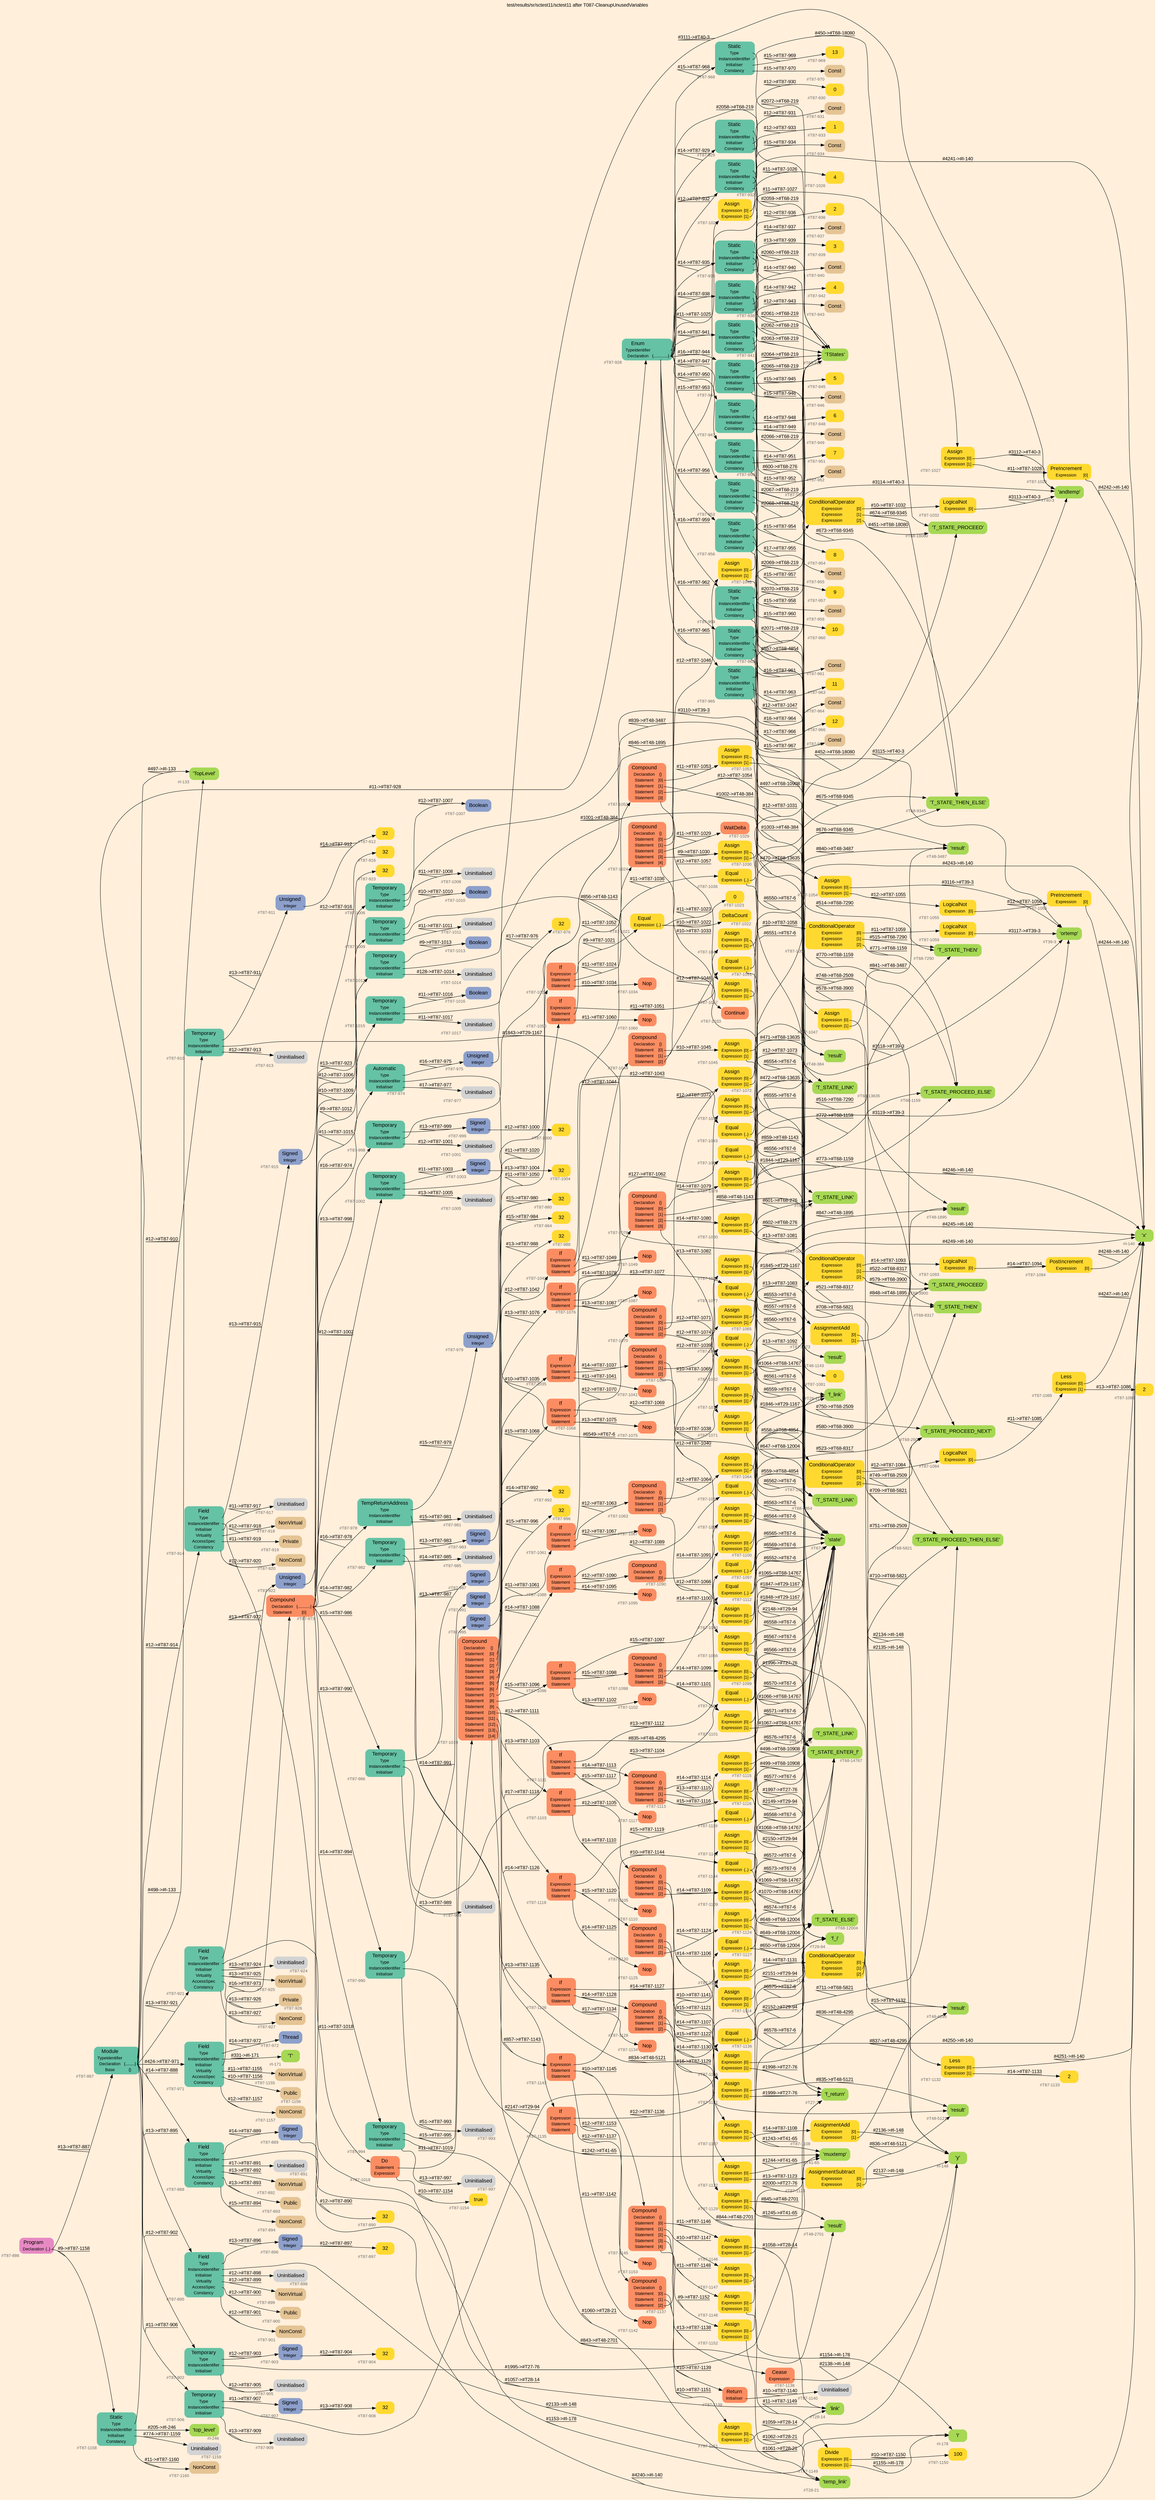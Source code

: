 digraph "test/results/sr/sctest11/sctest11 after T087-CleanupUnusedVariables" {
label = "test/results/sr/sctest11/sctest11 after T087-CleanupUnusedVariables"
labelloc = t
graph [
    rankdir = "LR"
    ranksep = 0.3
    bgcolor = antiquewhite1
    color = black
    fontcolor = black
    fontname = "Arial"
];
node [
    fontname = "Arial"
];
edge [
    fontname = "Arial"
];

// -------------------- node figure --------------------
// -------- block #T87-886 ----------
"#T87-886" [
    fillcolor = "/set28/4"
    xlabel = "#T87-886"
    fontsize = "12"
    fontcolor = grey40
    shape = "plaintext"
    label = <<TABLE BORDER="0" CELLBORDER="0" CELLSPACING="0">
     <TR><TD><FONT COLOR="black" POINT-SIZE="15">Program</FONT></TD></TR>
     <TR><TD><FONT COLOR="black" POINT-SIZE="12">Declaration</FONT></TD><TD PORT="port0"><FONT COLOR="black" POINT-SIZE="12">{..}</FONT></TD></TR>
    </TABLE>>
    style = "rounded,filled"
];

// -------- block #T87-887 ----------
"#T87-887" [
    fillcolor = "/set28/1"
    xlabel = "#T87-887"
    fontsize = "12"
    fontcolor = grey40
    shape = "plaintext"
    label = <<TABLE BORDER="0" CELLBORDER="0" CELLSPACING="0">
     <TR><TD><FONT COLOR="black" POINT-SIZE="15">Module</FONT></TD></TR>
     <TR><TD><FONT COLOR="black" POINT-SIZE="12">TypeIdentifier</FONT></TD><TD PORT="port0"></TD></TR>
     <TR><TD><FONT COLOR="black" POINT-SIZE="12">Declaration</FONT></TD><TD PORT="port1"><FONT COLOR="black" POINT-SIZE="12">{.........}</FONT></TD></TR>
     <TR><TD><FONT COLOR="black" POINT-SIZE="12">Base</FONT></TD><TD PORT="port2"><FONT COLOR="black" POINT-SIZE="12">{}</FONT></TD></TR>
    </TABLE>>
    style = "rounded,filled"
];

// -------- block #I-133 ----------
"#I-133" [
    fillcolor = "/set28/5"
    xlabel = "#I-133"
    fontsize = "12"
    fontcolor = grey40
    shape = "plaintext"
    label = <<TABLE BORDER="0" CELLBORDER="0" CELLSPACING="0">
     <TR><TD><FONT COLOR="black" POINT-SIZE="15">'TopLevel'</FONT></TD></TR>
    </TABLE>>
    style = "rounded,filled"
];

// -------- block #T87-888 ----------
"#T87-888" [
    fillcolor = "/set28/1"
    xlabel = "#T87-888"
    fontsize = "12"
    fontcolor = grey40
    shape = "plaintext"
    label = <<TABLE BORDER="0" CELLBORDER="0" CELLSPACING="0">
     <TR><TD><FONT COLOR="black" POINT-SIZE="15">Field</FONT></TD></TR>
     <TR><TD><FONT COLOR="black" POINT-SIZE="12">Type</FONT></TD><TD PORT="port0"></TD></TR>
     <TR><TD><FONT COLOR="black" POINT-SIZE="12">InstanceIdentifier</FONT></TD><TD PORT="port1"></TD></TR>
     <TR><TD><FONT COLOR="black" POINT-SIZE="12">Initialiser</FONT></TD><TD PORT="port2"></TD></TR>
     <TR><TD><FONT COLOR="black" POINT-SIZE="12">Virtuality</FONT></TD><TD PORT="port3"></TD></TR>
     <TR><TD><FONT COLOR="black" POINT-SIZE="12">AccessSpec</FONT></TD><TD PORT="port4"></TD></TR>
     <TR><TD><FONT COLOR="black" POINT-SIZE="12">Constancy</FONT></TD><TD PORT="port5"></TD></TR>
    </TABLE>>
    style = "rounded,filled"
];

// -------- block #T87-889 ----------
"#T87-889" [
    fillcolor = "/set28/3"
    xlabel = "#T87-889"
    fontsize = "12"
    fontcolor = grey40
    shape = "plaintext"
    label = <<TABLE BORDER="0" CELLBORDER="0" CELLSPACING="0">
     <TR><TD><FONT COLOR="black" POINT-SIZE="15">Signed</FONT></TD></TR>
     <TR><TD><FONT COLOR="black" POINT-SIZE="12">Integer</FONT></TD><TD PORT="port0"></TD></TR>
    </TABLE>>
    style = "rounded,filled"
];

// -------- block #T87-890 ----------
"#T87-890" [
    fillcolor = "/set28/6"
    xlabel = "#T87-890"
    fontsize = "12"
    fontcolor = grey40
    shape = "plaintext"
    label = <<TABLE BORDER="0" CELLBORDER="0" CELLSPACING="0">
     <TR><TD><FONT COLOR="black" POINT-SIZE="15">32</FONT></TD></TR>
    </TABLE>>
    style = "rounded,filled"
];

// -------- block #I-140 ----------
"#I-140" [
    fillcolor = "/set28/5"
    xlabel = "#I-140"
    fontsize = "12"
    fontcolor = grey40
    shape = "plaintext"
    label = <<TABLE BORDER="0" CELLBORDER="0" CELLSPACING="0">
     <TR><TD><FONT COLOR="black" POINT-SIZE="15">'x'</FONT></TD></TR>
    </TABLE>>
    style = "rounded,filled"
];

// -------- block #T87-891 ----------
"#T87-891" [
    xlabel = "#T87-891"
    fontsize = "12"
    fontcolor = grey40
    shape = "plaintext"
    label = <<TABLE BORDER="0" CELLBORDER="0" CELLSPACING="0">
     <TR><TD><FONT COLOR="black" POINT-SIZE="15">Uninitialised</FONT></TD></TR>
    </TABLE>>
    style = "rounded,filled"
];

// -------- block #T87-892 ----------
"#T87-892" [
    fillcolor = "/set28/7"
    xlabel = "#T87-892"
    fontsize = "12"
    fontcolor = grey40
    shape = "plaintext"
    label = <<TABLE BORDER="0" CELLBORDER="0" CELLSPACING="0">
     <TR><TD><FONT COLOR="black" POINT-SIZE="15">NonVirtual</FONT></TD></TR>
    </TABLE>>
    style = "rounded,filled"
];

// -------- block #T87-893 ----------
"#T87-893" [
    fillcolor = "/set28/7"
    xlabel = "#T87-893"
    fontsize = "12"
    fontcolor = grey40
    shape = "plaintext"
    label = <<TABLE BORDER="0" CELLBORDER="0" CELLSPACING="0">
     <TR><TD><FONT COLOR="black" POINT-SIZE="15">Public</FONT></TD></TR>
    </TABLE>>
    style = "rounded,filled"
];

// -------- block #T87-894 ----------
"#T87-894" [
    fillcolor = "/set28/7"
    xlabel = "#T87-894"
    fontsize = "12"
    fontcolor = grey40
    shape = "plaintext"
    label = <<TABLE BORDER="0" CELLBORDER="0" CELLSPACING="0">
     <TR><TD><FONT COLOR="black" POINT-SIZE="15">NonConst</FONT></TD></TR>
    </TABLE>>
    style = "rounded,filled"
];

// -------- block #T87-895 ----------
"#T87-895" [
    fillcolor = "/set28/1"
    xlabel = "#T87-895"
    fontsize = "12"
    fontcolor = grey40
    shape = "plaintext"
    label = <<TABLE BORDER="0" CELLBORDER="0" CELLSPACING="0">
     <TR><TD><FONT COLOR="black" POINT-SIZE="15">Field</FONT></TD></TR>
     <TR><TD><FONT COLOR="black" POINT-SIZE="12">Type</FONT></TD><TD PORT="port0"></TD></TR>
     <TR><TD><FONT COLOR="black" POINT-SIZE="12">InstanceIdentifier</FONT></TD><TD PORT="port1"></TD></TR>
     <TR><TD><FONT COLOR="black" POINT-SIZE="12">Initialiser</FONT></TD><TD PORT="port2"></TD></TR>
     <TR><TD><FONT COLOR="black" POINT-SIZE="12">Virtuality</FONT></TD><TD PORT="port3"></TD></TR>
     <TR><TD><FONT COLOR="black" POINT-SIZE="12">AccessSpec</FONT></TD><TD PORT="port4"></TD></TR>
     <TR><TD><FONT COLOR="black" POINT-SIZE="12">Constancy</FONT></TD><TD PORT="port5"></TD></TR>
    </TABLE>>
    style = "rounded,filled"
];

// -------- block #T87-896 ----------
"#T87-896" [
    fillcolor = "/set28/3"
    xlabel = "#T87-896"
    fontsize = "12"
    fontcolor = grey40
    shape = "plaintext"
    label = <<TABLE BORDER="0" CELLBORDER="0" CELLSPACING="0">
     <TR><TD><FONT COLOR="black" POINT-SIZE="15">Signed</FONT></TD></TR>
     <TR><TD><FONT COLOR="black" POINT-SIZE="12">Integer</FONT></TD><TD PORT="port0"></TD></TR>
    </TABLE>>
    style = "rounded,filled"
];

// -------- block #T87-897 ----------
"#T87-897" [
    fillcolor = "/set28/6"
    xlabel = "#T87-897"
    fontsize = "12"
    fontcolor = grey40
    shape = "plaintext"
    label = <<TABLE BORDER="0" CELLBORDER="0" CELLSPACING="0">
     <TR><TD><FONT COLOR="black" POINT-SIZE="15">32</FONT></TD></TR>
    </TABLE>>
    style = "rounded,filled"
];

// -------- block #I-148 ----------
"#I-148" [
    fillcolor = "/set28/5"
    xlabel = "#I-148"
    fontsize = "12"
    fontcolor = grey40
    shape = "plaintext"
    label = <<TABLE BORDER="0" CELLBORDER="0" CELLSPACING="0">
     <TR><TD><FONT COLOR="black" POINT-SIZE="15">'y'</FONT></TD></TR>
    </TABLE>>
    style = "rounded,filled"
];

// -------- block #T87-898 ----------
"#T87-898" [
    xlabel = "#T87-898"
    fontsize = "12"
    fontcolor = grey40
    shape = "plaintext"
    label = <<TABLE BORDER="0" CELLBORDER="0" CELLSPACING="0">
     <TR><TD><FONT COLOR="black" POINT-SIZE="15">Uninitialised</FONT></TD></TR>
    </TABLE>>
    style = "rounded,filled"
];

// -------- block #T87-899 ----------
"#T87-899" [
    fillcolor = "/set28/7"
    xlabel = "#T87-899"
    fontsize = "12"
    fontcolor = grey40
    shape = "plaintext"
    label = <<TABLE BORDER="0" CELLBORDER="0" CELLSPACING="0">
     <TR><TD><FONT COLOR="black" POINT-SIZE="15">NonVirtual</FONT></TD></TR>
    </TABLE>>
    style = "rounded,filled"
];

// -------- block #T87-900 ----------
"#T87-900" [
    fillcolor = "/set28/7"
    xlabel = "#T87-900"
    fontsize = "12"
    fontcolor = grey40
    shape = "plaintext"
    label = <<TABLE BORDER="0" CELLBORDER="0" CELLSPACING="0">
     <TR><TD><FONT COLOR="black" POINT-SIZE="15">Public</FONT></TD></TR>
    </TABLE>>
    style = "rounded,filled"
];

// -------- block #T87-901 ----------
"#T87-901" [
    fillcolor = "/set28/7"
    xlabel = "#T87-901"
    fontsize = "12"
    fontcolor = grey40
    shape = "plaintext"
    label = <<TABLE BORDER="0" CELLBORDER="0" CELLSPACING="0">
     <TR><TD><FONT COLOR="black" POINT-SIZE="15">NonConst</FONT></TD></TR>
    </TABLE>>
    style = "rounded,filled"
];

// -------- block #T87-902 ----------
"#T87-902" [
    fillcolor = "/set28/1"
    xlabel = "#T87-902"
    fontsize = "12"
    fontcolor = grey40
    shape = "plaintext"
    label = <<TABLE BORDER="0" CELLBORDER="0" CELLSPACING="0">
     <TR><TD><FONT COLOR="black" POINT-SIZE="15">Temporary</FONT></TD></TR>
     <TR><TD><FONT COLOR="black" POINT-SIZE="12">Type</FONT></TD><TD PORT="port0"></TD></TR>
     <TR><TD><FONT COLOR="black" POINT-SIZE="12">InstanceIdentifier</FONT></TD><TD PORT="port1"></TD></TR>
     <TR><TD><FONT COLOR="black" POINT-SIZE="12">Initialiser</FONT></TD><TD PORT="port2"></TD></TR>
    </TABLE>>
    style = "rounded,filled"
];

// -------- block #T87-903 ----------
"#T87-903" [
    fillcolor = "/set28/3"
    xlabel = "#T87-903"
    fontsize = "12"
    fontcolor = grey40
    shape = "plaintext"
    label = <<TABLE BORDER="0" CELLBORDER="0" CELLSPACING="0">
     <TR><TD><FONT COLOR="black" POINT-SIZE="15">Signed</FONT></TD></TR>
     <TR><TD><FONT COLOR="black" POINT-SIZE="12">Integer</FONT></TD><TD PORT="port0"></TD></TR>
    </TABLE>>
    style = "rounded,filled"
];

// -------- block #T87-904 ----------
"#T87-904" [
    fillcolor = "/set28/6"
    xlabel = "#T87-904"
    fontsize = "12"
    fontcolor = grey40
    shape = "plaintext"
    label = <<TABLE BORDER="0" CELLBORDER="0" CELLSPACING="0">
     <TR><TD><FONT COLOR="black" POINT-SIZE="15">32</FONT></TD></TR>
    </TABLE>>
    style = "rounded,filled"
];

// -------- block #T27-76 ----------
"#T27-76" [
    fillcolor = "/set28/5"
    xlabel = "#T27-76"
    fontsize = "12"
    fontcolor = grey40
    shape = "plaintext"
    label = <<TABLE BORDER="0" CELLBORDER="0" CELLSPACING="0">
     <TR><TD><FONT COLOR="black" POINT-SIZE="15">'f_return'</FONT></TD></TR>
    </TABLE>>
    style = "rounded,filled"
];

// -------- block #T87-905 ----------
"#T87-905" [
    xlabel = "#T87-905"
    fontsize = "12"
    fontcolor = grey40
    shape = "plaintext"
    label = <<TABLE BORDER="0" CELLBORDER="0" CELLSPACING="0">
     <TR><TD><FONT COLOR="black" POINT-SIZE="15">Uninitialised</FONT></TD></TR>
    </TABLE>>
    style = "rounded,filled"
];

// -------- block #T87-906 ----------
"#T87-906" [
    fillcolor = "/set28/1"
    xlabel = "#T87-906"
    fontsize = "12"
    fontcolor = grey40
    shape = "plaintext"
    label = <<TABLE BORDER="0" CELLBORDER="0" CELLSPACING="0">
     <TR><TD><FONT COLOR="black" POINT-SIZE="15">Temporary</FONT></TD></TR>
     <TR><TD><FONT COLOR="black" POINT-SIZE="12">Type</FONT></TD><TD PORT="port0"></TD></TR>
     <TR><TD><FONT COLOR="black" POINT-SIZE="12">InstanceIdentifier</FONT></TD><TD PORT="port1"></TD></TR>
     <TR><TD><FONT COLOR="black" POINT-SIZE="12">Initialiser</FONT></TD><TD PORT="port2"></TD></TR>
    </TABLE>>
    style = "rounded,filled"
];

// -------- block #T87-907 ----------
"#T87-907" [
    fillcolor = "/set28/3"
    xlabel = "#T87-907"
    fontsize = "12"
    fontcolor = grey40
    shape = "plaintext"
    label = <<TABLE BORDER="0" CELLBORDER="0" CELLSPACING="0">
     <TR><TD><FONT COLOR="black" POINT-SIZE="15">Signed</FONT></TD></TR>
     <TR><TD><FONT COLOR="black" POINT-SIZE="12">Integer</FONT></TD><TD PORT="port0"></TD></TR>
    </TABLE>>
    style = "rounded,filled"
];

// -------- block #T87-908 ----------
"#T87-908" [
    fillcolor = "/set28/6"
    xlabel = "#T87-908"
    fontsize = "12"
    fontcolor = grey40
    shape = "plaintext"
    label = <<TABLE BORDER="0" CELLBORDER="0" CELLSPACING="0">
     <TR><TD><FONT COLOR="black" POINT-SIZE="15">32</FONT></TD></TR>
    </TABLE>>
    style = "rounded,filled"
];

// -------- block #T29-94 ----------
"#T29-94" [
    fillcolor = "/set28/5"
    xlabel = "#T29-94"
    fontsize = "12"
    fontcolor = grey40
    shape = "plaintext"
    label = <<TABLE BORDER="0" CELLBORDER="0" CELLSPACING="0">
     <TR><TD><FONT COLOR="black" POINT-SIZE="15">'f_i'</FONT></TD></TR>
    </TABLE>>
    style = "rounded,filled"
];

// -------- block #T87-909 ----------
"#T87-909" [
    xlabel = "#T87-909"
    fontsize = "12"
    fontcolor = grey40
    shape = "plaintext"
    label = <<TABLE BORDER="0" CELLBORDER="0" CELLSPACING="0">
     <TR><TD><FONT COLOR="black" POINT-SIZE="15">Uninitialised</FONT></TD></TR>
    </TABLE>>
    style = "rounded,filled"
];

// -------- block #T87-910 ----------
"#T87-910" [
    fillcolor = "/set28/1"
    xlabel = "#T87-910"
    fontsize = "12"
    fontcolor = grey40
    shape = "plaintext"
    label = <<TABLE BORDER="0" CELLBORDER="0" CELLSPACING="0">
     <TR><TD><FONT COLOR="black" POINT-SIZE="15">Temporary</FONT></TD></TR>
     <TR><TD><FONT COLOR="black" POINT-SIZE="12">Type</FONT></TD><TD PORT="port0"></TD></TR>
     <TR><TD><FONT COLOR="black" POINT-SIZE="12">InstanceIdentifier</FONT></TD><TD PORT="port1"></TD></TR>
     <TR><TD><FONT COLOR="black" POINT-SIZE="12">Initialiser</FONT></TD><TD PORT="port2"></TD></TR>
    </TABLE>>
    style = "rounded,filled"
];

// -------- block #T87-911 ----------
"#T87-911" [
    fillcolor = "/set28/3"
    xlabel = "#T87-911"
    fontsize = "12"
    fontcolor = grey40
    shape = "plaintext"
    label = <<TABLE BORDER="0" CELLBORDER="0" CELLSPACING="0">
     <TR><TD><FONT COLOR="black" POINT-SIZE="15">Unsigned</FONT></TD></TR>
     <TR><TD><FONT COLOR="black" POINT-SIZE="12">Integer</FONT></TD><TD PORT="port0"></TD></TR>
    </TABLE>>
    style = "rounded,filled"
];

// -------- block #T87-912 ----------
"#T87-912" [
    fillcolor = "/set28/6"
    xlabel = "#T87-912"
    fontsize = "12"
    fontcolor = grey40
    shape = "plaintext"
    label = <<TABLE BORDER="0" CELLBORDER="0" CELLSPACING="0">
     <TR><TD><FONT COLOR="black" POINT-SIZE="15">32</FONT></TD></TR>
    </TABLE>>
    style = "rounded,filled"
];

// -------- block #T29-1167 ----------
"#T29-1167" [
    fillcolor = "/set28/5"
    xlabel = "#T29-1167"
    fontsize = "12"
    fontcolor = grey40
    shape = "plaintext"
    label = <<TABLE BORDER="0" CELLBORDER="0" CELLSPACING="0">
     <TR><TD><FONT COLOR="black" POINT-SIZE="15">'f_link'</FONT></TD></TR>
    </TABLE>>
    style = "rounded,filled"
];

// -------- block #T87-913 ----------
"#T87-913" [
    xlabel = "#T87-913"
    fontsize = "12"
    fontcolor = grey40
    shape = "plaintext"
    label = <<TABLE BORDER="0" CELLBORDER="0" CELLSPACING="0">
     <TR><TD><FONT COLOR="black" POINT-SIZE="15">Uninitialised</FONT></TD></TR>
    </TABLE>>
    style = "rounded,filled"
];

// -------- block #T87-914 ----------
"#T87-914" [
    fillcolor = "/set28/1"
    xlabel = "#T87-914"
    fontsize = "12"
    fontcolor = grey40
    shape = "plaintext"
    label = <<TABLE BORDER="0" CELLBORDER="0" CELLSPACING="0">
     <TR><TD><FONT COLOR="black" POINT-SIZE="15">Field</FONT></TD></TR>
     <TR><TD><FONT COLOR="black" POINT-SIZE="12">Type</FONT></TD><TD PORT="port0"></TD></TR>
     <TR><TD><FONT COLOR="black" POINT-SIZE="12">InstanceIdentifier</FONT></TD><TD PORT="port1"></TD></TR>
     <TR><TD><FONT COLOR="black" POINT-SIZE="12">Initialiser</FONT></TD><TD PORT="port2"></TD></TR>
     <TR><TD><FONT COLOR="black" POINT-SIZE="12">Virtuality</FONT></TD><TD PORT="port3"></TD></TR>
     <TR><TD><FONT COLOR="black" POINT-SIZE="12">AccessSpec</FONT></TD><TD PORT="port4"></TD></TR>
     <TR><TD><FONT COLOR="black" POINT-SIZE="12">Constancy</FONT></TD><TD PORT="port5"></TD></TR>
    </TABLE>>
    style = "rounded,filled"
];

// -------- block #T87-915 ----------
"#T87-915" [
    fillcolor = "/set28/3"
    xlabel = "#T87-915"
    fontsize = "12"
    fontcolor = grey40
    shape = "plaintext"
    label = <<TABLE BORDER="0" CELLBORDER="0" CELLSPACING="0">
     <TR><TD><FONT COLOR="black" POINT-SIZE="15">Signed</FONT></TD></TR>
     <TR><TD><FONT COLOR="black" POINT-SIZE="12">Integer</FONT></TD><TD PORT="port0"></TD></TR>
    </TABLE>>
    style = "rounded,filled"
];

// -------- block #T87-916 ----------
"#T87-916" [
    fillcolor = "/set28/6"
    xlabel = "#T87-916"
    fontsize = "12"
    fontcolor = grey40
    shape = "plaintext"
    label = <<TABLE BORDER="0" CELLBORDER="0" CELLSPACING="0">
     <TR><TD><FONT COLOR="black" POINT-SIZE="15">32</FONT></TD></TR>
    </TABLE>>
    style = "rounded,filled"
];

// -------- block #I-178 ----------
"#I-178" [
    fillcolor = "/set28/5"
    xlabel = "#I-178"
    fontsize = "12"
    fontcolor = grey40
    shape = "plaintext"
    label = <<TABLE BORDER="0" CELLBORDER="0" CELLSPACING="0">
     <TR><TD><FONT COLOR="black" POINT-SIZE="15">'i'</FONT></TD></TR>
    </TABLE>>
    style = "rounded,filled"
];

// -------- block #T87-917 ----------
"#T87-917" [
    xlabel = "#T87-917"
    fontsize = "12"
    fontcolor = grey40
    shape = "plaintext"
    label = <<TABLE BORDER="0" CELLBORDER="0" CELLSPACING="0">
     <TR><TD><FONT COLOR="black" POINT-SIZE="15">Uninitialised</FONT></TD></TR>
    </TABLE>>
    style = "rounded,filled"
];

// -------- block #T87-918 ----------
"#T87-918" [
    fillcolor = "/set28/7"
    xlabel = "#T87-918"
    fontsize = "12"
    fontcolor = grey40
    shape = "plaintext"
    label = <<TABLE BORDER="0" CELLBORDER="0" CELLSPACING="0">
     <TR><TD><FONT COLOR="black" POINT-SIZE="15">NonVirtual</FONT></TD></TR>
    </TABLE>>
    style = "rounded,filled"
];

// -------- block #T87-919 ----------
"#T87-919" [
    fillcolor = "/set28/7"
    xlabel = "#T87-919"
    fontsize = "12"
    fontcolor = grey40
    shape = "plaintext"
    label = <<TABLE BORDER="0" CELLBORDER="0" CELLSPACING="0">
     <TR><TD><FONT COLOR="black" POINT-SIZE="15">Private</FONT></TD></TR>
    </TABLE>>
    style = "rounded,filled"
];

// -------- block #T87-920 ----------
"#T87-920" [
    fillcolor = "/set28/7"
    xlabel = "#T87-920"
    fontsize = "12"
    fontcolor = grey40
    shape = "plaintext"
    label = <<TABLE BORDER="0" CELLBORDER="0" CELLSPACING="0">
     <TR><TD><FONT COLOR="black" POINT-SIZE="15">NonConst</FONT></TD></TR>
    </TABLE>>
    style = "rounded,filled"
];

// -------- block #T87-921 ----------
"#T87-921" [
    fillcolor = "/set28/1"
    xlabel = "#T87-921"
    fontsize = "12"
    fontcolor = grey40
    shape = "plaintext"
    label = <<TABLE BORDER="0" CELLBORDER="0" CELLSPACING="0">
     <TR><TD><FONT COLOR="black" POINT-SIZE="15">Field</FONT></TD></TR>
     <TR><TD><FONT COLOR="black" POINT-SIZE="12">Type</FONT></TD><TD PORT="port0"></TD></TR>
     <TR><TD><FONT COLOR="black" POINT-SIZE="12">InstanceIdentifier</FONT></TD><TD PORT="port1"></TD></TR>
     <TR><TD><FONT COLOR="black" POINT-SIZE="12">Initialiser</FONT></TD><TD PORT="port2"></TD></TR>
     <TR><TD><FONT COLOR="black" POINT-SIZE="12">Virtuality</FONT></TD><TD PORT="port3"></TD></TR>
     <TR><TD><FONT COLOR="black" POINT-SIZE="12">AccessSpec</FONT></TD><TD PORT="port4"></TD></TR>
     <TR><TD><FONT COLOR="black" POINT-SIZE="12">Constancy</FONT></TD><TD PORT="port5"></TD></TR>
    </TABLE>>
    style = "rounded,filled"
];

// -------- block #T87-922 ----------
"#T87-922" [
    fillcolor = "/set28/3"
    xlabel = "#T87-922"
    fontsize = "12"
    fontcolor = grey40
    shape = "plaintext"
    label = <<TABLE BORDER="0" CELLBORDER="0" CELLSPACING="0">
     <TR><TD><FONT COLOR="black" POINT-SIZE="15">Unsigned</FONT></TD></TR>
     <TR><TD><FONT COLOR="black" POINT-SIZE="12">Integer</FONT></TD><TD PORT="port0"></TD></TR>
    </TABLE>>
    style = "rounded,filled"
];

// -------- block #T87-923 ----------
"#T87-923" [
    fillcolor = "/set28/6"
    xlabel = "#T87-923"
    fontsize = "12"
    fontcolor = grey40
    shape = "plaintext"
    label = <<TABLE BORDER="0" CELLBORDER="0" CELLSPACING="0">
     <TR><TD><FONT COLOR="black" POINT-SIZE="15">32</FONT></TD></TR>
    </TABLE>>
    style = "rounded,filled"
];

// -------- block #T28-14 ----------
"#T28-14" [
    fillcolor = "/set28/5"
    xlabel = "#T28-14"
    fontsize = "12"
    fontcolor = grey40
    shape = "plaintext"
    label = <<TABLE BORDER="0" CELLBORDER="0" CELLSPACING="0">
     <TR><TD><FONT COLOR="black" POINT-SIZE="15">'link'</FONT></TD></TR>
    </TABLE>>
    style = "rounded,filled"
];

// -------- block #T87-924 ----------
"#T87-924" [
    xlabel = "#T87-924"
    fontsize = "12"
    fontcolor = grey40
    shape = "plaintext"
    label = <<TABLE BORDER="0" CELLBORDER="0" CELLSPACING="0">
     <TR><TD><FONT COLOR="black" POINT-SIZE="15">Uninitialised</FONT></TD></TR>
    </TABLE>>
    style = "rounded,filled"
];

// -------- block #T87-925 ----------
"#T87-925" [
    fillcolor = "/set28/7"
    xlabel = "#T87-925"
    fontsize = "12"
    fontcolor = grey40
    shape = "plaintext"
    label = <<TABLE BORDER="0" CELLBORDER="0" CELLSPACING="0">
     <TR><TD><FONT COLOR="black" POINT-SIZE="15">NonVirtual</FONT></TD></TR>
    </TABLE>>
    style = "rounded,filled"
];

// -------- block #T87-926 ----------
"#T87-926" [
    fillcolor = "/set28/7"
    xlabel = "#T87-926"
    fontsize = "12"
    fontcolor = grey40
    shape = "plaintext"
    label = <<TABLE BORDER="0" CELLBORDER="0" CELLSPACING="0">
     <TR><TD><FONT COLOR="black" POINT-SIZE="15">Private</FONT></TD></TR>
    </TABLE>>
    style = "rounded,filled"
];

// -------- block #T87-927 ----------
"#T87-927" [
    fillcolor = "/set28/7"
    xlabel = "#T87-927"
    fontsize = "12"
    fontcolor = grey40
    shape = "plaintext"
    label = <<TABLE BORDER="0" CELLBORDER="0" CELLSPACING="0">
     <TR><TD><FONT COLOR="black" POINT-SIZE="15">NonConst</FONT></TD></TR>
    </TABLE>>
    style = "rounded,filled"
];

// -------- block #T87-928 ----------
"#T87-928" [
    fillcolor = "/set28/1"
    xlabel = "#T87-928"
    fontsize = "12"
    fontcolor = grey40
    shape = "plaintext"
    label = <<TABLE BORDER="0" CELLBORDER="0" CELLSPACING="0">
     <TR><TD><FONT COLOR="black" POINT-SIZE="15">Enum</FONT></TD></TR>
     <TR><TD><FONT COLOR="black" POINT-SIZE="12">TypeIdentifier</FONT></TD><TD PORT="port0"></TD></TR>
     <TR><TD><FONT COLOR="black" POINT-SIZE="12">Declaration</FONT></TD><TD PORT="port1"><FONT COLOR="black" POINT-SIZE="12">{..............}</FONT></TD></TR>
    </TABLE>>
    style = "rounded,filled"
];

// -------- block #T68-219 ----------
"#T68-219" [
    fillcolor = "/set28/5"
    xlabel = "#T68-219"
    fontsize = "12"
    fontcolor = grey40
    shape = "plaintext"
    label = <<TABLE BORDER="0" CELLBORDER="0" CELLSPACING="0">
     <TR><TD><FONT COLOR="black" POINT-SIZE="15">'TStates'</FONT></TD></TR>
    </TABLE>>
    style = "rounded,filled"
];

// -------- block #T87-929 ----------
"#T87-929" [
    fillcolor = "/set28/1"
    xlabel = "#T87-929"
    fontsize = "12"
    fontcolor = grey40
    shape = "plaintext"
    label = <<TABLE BORDER="0" CELLBORDER="0" CELLSPACING="0">
     <TR><TD><FONT COLOR="black" POINT-SIZE="15">Static</FONT></TD></TR>
     <TR><TD><FONT COLOR="black" POINT-SIZE="12">Type</FONT></TD><TD PORT="port0"></TD></TR>
     <TR><TD><FONT COLOR="black" POINT-SIZE="12">InstanceIdentifier</FONT></TD><TD PORT="port1"></TD></TR>
     <TR><TD><FONT COLOR="black" POINT-SIZE="12">Initialiser</FONT></TD><TD PORT="port2"></TD></TR>
     <TR><TD><FONT COLOR="black" POINT-SIZE="12">Constancy</FONT></TD><TD PORT="port3"></TD></TR>
    </TABLE>>
    style = "rounded,filled"
];

// -------- block #T68-276 ----------
"#T68-276" [
    fillcolor = "/set28/5"
    xlabel = "#T68-276"
    fontsize = "12"
    fontcolor = grey40
    shape = "plaintext"
    label = <<TABLE BORDER="0" CELLBORDER="0" CELLSPACING="0">
     <TR><TD><FONT COLOR="black" POINT-SIZE="15">'T_STATE_LINK'</FONT></TD></TR>
    </TABLE>>
    style = "rounded,filled"
];

// -------- block #T87-930 ----------
"#T87-930" [
    fillcolor = "/set28/6"
    xlabel = "#T87-930"
    fontsize = "12"
    fontcolor = grey40
    shape = "plaintext"
    label = <<TABLE BORDER="0" CELLBORDER="0" CELLSPACING="0">
     <TR><TD><FONT COLOR="black" POINT-SIZE="15">0</FONT></TD></TR>
    </TABLE>>
    style = "rounded,filled"
];

// -------- block #T87-931 ----------
"#T87-931" [
    fillcolor = "/set28/7"
    xlabel = "#T87-931"
    fontsize = "12"
    fontcolor = grey40
    shape = "plaintext"
    label = <<TABLE BORDER="0" CELLBORDER="0" CELLSPACING="0">
     <TR><TD><FONT COLOR="black" POINT-SIZE="15">Const</FONT></TD></TR>
    </TABLE>>
    style = "rounded,filled"
];

// -------- block #T87-932 ----------
"#T87-932" [
    fillcolor = "/set28/1"
    xlabel = "#T87-932"
    fontsize = "12"
    fontcolor = grey40
    shape = "plaintext"
    label = <<TABLE BORDER="0" CELLBORDER="0" CELLSPACING="0">
     <TR><TD><FONT COLOR="black" POINT-SIZE="15">Static</FONT></TD></TR>
     <TR><TD><FONT COLOR="black" POINT-SIZE="12">Type</FONT></TD><TD PORT="port0"></TD></TR>
     <TR><TD><FONT COLOR="black" POINT-SIZE="12">InstanceIdentifier</FONT></TD><TD PORT="port1"></TD></TR>
     <TR><TD><FONT COLOR="black" POINT-SIZE="12">Initialiser</FONT></TD><TD PORT="port2"></TD></TR>
     <TR><TD><FONT COLOR="black" POINT-SIZE="12">Constancy</FONT></TD><TD PORT="port3"></TD></TR>
    </TABLE>>
    style = "rounded,filled"
];

// -------- block #T68-1159 ----------
"#T68-1159" [
    fillcolor = "/set28/5"
    xlabel = "#T68-1159"
    fontsize = "12"
    fontcolor = grey40
    shape = "plaintext"
    label = <<TABLE BORDER="0" CELLBORDER="0" CELLSPACING="0">
     <TR><TD><FONT COLOR="black" POINT-SIZE="15">'T_STATE_PROCEED_ELSE'</FONT></TD></TR>
    </TABLE>>
    style = "rounded,filled"
];

// -------- block #T87-933 ----------
"#T87-933" [
    fillcolor = "/set28/6"
    xlabel = "#T87-933"
    fontsize = "12"
    fontcolor = grey40
    shape = "plaintext"
    label = <<TABLE BORDER="0" CELLBORDER="0" CELLSPACING="0">
     <TR><TD><FONT COLOR="black" POINT-SIZE="15">1</FONT></TD></TR>
    </TABLE>>
    style = "rounded,filled"
];

// -------- block #T87-934 ----------
"#T87-934" [
    fillcolor = "/set28/7"
    xlabel = "#T87-934"
    fontsize = "12"
    fontcolor = grey40
    shape = "plaintext"
    label = <<TABLE BORDER="0" CELLBORDER="0" CELLSPACING="0">
     <TR><TD><FONT COLOR="black" POINT-SIZE="15">Const</FONT></TD></TR>
    </TABLE>>
    style = "rounded,filled"
];

// -------- block #T87-935 ----------
"#T87-935" [
    fillcolor = "/set28/1"
    xlabel = "#T87-935"
    fontsize = "12"
    fontcolor = grey40
    shape = "plaintext"
    label = <<TABLE BORDER="0" CELLBORDER="0" CELLSPACING="0">
     <TR><TD><FONT COLOR="black" POINT-SIZE="15">Static</FONT></TD></TR>
     <TR><TD><FONT COLOR="black" POINT-SIZE="12">Type</FONT></TD><TD PORT="port0"></TD></TR>
     <TR><TD><FONT COLOR="black" POINT-SIZE="12">InstanceIdentifier</FONT></TD><TD PORT="port1"></TD></TR>
     <TR><TD><FONT COLOR="black" POINT-SIZE="12">Initialiser</FONT></TD><TD PORT="port2"></TD></TR>
     <TR><TD><FONT COLOR="black" POINT-SIZE="12">Constancy</FONT></TD><TD PORT="port3"></TD></TR>
    </TABLE>>
    style = "rounded,filled"
];

// -------- block #T68-2509 ----------
"#T68-2509" [
    fillcolor = "/set28/5"
    xlabel = "#T68-2509"
    fontsize = "12"
    fontcolor = grey40
    shape = "plaintext"
    label = <<TABLE BORDER="0" CELLBORDER="0" CELLSPACING="0">
     <TR><TD><FONT COLOR="black" POINT-SIZE="15">'T_STATE_PROCEED_NEXT'</FONT></TD></TR>
    </TABLE>>
    style = "rounded,filled"
];

// -------- block #T87-936 ----------
"#T87-936" [
    fillcolor = "/set28/6"
    xlabel = "#T87-936"
    fontsize = "12"
    fontcolor = grey40
    shape = "plaintext"
    label = <<TABLE BORDER="0" CELLBORDER="0" CELLSPACING="0">
     <TR><TD><FONT COLOR="black" POINT-SIZE="15">2</FONT></TD></TR>
    </TABLE>>
    style = "rounded,filled"
];

// -------- block #T87-937 ----------
"#T87-937" [
    fillcolor = "/set28/7"
    xlabel = "#T87-937"
    fontsize = "12"
    fontcolor = grey40
    shape = "plaintext"
    label = <<TABLE BORDER="0" CELLBORDER="0" CELLSPACING="0">
     <TR><TD><FONT COLOR="black" POINT-SIZE="15">Const</FONT></TD></TR>
    </TABLE>>
    style = "rounded,filled"
];

// -------- block #T87-938 ----------
"#T87-938" [
    fillcolor = "/set28/1"
    xlabel = "#T87-938"
    fontsize = "12"
    fontcolor = grey40
    shape = "plaintext"
    label = <<TABLE BORDER="0" CELLBORDER="0" CELLSPACING="0">
     <TR><TD><FONT COLOR="black" POINT-SIZE="15">Static</FONT></TD></TR>
     <TR><TD><FONT COLOR="black" POINT-SIZE="12">Type</FONT></TD><TD PORT="port0"></TD></TR>
     <TR><TD><FONT COLOR="black" POINT-SIZE="12">InstanceIdentifier</FONT></TD><TD PORT="port1"></TD></TR>
     <TR><TD><FONT COLOR="black" POINT-SIZE="12">Initialiser</FONT></TD><TD PORT="port2"></TD></TR>
     <TR><TD><FONT COLOR="black" POINT-SIZE="12">Constancy</FONT></TD><TD PORT="port3"></TD></TR>
    </TABLE>>
    style = "rounded,filled"
];

// -------- block #T68-3900 ----------
"#T68-3900" [
    fillcolor = "/set28/5"
    xlabel = "#T68-3900"
    fontsize = "12"
    fontcolor = grey40
    shape = "plaintext"
    label = <<TABLE BORDER="0" CELLBORDER="0" CELLSPACING="0">
     <TR><TD><FONT COLOR="black" POINT-SIZE="15">'T_STATE_PROCEED'</FONT></TD></TR>
    </TABLE>>
    style = "rounded,filled"
];

// -------- block #T87-939 ----------
"#T87-939" [
    fillcolor = "/set28/6"
    xlabel = "#T87-939"
    fontsize = "12"
    fontcolor = grey40
    shape = "plaintext"
    label = <<TABLE BORDER="0" CELLBORDER="0" CELLSPACING="0">
     <TR><TD><FONT COLOR="black" POINT-SIZE="15">3</FONT></TD></TR>
    </TABLE>>
    style = "rounded,filled"
];

// -------- block #T87-940 ----------
"#T87-940" [
    fillcolor = "/set28/7"
    xlabel = "#T87-940"
    fontsize = "12"
    fontcolor = grey40
    shape = "plaintext"
    label = <<TABLE BORDER="0" CELLBORDER="0" CELLSPACING="0">
     <TR><TD><FONT COLOR="black" POINT-SIZE="15">Const</FONT></TD></TR>
    </TABLE>>
    style = "rounded,filled"
];

// -------- block #T87-941 ----------
"#T87-941" [
    fillcolor = "/set28/1"
    xlabel = "#T87-941"
    fontsize = "12"
    fontcolor = grey40
    shape = "plaintext"
    label = <<TABLE BORDER="0" CELLBORDER="0" CELLSPACING="0">
     <TR><TD><FONT COLOR="black" POINT-SIZE="15">Static</FONT></TD></TR>
     <TR><TD><FONT COLOR="black" POINT-SIZE="12">Type</FONT></TD><TD PORT="port0"></TD></TR>
     <TR><TD><FONT COLOR="black" POINT-SIZE="12">InstanceIdentifier</FONT></TD><TD PORT="port1"></TD></TR>
     <TR><TD><FONT COLOR="black" POINT-SIZE="12">Initialiser</FONT></TD><TD PORT="port2"></TD></TR>
     <TR><TD><FONT COLOR="black" POINT-SIZE="12">Constancy</FONT></TD><TD PORT="port3"></TD></TR>
    </TABLE>>
    style = "rounded,filled"
];

// -------- block #T68-4854 ----------
"#T68-4854" [
    fillcolor = "/set28/5"
    xlabel = "#T68-4854"
    fontsize = "12"
    fontcolor = grey40
    shape = "plaintext"
    label = <<TABLE BORDER="0" CELLBORDER="0" CELLSPACING="0">
     <TR><TD><FONT COLOR="black" POINT-SIZE="15">'T_STATE_LINK'</FONT></TD></TR>
    </TABLE>>
    style = "rounded,filled"
];

// -------- block #T87-942 ----------
"#T87-942" [
    fillcolor = "/set28/6"
    xlabel = "#T87-942"
    fontsize = "12"
    fontcolor = grey40
    shape = "plaintext"
    label = <<TABLE BORDER="0" CELLBORDER="0" CELLSPACING="0">
     <TR><TD><FONT COLOR="black" POINT-SIZE="15">4</FONT></TD></TR>
    </TABLE>>
    style = "rounded,filled"
];

// -------- block #T87-943 ----------
"#T87-943" [
    fillcolor = "/set28/7"
    xlabel = "#T87-943"
    fontsize = "12"
    fontcolor = grey40
    shape = "plaintext"
    label = <<TABLE BORDER="0" CELLBORDER="0" CELLSPACING="0">
     <TR><TD><FONT COLOR="black" POINT-SIZE="15">Const</FONT></TD></TR>
    </TABLE>>
    style = "rounded,filled"
];

// -------- block #T87-944 ----------
"#T87-944" [
    fillcolor = "/set28/1"
    xlabel = "#T87-944"
    fontsize = "12"
    fontcolor = grey40
    shape = "plaintext"
    label = <<TABLE BORDER="0" CELLBORDER="0" CELLSPACING="0">
     <TR><TD><FONT COLOR="black" POINT-SIZE="15">Static</FONT></TD></TR>
     <TR><TD><FONT COLOR="black" POINT-SIZE="12">Type</FONT></TD><TD PORT="port0"></TD></TR>
     <TR><TD><FONT COLOR="black" POINT-SIZE="12">InstanceIdentifier</FONT></TD><TD PORT="port1"></TD></TR>
     <TR><TD><FONT COLOR="black" POINT-SIZE="12">Initialiser</FONT></TD><TD PORT="port2"></TD></TR>
     <TR><TD><FONT COLOR="black" POINT-SIZE="12">Constancy</FONT></TD><TD PORT="port3"></TD></TR>
    </TABLE>>
    style = "rounded,filled"
];

// -------- block #T68-5821 ----------
"#T68-5821" [
    fillcolor = "/set28/5"
    xlabel = "#T68-5821"
    fontsize = "12"
    fontcolor = grey40
    shape = "plaintext"
    label = <<TABLE BORDER="0" CELLBORDER="0" CELLSPACING="0">
     <TR><TD><FONT COLOR="black" POINT-SIZE="15">'T_STATE_PROCEED_THEN_ELSE'</FONT></TD></TR>
    </TABLE>>
    style = "rounded,filled"
];

// -------- block #T87-945 ----------
"#T87-945" [
    fillcolor = "/set28/6"
    xlabel = "#T87-945"
    fontsize = "12"
    fontcolor = grey40
    shape = "plaintext"
    label = <<TABLE BORDER="0" CELLBORDER="0" CELLSPACING="0">
     <TR><TD><FONT COLOR="black" POINT-SIZE="15">5</FONT></TD></TR>
    </TABLE>>
    style = "rounded,filled"
];

// -------- block #T87-946 ----------
"#T87-946" [
    fillcolor = "/set28/7"
    xlabel = "#T87-946"
    fontsize = "12"
    fontcolor = grey40
    shape = "plaintext"
    label = <<TABLE BORDER="0" CELLBORDER="0" CELLSPACING="0">
     <TR><TD><FONT COLOR="black" POINT-SIZE="15">Const</FONT></TD></TR>
    </TABLE>>
    style = "rounded,filled"
];

// -------- block #T87-947 ----------
"#T87-947" [
    fillcolor = "/set28/1"
    xlabel = "#T87-947"
    fontsize = "12"
    fontcolor = grey40
    shape = "plaintext"
    label = <<TABLE BORDER="0" CELLBORDER="0" CELLSPACING="0">
     <TR><TD><FONT COLOR="black" POINT-SIZE="15">Static</FONT></TD></TR>
     <TR><TD><FONT COLOR="black" POINT-SIZE="12">Type</FONT></TD><TD PORT="port0"></TD></TR>
     <TR><TD><FONT COLOR="black" POINT-SIZE="12">InstanceIdentifier</FONT></TD><TD PORT="port1"></TD></TR>
     <TR><TD><FONT COLOR="black" POINT-SIZE="12">Initialiser</FONT></TD><TD PORT="port2"></TD></TR>
     <TR><TD><FONT COLOR="black" POINT-SIZE="12">Constancy</FONT></TD><TD PORT="port3"></TD></TR>
    </TABLE>>
    style = "rounded,filled"
];

// -------- block #T68-7290 ----------
"#T68-7290" [
    fillcolor = "/set28/5"
    xlabel = "#T68-7290"
    fontsize = "12"
    fontcolor = grey40
    shape = "plaintext"
    label = <<TABLE BORDER="0" CELLBORDER="0" CELLSPACING="0">
     <TR><TD><FONT COLOR="black" POINT-SIZE="15">'T_STATE_THEN'</FONT></TD></TR>
    </TABLE>>
    style = "rounded,filled"
];

// -------- block #T87-948 ----------
"#T87-948" [
    fillcolor = "/set28/6"
    xlabel = "#T87-948"
    fontsize = "12"
    fontcolor = grey40
    shape = "plaintext"
    label = <<TABLE BORDER="0" CELLBORDER="0" CELLSPACING="0">
     <TR><TD><FONT COLOR="black" POINT-SIZE="15">6</FONT></TD></TR>
    </TABLE>>
    style = "rounded,filled"
];

// -------- block #T87-949 ----------
"#T87-949" [
    fillcolor = "/set28/7"
    xlabel = "#T87-949"
    fontsize = "12"
    fontcolor = grey40
    shape = "plaintext"
    label = <<TABLE BORDER="0" CELLBORDER="0" CELLSPACING="0">
     <TR><TD><FONT COLOR="black" POINT-SIZE="15">Const</FONT></TD></TR>
    </TABLE>>
    style = "rounded,filled"
];

// -------- block #T87-950 ----------
"#T87-950" [
    fillcolor = "/set28/1"
    xlabel = "#T87-950"
    fontsize = "12"
    fontcolor = grey40
    shape = "plaintext"
    label = <<TABLE BORDER="0" CELLBORDER="0" CELLSPACING="0">
     <TR><TD><FONT COLOR="black" POINT-SIZE="15">Static</FONT></TD></TR>
     <TR><TD><FONT COLOR="black" POINT-SIZE="12">Type</FONT></TD><TD PORT="port0"></TD></TR>
     <TR><TD><FONT COLOR="black" POINT-SIZE="12">InstanceIdentifier</FONT></TD><TD PORT="port1"></TD></TR>
     <TR><TD><FONT COLOR="black" POINT-SIZE="12">Initialiser</FONT></TD><TD PORT="port2"></TD></TR>
     <TR><TD><FONT COLOR="black" POINT-SIZE="12">Constancy</FONT></TD><TD PORT="port3"></TD></TR>
    </TABLE>>
    style = "rounded,filled"
];

// -------- block #T68-8317 ----------
"#T68-8317" [
    fillcolor = "/set28/5"
    xlabel = "#T68-8317"
    fontsize = "12"
    fontcolor = grey40
    shape = "plaintext"
    label = <<TABLE BORDER="0" CELLBORDER="0" CELLSPACING="0">
     <TR><TD><FONT COLOR="black" POINT-SIZE="15">'T_STATE_THEN'</FONT></TD></TR>
    </TABLE>>
    style = "rounded,filled"
];

// -------- block #T87-951 ----------
"#T87-951" [
    fillcolor = "/set28/6"
    xlabel = "#T87-951"
    fontsize = "12"
    fontcolor = grey40
    shape = "plaintext"
    label = <<TABLE BORDER="0" CELLBORDER="0" CELLSPACING="0">
     <TR><TD><FONT COLOR="black" POINT-SIZE="15">7</FONT></TD></TR>
    </TABLE>>
    style = "rounded,filled"
];

// -------- block #T87-952 ----------
"#T87-952" [
    fillcolor = "/set28/7"
    xlabel = "#T87-952"
    fontsize = "12"
    fontcolor = grey40
    shape = "plaintext"
    label = <<TABLE BORDER="0" CELLBORDER="0" CELLSPACING="0">
     <TR><TD><FONT COLOR="black" POINT-SIZE="15">Const</FONT></TD></TR>
    </TABLE>>
    style = "rounded,filled"
];

// -------- block #T87-953 ----------
"#T87-953" [
    fillcolor = "/set28/1"
    xlabel = "#T87-953"
    fontsize = "12"
    fontcolor = grey40
    shape = "plaintext"
    label = <<TABLE BORDER="0" CELLBORDER="0" CELLSPACING="0">
     <TR><TD><FONT COLOR="black" POINT-SIZE="15">Static</FONT></TD></TR>
     <TR><TD><FONT COLOR="black" POINT-SIZE="12">Type</FONT></TD><TD PORT="port0"></TD></TR>
     <TR><TD><FONT COLOR="black" POINT-SIZE="12">InstanceIdentifier</FONT></TD><TD PORT="port1"></TD></TR>
     <TR><TD><FONT COLOR="black" POINT-SIZE="12">Initialiser</FONT></TD><TD PORT="port2"></TD></TR>
     <TR><TD><FONT COLOR="black" POINT-SIZE="12">Constancy</FONT></TD><TD PORT="port3"></TD></TR>
    </TABLE>>
    style = "rounded,filled"
];

// -------- block #T68-9345 ----------
"#T68-9345" [
    fillcolor = "/set28/5"
    xlabel = "#T68-9345"
    fontsize = "12"
    fontcolor = grey40
    shape = "plaintext"
    label = <<TABLE BORDER="0" CELLBORDER="0" CELLSPACING="0">
     <TR><TD><FONT COLOR="black" POINT-SIZE="15">'T_STATE_THEN_ELSE'</FONT></TD></TR>
    </TABLE>>
    style = "rounded,filled"
];

// -------- block #T87-954 ----------
"#T87-954" [
    fillcolor = "/set28/6"
    xlabel = "#T87-954"
    fontsize = "12"
    fontcolor = grey40
    shape = "plaintext"
    label = <<TABLE BORDER="0" CELLBORDER="0" CELLSPACING="0">
     <TR><TD><FONT COLOR="black" POINT-SIZE="15">8</FONT></TD></TR>
    </TABLE>>
    style = "rounded,filled"
];

// -------- block #T87-955 ----------
"#T87-955" [
    fillcolor = "/set28/7"
    xlabel = "#T87-955"
    fontsize = "12"
    fontcolor = grey40
    shape = "plaintext"
    label = <<TABLE BORDER="0" CELLBORDER="0" CELLSPACING="0">
     <TR><TD><FONT COLOR="black" POINT-SIZE="15">Const</FONT></TD></TR>
    </TABLE>>
    style = "rounded,filled"
];

// -------- block #T87-956 ----------
"#T87-956" [
    fillcolor = "/set28/1"
    xlabel = "#T87-956"
    fontsize = "12"
    fontcolor = grey40
    shape = "plaintext"
    label = <<TABLE BORDER="0" CELLBORDER="0" CELLSPACING="0">
     <TR><TD><FONT COLOR="black" POINT-SIZE="15">Static</FONT></TD></TR>
     <TR><TD><FONT COLOR="black" POINT-SIZE="12">Type</FONT></TD><TD PORT="port0"></TD></TR>
     <TR><TD><FONT COLOR="black" POINT-SIZE="12">InstanceIdentifier</FONT></TD><TD PORT="port1"></TD></TR>
     <TR><TD><FONT COLOR="black" POINT-SIZE="12">Initialiser</FONT></TD><TD PORT="port2"></TD></TR>
     <TR><TD><FONT COLOR="black" POINT-SIZE="12">Constancy</FONT></TD><TD PORT="port3"></TD></TR>
    </TABLE>>
    style = "rounded,filled"
];

// -------- block #T68-10908 ----------
"#T68-10908" [
    fillcolor = "/set28/5"
    xlabel = "#T68-10908"
    fontsize = "12"
    fontcolor = grey40
    shape = "plaintext"
    label = <<TABLE BORDER="0" CELLBORDER="0" CELLSPACING="0">
     <TR><TD><FONT COLOR="black" POINT-SIZE="15">'T_STATE_LINK'</FONT></TD></TR>
    </TABLE>>
    style = "rounded,filled"
];

// -------- block #T87-957 ----------
"#T87-957" [
    fillcolor = "/set28/6"
    xlabel = "#T87-957"
    fontsize = "12"
    fontcolor = grey40
    shape = "plaintext"
    label = <<TABLE BORDER="0" CELLBORDER="0" CELLSPACING="0">
     <TR><TD><FONT COLOR="black" POINT-SIZE="15">9</FONT></TD></TR>
    </TABLE>>
    style = "rounded,filled"
];

// -------- block #T87-958 ----------
"#T87-958" [
    fillcolor = "/set28/7"
    xlabel = "#T87-958"
    fontsize = "12"
    fontcolor = grey40
    shape = "plaintext"
    label = <<TABLE BORDER="0" CELLBORDER="0" CELLSPACING="0">
     <TR><TD><FONT COLOR="black" POINT-SIZE="15">Const</FONT></TD></TR>
    </TABLE>>
    style = "rounded,filled"
];

// -------- block #T87-959 ----------
"#T87-959" [
    fillcolor = "/set28/1"
    xlabel = "#T87-959"
    fontsize = "12"
    fontcolor = grey40
    shape = "plaintext"
    label = <<TABLE BORDER="0" CELLBORDER="0" CELLSPACING="0">
     <TR><TD><FONT COLOR="black" POINT-SIZE="15">Static</FONT></TD></TR>
     <TR><TD><FONT COLOR="black" POINT-SIZE="12">Type</FONT></TD><TD PORT="port0"></TD></TR>
     <TR><TD><FONT COLOR="black" POINT-SIZE="12">InstanceIdentifier</FONT></TD><TD PORT="port1"></TD></TR>
     <TR><TD><FONT COLOR="black" POINT-SIZE="12">Initialiser</FONT></TD><TD PORT="port2"></TD></TR>
     <TR><TD><FONT COLOR="black" POINT-SIZE="12">Constancy</FONT></TD><TD PORT="port3"></TD></TR>
    </TABLE>>
    style = "rounded,filled"
];

// -------- block #T68-12004 ----------
"#T68-12004" [
    fillcolor = "/set28/5"
    xlabel = "#T68-12004"
    fontsize = "12"
    fontcolor = grey40
    shape = "plaintext"
    label = <<TABLE BORDER="0" CELLBORDER="0" CELLSPACING="0">
     <TR><TD><FONT COLOR="black" POINT-SIZE="15">'T_STATE_ELSE'</FONT></TD></TR>
    </TABLE>>
    style = "rounded,filled"
];

// -------- block #T87-960 ----------
"#T87-960" [
    fillcolor = "/set28/6"
    xlabel = "#T87-960"
    fontsize = "12"
    fontcolor = grey40
    shape = "plaintext"
    label = <<TABLE BORDER="0" CELLBORDER="0" CELLSPACING="0">
     <TR><TD><FONT COLOR="black" POINT-SIZE="15">10</FONT></TD></TR>
    </TABLE>>
    style = "rounded,filled"
];

// -------- block #T87-961 ----------
"#T87-961" [
    fillcolor = "/set28/7"
    xlabel = "#T87-961"
    fontsize = "12"
    fontcolor = grey40
    shape = "plaintext"
    label = <<TABLE BORDER="0" CELLBORDER="0" CELLSPACING="0">
     <TR><TD><FONT COLOR="black" POINT-SIZE="15">Const</FONT></TD></TR>
    </TABLE>>
    style = "rounded,filled"
];

// -------- block #T87-962 ----------
"#T87-962" [
    fillcolor = "/set28/1"
    xlabel = "#T87-962"
    fontsize = "12"
    fontcolor = grey40
    shape = "plaintext"
    label = <<TABLE BORDER="0" CELLBORDER="0" CELLSPACING="0">
     <TR><TD><FONT COLOR="black" POINT-SIZE="15">Static</FONT></TD></TR>
     <TR><TD><FONT COLOR="black" POINT-SIZE="12">Type</FONT></TD><TD PORT="port0"></TD></TR>
     <TR><TD><FONT COLOR="black" POINT-SIZE="12">InstanceIdentifier</FONT></TD><TD PORT="port1"></TD></TR>
     <TR><TD><FONT COLOR="black" POINT-SIZE="12">Initialiser</FONT></TD><TD PORT="port2"></TD></TR>
     <TR><TD><FONT COLOR="black" POINT-SIZE="12">Constancy</FONT></TD><TD PORT="port3"></TD></TR>
    </TABLE>>
    style = "rounded,filled"
];

// -------- block #T68-13635 ----------
"#T68-13635" [
    fillcolor = "/set28/5"
    xlabel = "#T68-13635"
    fontsize = "12"
    fontcolor = grey40
    shape = "plaintext"
    label = <<TABLE BORDER="0" CELLBORDER="0" CELLSPACING="0">
     <TR><TD><FONT COLOR="black" POINT-SIZE="15">'T_STATE_LINK'</FONT></TD></TR>
    </TABLE>>
    style = "rounded,filled"
];

// -------- block #T87-963 ----------
"#T87-963" [
    fillcolor = "/set28/6"
    xlabel = "#T87-963"
    fontsize = "12"
    fontcolor = grey40
    shape = "plaintext"
    label = <<TABLE BORDER="0" CELLBORDER="0" CELLSPACING="0">
     <TR><TD><FONT COLOR="black" POINT-SIZE="15">11</FONT></TD></TR>
    </TABLE>>
    style = "rounded,filled"
];

// -------- block #T87-964 ----------
"#T87-964" [
    fillcolor = "/set28/7"
    xlabel = "#T87-964"
    fontsize = "12"
    fontcolor = grey40
    shape = "plaintext"
    label = <<TABLE BORDER="0" CELLBORDER="0" CELLSPACING="0">
     <TR><TD><FONT COLOR="black" POINT-SIZE="15">Const</FONT></TD></TR>
    </TABLE>>
    style = "rounded,filled"
];

// -------- block #T87-965 ----------
"#T87-965" [
    fillcolor = "/set28/1"
    xlabel = "#T87-965"
    fontsize = "12"
    fontcolor = grey40
    shape = "plaintext"
    label = <<TABLE BORDER="0" CELLBORDER="0" CELLSPACING="0">
     <TR><TD><FONT COLOR="black" POINT-SIZE="15">Static</FONT></TD></TR>
     <TR><TD><FONT COLOR="black" POINT-SIZE="12">Type</FONT></TD><TD PORT="port0"></TD></TR>
     <TR><TD><FONT COLOR="black" POINT-SIZE="12">InstanceIdentifier</FONT></TD><TD PORT="port1"></TD></TR>
     <TR><TD><FONT COLOR="black" POINT-SIZE="12">Initialiser</FONT></TD><TD PORT="port2"></TD></TR>
     <TR><TD><FONT COLOR="black" POINT-SIZE="12">Constancy</FONT></TD><TD PORT="port3"></TD></TR>
    </TABLE>>
    style = "rounded,filled"
];

// -------- block #T68-14767 ----------
"#T68-14767" [
    fillcolor = "/set28/5"
    xlabel = "#T68-14767"
    fontsize = "12"
    fontcolor = grey40
    shape = "plaintext"
    label = <<TABLE BORDER="0" CELLBORDER="0" CELLSPACING="0">
     <TR><TD><FONT COLOR="black" POINT-SIZE="15">'T_STATE_ENTER_f'</FONT></TD></TR>
    </TABLE>>
    style = "rounded,filled"
];

// -------- block #T87-966 ----------
"#T87-966" [
    fillcolor = "/set28/6"
    xlabel = "#T87-966"
    fontsize = "12"
    fontcolor = grey40
    shape = "plaintext"
    label = <<TABLE BORDER="0" CELLBORDER="0" CELLSPACING="0">
     <TR><TD><FONT COLOR="black" POINT-SIZE="15">12</FONT></TD></TR>
    </TABLE>>
    style = "rounded,filled"
];

// -------- block #T87-967 ----------
"#T87-967" [
    fillcolor = "/set28/7"
    xlabel = "#T87-967"
    fontsize = "12"
    fontcolor = grey40
    shape = "plaintext"
    label = <<TABLE BORDER="0" CELLBORDER="0" CELLSPACING="0">
     <TR><TD><FONT COLOR="black" POINT-SIZE="15">Const</FONT></TD></TR>
    </TABLE>>
    style = "rounded,filled"
];

// -------- block #T87-968 ----------
"#T87-968" [
    fillcolor = "/set28/1"
    xlabel = "#T87-968"
    fontsize = "12"
    fontcolor = grey40
    shape = "plaintext"
    label = <<TABLE BORDER="0" CELLBORDER="0" CELLSPACING="0">
     <TR><TD><FONT COLOR="black" POINT-SIZE="15">Static</FONT></TD></TR>
     <TR><TD><FONT COLOR="black" POINT-SIZE="12">Type</FONT></TD><TD PORT="port0"></TD></TR>
     <TR><TD><FONT COLOR="black" POINT-SIZE="12">InstanceIdentifier</FONT></TD><TD PORT="port1"></TD></TR>
     <TR><TD><FONT COLOR="black" POINT-SIZE="12">Initialiser</FONT></TD><TD PORT="port2"></TD></TR>
     <TR><TD><FONT COLOR="black" POINT-SIZE="12">Constancy</FONT></TD><TD PORT="port3"></TD></TR>
    </TABLE>>
    style = "rounded,filled"
];

// -------- block #T68-18080 ----------
"#T68-18080" [
    fillcolor = "/set28/5"
    xlabel = "#T68-18080"
    fontsize = "12"
    fontcolor = grey40
    shape = "plaintext"
    label = <<TABLE BORDER="0" CELLBORDER="0" CELLSPACING="0">
     <TR><TD><FONT COLOR="black" POINT-SIZE="15">'T_STATE_PROCEED'</FONT></TD></TR>
    </TABLE>>
    style = "rounded,filled"
];

// -------- block #T87-969 ----------
"#T87-969" [
    fillcolor = "/set28/6"
    xlabel = "#T87-969"
    fontsize = "12"
    fontcolor = grey40
    shape = "plaintext"
    label = <<TABLE BORDER="0" CELLBORDER="0" CELLSPACING="0">
     <TR><TD><FONT COLOR="black" POINT-SIZE="15">13</FONT></TD></TR>
    </TABLE>>
    style = "rounded,filled"
];

// -------- block #T87-970 ----------
"#T87-970" [
    fillcolor = "/set28/7"
    xlabel = "#T87-970"
    fontsize = "12"
    fontcolor = grey40
    shape = "plaintext"
    label = <<TABLE BORDER="0" CELLBORDER="0" CELLSPACING="0">
     <TR><TD><FONT COLOR="black" POINT-SIZE="15">Const</FONT></TD></TR>
    </TABLE>>
    style = "rounded,filled"
];

// -------- block #T87-971 ----------
"#T87-971" [
    fillcolor = "/set28/1"
    xlabel = "#T87-971"
    fontsize = "12"
    fontcolor = grey40
    shape = "plaintext"
    label = <<TABLE BORDER="0" CELLBORDER="0" CELLSPACING="0">
     <TR><TD><FONT COLOR="black" POINT-SIZE="15">Field</FONT></TD></TR>
     <TR><TD><FONT COLOR="black" POINT-SIZE="12">Type</FONT></TD><TD PORT="port0"></TD></TR>
     <TR><TD><FONT COLOR="black" POINT-SIZE="12">InstanceIdentifier</FONT></TD><TD PORT="port1"></TD></TR>
     <TR><TD><FONT COLOR="black" POINT-SIZE="12">Initialiser</FONT></TD><TD PORT="port2"></TD></TR>
     <TR><TD><FONT COLOR="black" POINT-SIZE="12">Virtuality</FONT></TD><TD PORT="port3"></TD></TR>
     <TR><TD><FONT COLOR="black" POINT-SIZE="12">AccessSpec</FONT></TD><TD PORT="port4"></TD></TR>
     <TR><TD><FONT COLOR="black" POINT-SIZE="12">Constancy</FONT></TD><TD PORT="port5"></TD></TR>
    </TABLE>>
    style = "rounded,filled"
];

// -------- block #T87-972 ----------
"#T87-972" [
    fillcolor = "/set28/3"
    xlabel = "#T87-972"
    fontsize = "12"
    fontcolor = grey40
    shape = "plaintext"
    label = <<TABLE BORDER="0" CELLBORDER="0" CELLSPACING="0">
     <TR><TD><FONT COLOR="black" POINT-SIZE="15">Thread</FONT></TD></TR>
    </TABLE>>
    style = "rounded,filled"
];

// -------- block #I-171 ----------
"#I-171" [
    fillcolor = "/set28/5"
    xlabel = "#I-171"
    fontsize = "12"
    fontcolor = grey40
    shape = "plaintext"
    label = <<TABLE BORDER="0" CELLBORDER="0" CELLSPACING="0">
     <TR><TD><FONT COLOR="black" POINT-SIZE="15">'T'</FONT></TD></TR>
    </TABLE>>
    style = "rounded,filled"
];

// -------- block #T87-973 ----------
"#T87-973" [
    fillcolor = "/set28/2"
    xlabel = "#T87-973"
    fontsize = "12"
    fontcolor = grey40
    shape = "plaintext"
    label = <<TABLE BORDER="0" CELLBORDER="0" CELLSPACING="0">
     <TR><TD><FONT COLOR="black" POINT-SIZE="15">Compound</FONT></TD></TR>
     <TR><TD><FONT COLOR="black" POINT-SIZE="12">Declaration</FONT></TD><TD PORT="port0"><FONT COLOR="black" POINT-SIZE="12">{............}</FONT></TD></TR>
     <TR><TD><FONT COLOR="black" POINT-SIZE="12">Statement</FONT></TD><TD PORT="port1"><FONT COLOR="black" POINT-SIZE="12">[0]</FONT></TD></TR>
    </TABLE>>
    style = "rounded,filled"
];

// -------- block #T87-974 ----------
"#T87-974" [
    fillcolor = "/set28/1"
    xlabel = "#T87-974"
    fontsize = "12"
    fontcolor = grey40
    shape = "plaintext"
    label = <<TABLE BORDER="0" CELLBORDER="0" CELLSPACING="0">
     <TR><TD><FONT COLOR="black" POINT-SIZE="15">Automatic</FONT></TD></TR>
     <TR><TD><FONT COLOR="black" POINT-SIZE="12">Type</FONT></TD><TD PORT="port0"></TD></TR>
     <TR><TD><FONT COLOR="black" POINT-SIZE="12">InstanceIdentifier</FONT></TD><TD PORT="port1"></TD></TR>
     <TR><TD><FONT COLOR="black" POINT-SIZE="12">Initialiser</FONT></TD><TD PORT="port2"></TD></TR>
    </TABLE>>
    style = "rounded,filled"
];

// -------- block #T87-975 ----------
"#T87-975" [
    fillcolor = "/set28/3"
    xlabel = "#T87-975"
    fontsize = "12"
    fontcolor = grey40
    shape = "plaintext"
    label = <<TABLE BORDER="0" CELLBORDER="0" CELLSPACING="0">
     <TR><TD><FONT COLOR="black" POINT-SIZE="15">Unsigned</FONT></TD></TR>
     <TR><TD><FONT COLOR="black" POINT-SIZE="12">Integer</FONT></TD><TD PORT="port0"></TD></TR>
    </TABLE>>
    style = "rounded,filled"
];

// -------- block #T87-976 ----------
"#T87-976" [
    fillcolor = "/set28/6"
    xlabel = "#T87-976"
    fontsize = "12"
    fontcolor = grey40
    shape = "plaintext"
    label = <<TABLE BORDER="0" CELLBORDER="0" CELLSPACING="0">
     <TR><TD><FONT COLOR="black" POINT-SIZE="15">32</FONT></TD></TR>
    </TABLE>>
    style = "rounded,filled"
];

// -------- block #T67-6 ----------
"#T67-6" [
    fillcolor = "/set28/5"
    xlabel = "#T67-6"
    fontsize = "12"
    fontcolor = grey40
    shape = "plaintext"
    label = <<TABLE BORDER="0" CELLBORDER="0" CELLSPACING="0">
     <TR><TD><FONT COLOR="black" POINT-SIZE="15">'state'</FONT></TD></TR>
    </TABLE>>
    style = "rounded,filled"
];

// -------- block #T87-977 ----------
"#T87-977" [
    xlabel = "#T87-977"
    fontsize = "12"
    fontcolor = grey40
    shape = "plaintext"
    label = <<TABLE BORDER="0" CELLBORDER="0" CELLSPACING="0">
     <TR><TD><FONT COLOR="black" POINT-SIZE="15">Uninitialised</FONT></TD></TR>
    </TABLE>>
    style = "rounded,filled"
];

// -------- block #T87-978 ----------
"#T87-978" [
    fillcolor = "/set28/1"
    xlabel = "#T87-978"
    fontsize = "12"
    fontcolor = grey40
    shape = "plaintext"
    label = <<TABLE BORDER="0" CELLBORDER="0" CELLSPACING="0">
     <TR><TD><FONT COLOR="black" POINT-SIZE="15">TempReturnAddress</FONT></TD></TR>
     <TR><TD><FONT COLOR="black" POINT-SIZE="12">Type</FONT></TD><TD PORT="port0"></TD></TR>
     <TR><TD><FONT COLOR="black" POINT-SIZE="12">InstanceIdentifier</FONT></TD><TD PORT="port1"></TD></TR>
     <TR><TD><FONT COLOR="black" POINT-SIZE="12">Initialiser</FONT></TD><TD PORT="port2"></TD></TR>
    </TABLE>>
    style = "rounded,filled"
];

// -------- block #T87-979 ----------
"#T87-979" [
    fillcolor = "/set28/3"
    xlabel = "#T87-979"
    fontsize = "12"
    fontcolor = grey40
    shape = "plaintext"
    label = <<TABLE BORDER="0" CELLBORDER="0" CELLSPACING="0">
     <TR><TD><FONT COLOR="black" POINT-SIZE="15">Unsigned</FONT></TD></TR>
     <TR><TD><FONT COLOR="black" POINT-SIZE="12">Integer</FONT></TD><TD PORT="port0"></TD></TR>
    </TABLE>>
    style = "rounded,filled"
];

// -------- block #T87-980 ----------
"#T87-980" [
    fillcolor = "/set28/6"
    xlabel = "#T87-980"
    fontsize = "12"
    fontcolor = grey40
    shape = "plaintext"
    label = <<TABLE BORDER="0" CELLBORDER="0" CELLSPACING="0">
     <TR><TD><FONT COLOR="black" POINT-SIZE="15">32</FONT></TD></TR>
    </TABLE>>
    style = "rounded,filled"
];

// -------- block #T28-21 ----------
"#T28-21" [
    fillcolor = "/set28/5"
    xlabel = "#T28-21"
    fontsize = "12"
    fontcolor = grey40
    shape = "plaintext"
    label = <<TABLE BORDER="0" CELLBORDER="0" CELLSPACING="0">
     <TR><TD><FONT COLOR="black" POINT-SIZE="15">'temp_link'</FONT></TD></TR>
    </TABLE>>
    style = "rounded,filled"
];

// -------- block #T87-981 ----------
"#T87-981" [
    xlabel = "#T87-981"
    fontsize = "12"
    fontcolor = grey40
    shape = "plaintext"
    label = <<TABLE BORDER="0" CELLBORDER="0" CELLSPACING="0">
     <TR><TD><FONT COLOR="black" POINT-SIZE="15">Uninitialised</FONT></TD></TR>
    </TABLE>>
    style = "rounded,filled"
];

// -------- block #T87-982 ----------
"#T87-982" [
    fillcolor = "/set28/1"
    xlabel = "#T87-982"
    fontsize = "12"
    fontcolor = grey40
    shape = "plaintext"
    label = <<TABLE BORDER="0" CELLBORDER="0" CELLSPACING="0">
     <TR><TD><FONT COLOR="black" POINT-SIZE="15">Temporary</FONT></TD></TR>
     <TR><TD><FONT COLOR="black" POINT-SIZE="12">Type</FONT></TD><TD PORT="port0"></TD></TR>
     <TR><TD><FONT COLOR="black" POINT-SIZE="12">InstanceIdentifier</FONT></TD><TD PORT="port1"></TD></TR>
     <TR><TD><FONT COLOR="black" POINT-SIZE="12">Initialiser</FONT></TD><TD PORT="port2"></TD></TR>
    </TABLE>>
    style = "rounded,filled"
];

// -------- block #T87-983 ----------
"#T87-983" [
    fillcolor = "/set28/3"
    xlabel = "#T87-983"
    fontsize = "12"
    fontcolor = grey40
    shape = "plaintext"
    label = <<TABLE BORDER="0" CELLBORDER="0" CELLSPACING="0">
     <TR><TD><FONT COLOR="black" POINT-SIZE="15">Signed</FONT></TD></TR>
     <TR><TD><FONT COLOR="black" POINT-SIZE="12">Integer</FONT></TD><TD PORT="port0"></TD></TR>
    </TABLE>>
    style = "rounded,filled"
];

// -------- block #T87-984 ----------
"#T87-984" [
    fillcolor = "/set28/6"
    xlabel = "#T87-984"
    fontsize = "12"
    fontcolor = grey40
    shape = "plaintext"
    label = <<TABLE BORDER="0" CELLBORDER="0" CELLSPACING="0">
     <TR><TD><FONT COLOR="black" POINT-SIZE="15">32</FONT></TD></TR>
    </TABLE>>
    style = "rounded,filled"
];

// -------- block #T48-5121 ----------
"#T48-5121" [
    fillcolor = "/set28/5"
    xlabel = "#T48-5121"
    fontsize = "12"
    fontcolor = grey40
    shape = "plaintext"
    label = <<TABLE BORDER="0" CELLBORDER="0" CELLSPACING="0">
     <TR><TD><FONT COLOR="black" POINT-SIZE="15">'result'</FONT></TD></TR>
    </TABLE>>
    style = "rounded,filled"
];

// -------- block #T87-985 ----------
"#T87-985" [
    xlabel = "#T87-985"
    fontsize = "12"
    fontcolor = grey40
    shape = "plaintext"
    label = <<TABLE BORDER="0" CELLBORDER="0" CELLSPACING="0">
     <TR><TD><FONT COLOR="black" POINT-SIZE="15">Uninitialised</FONT></TD></TR>
    </TABLE>>
    style = "rounded,filled"
];

// -------- block #T87-986 ----------
"#T87-986" [
    fillcolor = "/set28/1"
    xlabel = "#T87-986"
    fontsize = "12"
    fontcolor = grey40
    shape = "plaintext"
    label = <<TABLE BORDER="0" CELLBORDER="0" CELLSPACING="0">
     <TR><TD><FONT COLOR="black" POINT-SIZE="15">Temporary</FONT></TD></TR>
     <TR><TD><FONT COLOR="black" POINT-SIZE="12">Type</FONT></TD><TD PORT="port0"></TD></TR>
     <TR><TD><FONT COLOR="black" POINT-SIZE="12">InstanceIdentifier</FONT></TD><TD PORT="port1"></TD></TR>
     <TR><TD><FONT COLOR="black" POINT-SIZE="12">Initialiser</FONT></TD><TD PORT="port2"></TD></TR>
    </TABLE>>
    style = "rounded,filled"
];

// -------- block #T87-987 ----------
"#T87-987" [
    fillcolor = "/set28/3"
    xlabel = "#T87-987"
    fontsize = "12"
    fontcolor = grey40
    shape = "plaintext"
    label = <<TABLE BORDER="0" CELLBORDER="0" CELLSPACING="0">
     <TR><TD><FONT COLOR="black" POINT-SIZE="15">Signed</FONT></TD></TR>
     <TR><TD><FONT COLOR="black" POINT-SIZE="12">Integer</FONT></TD><TD PORT="port0"></TD></TR>
    </TABLE>>
    style = "rounded,filled"
];

// -------- block #T87-988 ----------
"#T87-988" [
    fillcolor = "/set28/6"
    xlabel = "#T87-988"
    fontsize = "12"
    fontcolor = grey40
    shape = "plaintext"
    label = <<TABLE BORDER="0" CELLBORDER="0" CELLSPACING="0">
     <TR><TD><FONT COLOR="black" POINT-SIZE="15">32</FONT></TD></TR>
    </TABLE>>
    style = "rounded,filled"
];

// -------- block #T48-4295 ----------
"#T48-4295" [
    fillcolor = "/set28/5"
    xlabel = "#T48-4295"
    fontsize = "12"
    fontcolor = grey40
    shape = "plaintext"
    label = <<TABLE BORDER="0" CELLBORDER="0" CELLSPACING="0">
     <TR><TD><FONT COLOR="black" POINT-SIZE="15">'result'</FONT></TD></TR>
    </TABLE>>
    style = "rounded,filled"
];

// -------- block #T87-989 ----------
"#T87-989" [
    xlabel = "#T87-989"
    fontsize = "12"
    fontcolor = grey40
    shape = "plaintext"
    label = <<TABLE BORDER="0" CELLBORDER="0" CELLSPACING="0">
     <TR><TD><FONT COLOR="black" POINT-SIZE="15">Uninitialised</FONT></TD></TR>
    </TABLE>>
    style = "rounded,filled"
];

// -------- block #T87-990 ----------
"#T87-990" [
    fillcolor = "/set28/1"
    xlabel = "#T87-990"
    fontsize = "12"
    fontcolor = grey40
    shape = "plaintext"
    label = <<TABLE BORDER="0" CELLBORDER="0" CELLSPACING="0">
     <TR><TD><FONT COLOR="black" POINT-SIZE="15">Temporary</FONT></TD></TR>
     <TR><TD><FONT COLOR="black" POINT-SIZE="12">Type</FONT></TD><TD PORT="port0"></TD></TR>
     <TR><TD><FONT COLOR="black" POINT-SIZE="12">InstanceIdentifier</FONT></TD><TD PORT="port1"></TD></TR>
     <TR><TD><FONT COLOR="black" POINT-SIZE="12">Initialiser</FONT></TD><TD PORT="port2"></TD></TR>
    </TABLE>>
    style = "rounded,filled"
];

// -------- block #T87-991 ----------
"#T87-991" [
    fillcolor = "/set28/3"
    xlabel = "#T87-991"
    fontsize = "12"
    fontcolor = grey40
    shape = "plaintext"
    label = <<TABLE BORDER="0" CELLBORDER="0" CELLSPACING="0">
     <TR><TD><FONT COLOR="black" POINT-SIZE="15">Signed</FONT></TD></TR>
     <TR><TD><FONT COLOR="black" POINT-SIZE="12">Integer</FONT></TD><TD PORT="port0"></TD></TR>
    </TABLE>>
    style = "rounded,filled"
];

// -------- block #T87-992 ----------
"#T87-992" [
    fillcolor = "/set28/6"
    xlabel = "#T87-992"
    fontsize = "12"
    fontcolor = grey40
    shape = "plaintext"
    label = <<TABLE BORDER="0" CELLBORDER="0" CELLSPACING="0">
     <TR><TD><FONT COLOR="black" POINT-SIZE="15">32</FONT></TD></TR>
    </TABLE>>
    style = "rounded,filled"
];

// -------- block #T41-65 ----------
"#T41-65" [
    fillcolor = "/set28/5"
    xlabel = "#T41-65"
    fontsize = "12"
    fontcolor = grey40
    shape = "plaintext"
    label = <<TABLE BORDER="0" CELLBORDER="0" CELLSPACING="0">
     <TR><TD><FONT COLOR="black" POINT-SIZE="15">'muxtemp'</FONT></TD></TR>
    </TABLE>>
    style = "rounded,filled"
];

// -------- block #T87-993 ----------
"#T87-993" [
    xlabel = "#T87-993"
    fontsize = "12"
    fontcolor = grey40
    shape = "plaintext"
    label = <<TABLE BORDER="0" CELLBORDER="0" CELLSPACING="0">
     <TR><TD><FONT COLOR="black" POINT-SIZE="15">Uninitialised</FONT></TD></TR>
    </TABLE>>
    style = "rounded,filled"
];

// -------- block #T87-994 ----------
"#T87-994" [
    fillcolor = "/set28/1"
    xlabel = "#T87-994"
    fontsize = "12"
    fontcolor = grey40
    shape = "plaintext"
    label = <<TABLE BORDER="0" CELLBORDER="0" CELLSPACING="0">
     <TR><TD><FONT COLOR="black" POINT-SIZE="15">Temporary</FONT></TD></TR>
     <TR><TD><FONT COLOR="black" POINT-SIZE="12">Type</FONT></TD><TD PORT="port0"></TD></TR>
     <TR><TD><FONT COLOR="black" POINT-SIZE="12">InstanceIdentifier</FONT></TD><TD PORT="port1"></TD></TR>
     <TR><TD><FONT COLOR="black" POINT-SIZE="12">Initialiser</FONT></TD><TD PORT="port2"></TD></TR>
    </TABLE>>
    style = "rounded,filled"
];

// -------- block #T87-995 ----------
"#T87-995" [
    fillcolor = "/set28/3"
    xlabel = "#T87-995"
    fontsize = "12"
    fontcolor = grey40
    shape = "plaintext"
    label = <<TABLE BORDER="0" CELLBORDER="0" CELLSPACING="0">
     <TR><TD><FONT COLOR="black" POINT-SIZE="15">Signed</FONT></TD></TR>
     <TR><TD><FONT COLOR="black" POINT-SIZE="12">Integer</FONT></TD><TD PORT="port0"></TD></TR>
    </TABLE>>
    style = "rounded,filled"
];

// -------- block #T87-996 ----------
"#T87-996" [
    fillcolor = "/set28/6"
    xlabel = "#T87-996"
    fontsize = "12"
    fontcolor = grey40
    shape = "plaintext"
    label = <<TABLE BORDER="0" CELLBORDER="0" CELLSPACING="0">
     <TR><TD><FONT COLOR="black" POINT-SIZE="15">32</FONT></TD></TR>
    </TABLE>>
    style = "rounded,filled"
];

// -------- block #T48-2701 ----------
"#T48-2701" [
    fillcolor = "/set28/5"
    xlabel = "#T48-2701"
    fontsize = "12"
    fontcolor = grey40
    shape = "plaintext"
    label = <<TABLE BORDER="0" CELLBORDER="0" CELLSPACING="0">
     <TR><TD><FONT COLOR="black" POINT-SIZE="15">'result'</FONT></TD></TR>
    </TABLE>>
    style = "rounded,filled"
];

// -------- block #T87-997 ----------
"#T87-997" [
    xlabel = "#T87-997"
    fontsize = "12"
    fontcolor = grey40
    shape = "plaintext"
    label = <<TABLE BORDER="0" CELLBORDER="0" CELLSPACING="0">
     <TR><TD><FONT COLOR="black" POINT-SIZE="15">Uninitialised</FONT></TD></TR>
    </TABLE>>
    style = "rounded,filled"
];

// -------- block #T87-998 ----------
"#T87-998" [
    fillcolor = "/set28/1"
    xlabel = "#T87-998"
    fontsize = "12"
    fontcolor = grey40
    shape = "plaintext"
    label = <<TABLE BORDER="0" CELLBORDER="0" CELLSPACING="0">
     <TR><TD><FONT COLOR="black" POINT-SIZE="15">Temporary</FONT></TD></TR>
     <TR><TD><FONT COLOR="black" POINT-SIZE="12">Type</FONT></TD><TD PORT="port0"></TD></TR>
     <TR><TD><FONT COLOR="black" POINT-SIZE="12">InstanceIdentifier</FONT></TD><TD PORT="port1"></TD></TR>
     <TR><TD><FONT COLOR="black" POINT-SIZE="12">Initialiser</FONT></TD><TD PORT="port2"></TD></TR>
    </TABLE>>
    style = "rounded,filled"
];

// -------- block #T87-999 ----------
"#T87-999" [
    fillcolor = "/set28/3"
    xlabel = "#T87-999"
    fontsize = "12"
    fontcolor = grey40
    shape = "plaintext"
    label = <<TABLE BORDER="0" CELLBORDER="0" CELLSPACING="0">
     <TR><TD><FONT COLOR="black" POINT-SIZE="15">Signed</FONT></TD></TR>
     <TR><TD><FONT COLOR="black" POINT-SIZE="12">Integer</FONT></TD><TD PORT="port0"></TD></TR>
    </TABLE>>
    style = "rounded,filled"
];

// -------- block #T87-1000 ----------
"#T87-1000" [
    fillcolor = "/set28/6"
    xlabel = "#T87-1000"
    fontsize = "12"
    fontcolor = grey40
    shape = "plaintext"
    label = <<TABLE BORDER="0" CELLBORDER="0" CELLSPACING="0">
     <TR><TD><FONT COLOR="black" POINT-SIZE="15">32</FONT></TD></TR>
    </TABLE>>
    style = "rounded,filled"
];

// -------- block #T48-1895 ----------
"#T48-1895" [
    fillcolor = "/set28/5"
    xlabel = "#T48-1895"
    fontsize = "12"
    fontcolor = grey40
    shape = "plaintext"
    label = <<TABLE BORDER="0" CELLBORDER="0" CELLSPACING="0">
     <TR><TD><FONT COLOR="black" POINT-SIZE="15">'result'</FONT></TD></TR>
    </TABLE>>
    style = "rounded,filled"
];

// -------- block #T87-1001 ----------
"#T87-1001" [
    xlabel = "#T87-1001"
    fontsize = "12"
    fontcolor = grey40
    shape = "plaintext"
    label = <<TABLE BORDER="0" CELLBORDER="0" CELLSPACING="0">
     <TR><TD><FONT COLOR="black" POINT-SIZE="15">Uninitialised</FONT></TD></TR>
    </TABLE>>
    style = "rounded,filled"
];

// -------- block #T87-1002 ----------
"#T87-1002" [
    fillcolor = "/set28/1"
    xlabel = "#T87-1002"
    fontsize = "12"
    fontcolor = grey40
    shape = "plaintext"
    label = <<TABLE BORDER="0" CELLBORDER="0" CELLSPACING="0">
     <TR><TD><FONT COLOR="black" POINT-SIZE="15">Temporary</FONT></TD></TR>
     <TR><TD><FONT COLOR="black" POINT-SIZE="12">Type</FONT></TD><TD PORT="port0"></TD></TR>
     <TR><TD><FONT COLOR="black" POINT-SIZE="12">InstanceIdentifier</FONT></TD><TD PORT="port1"></TD></TR>
     <TR><TD><FONT COLOR="black" POINT-SIZE="12">Initialiser</FONT></TD><TD PORT="port2"></TD></TR>
    </TABLE>>
    style = "rounded,filled"
];

// -------- block #T87-1003 ----------
"#T87-1003" [
    fillcolor = "/set28/3"
    xlabel = "#T87-1003"
    fontsize = "12"
    fontcolor = grey40
    shape = "plaintext"
    label = <<TABLE BORDER="0" CELLBORDER="0" CELLSPACING="0">
     <TR><TD><FONT COLOR="black" POINT-SIZE="15">Signed</FONT></TD></TR>
     <TR><TD><FONT COLOR="black" POINT-SIZE="12">Integer</FONT></TD><TD PORT="port0"></TD></TR>
    </TABLE>>
    style = "rounded,filled"
];

// -------- block #T87-1004 ----------
"#T87-1004" [
    fillcolor = "/set28/6"
    xlabel = "#T87-1004"
    fontsize = "12"
    fontcolor = grey40
    shape = "plaintext"
    label = <<TABLE BORDER="0" CELLBORDER="0" CELLSPACING="0">
     <TR><TD><FONT COLOR="black" POINT-SIZE="15">32</FONT></TD></TR>
    </TABLE>>
    style = "rounded,filled"
];

// -------- block #T48-3487 ----------
"#T48-3487" [
    fillcolor = "/set28/5"
    xlabel = "#T48-3487"
    fontsize = "12"
    fontcolor = grey40
    shape = "plaintext"
    label = <<TABLE BORDER="0" CELLBORDER="0" CELLSPACING="0">
     <TR><TD><FONT COLOR="black" POINT-SIZE="15">'result'</FONT></TD></TR>
    </TABLE>>
    style = "rounded,filled"
];

// -------- block #T87-1005 ----------
"#T87-1005" [
    xlabel = "#T87-1005"
    fontsize = "12"
    fontcolor = grey40
    shape = "plaintext"
    label = <<TABLE BORDER="0" CELLBORDER="0" CELLSPACING="0">
     <TR><TD><FONT COLOR="black" POINT-SIZE="15">Uninitialised</FONT></TD></TR>
    </TABLE>>
    style = "rounded,filled"
];

// -------- block #T87-1006 ----------
"#T87-1006" [
    fillcolor = "/set28/1"
    xlabel = "#T87-1006"
    fontsize = "12"
    fontcolor = grey40
    shape = "plaintext"
    label = <<TABLE BORDER="0" CELLBORDER="0" CELLSPACING="0">
     <TR><TD><FONT COLOR="black" POINT-SIZE="15">Temporary</FONT></TD></TR>
     <TR><TD><FONT COLOR="black" POINT-SIZE="12">Type</FONT></TD><TD PORT="port0"></TD></TR>
     <TR><TD><FONT COLOR="black" POINT-SIZE="12">InstanceIdentifier</FONT></TD><TD PORT="port1"></TD></TR>
     <TR><TD><FONT COLOR="black" POINT-SIZE="12">Initialiser</FONT></TD><TD PORT="port2"></TD></TR>
    </TABLE>>
    style = "rounded,filled"
];

// -------- block #T87-1007 ----------
"#T87-1007" [
    fillcolor = "/set28/3"
    xlabel = "#T87-1007"
    fontsize = "12"
    fontcolor = grey40
    shape = "plaintext"
    label = <<TABLE BORDER="0" CELLBORDER="0" CELLSPACING="0">
     <TR><TD><FONT COLOR="black" POINT-SIZE="15">Boolean</FONT></TD></TR>
    </TABLE>>
    style = "rounded,filled"
];

// -------- block #T39-3 ----------
"#T39-3" [
    fillcolor = "/set28/5"
    xlabel = "#T39-3"
    fontsize = "12"
    fontcolor = grey40
    shape = "plaintext"
    label = <<TABLE BORDER="0" CELLBORDER="0" CELLSPACING="0">
     <TR><TD><FONT COLOR="black" POINT-SIZE="15">'ortemp'</FONT></TD></TR>
    </TABLE>>
    style = "rounded,filled"
];

// -------- block #T87-1008 ----------
"#T87-1008" [
    xlabel = "#T87-1008"
    fontsize = "12"
    fontcolor = grey40
    shape = "plaintext"
    label = <<TABLE BORDER="0" CELLBORDER="0" CELLSPACING="0">
     <TR><TD><FONT COLOR="black" POINT-SIZE="15">Uninitialised</FONT></TD></TR>
    </TABLE>>
    style = "rounded,filled"
];

// -------- block #T87-1009 ----------
"#T87-1009" [
    fillcolor = "/set28/1"
    xlabel = "#T87-1009"
    fontsize = "12"
    fontcolor = grey40
    shape = "plaintext"
    label = <<TABLE BORDER="0" CELLBORDER="0" CELLSPACING="0">
     <TR><TD><FONT COLOR="black" POINT-SIZE="15">Temporary</FONT></TD></TR>
     <TR><TD><FONT COLOR="black" POINT-SIZE="12">Type</FONT></TD><TD PORT="port0"></TD></TR>
     <TR><TD><FONT COLOR="black" POINT-SIZE="12">InstanceIdentifier</FONT></TD><TD PORT="port1"></TD></TR>
     <TR><TD><FONT COLOR="black" POINT-SIZE="12">Initialiser</FONT></TD><TD PORT="port2"></TD></TR>
    </TABLE>>
    style = "rounded,filled"
];

// -------- block #T87-1010 ----------
"#T87-1010" [
    fillcolor = "/set28/3"
    xlabel = "#T87-1010"
    fontsize = "12"
    fontcolor = grey40
    shape = "plaintext"
    label = <<TABLE BORDER="0" CELLBORDER="0" CELLSPACING="0">
     <TR><TD><FONT COLOR="black" POINT-SIZE="15">Boolean</FONT></TD></TR>
    </TABLE>>
    style = "rounded,filled"
];

// -------- block #T48-1143 ----------
"#T48-1143" [
    fillcolor = "/set28/5"
    xlabel = "#T48-1143"
    fontsize = "12"
    fontcolor = grey40
    shape = "plaintext"
    label = <<TABLE BORDER="0" CELLBORDER="0" CELLSPACING="0">
     <TR><TD><FONT COLOR="black" POINT-SIZE="15">'result'</FONT></TD></TR>
    </TABLE>>
    style = "rounded,filled"
];

// -------- block #T87-1011 ----------
"#T87-1011" [
    xlabel = "#T87-1011"
    fontsize = "12"
    fontcolor = grey40
    shape = "plaintext"
    label = <<TABLE BORDER="0" CELLBORDER="0" CELLSPACING="0">
     <TR><TD><FONT COLOR="black" POINT-SIZE="15">Uninitialised</FONT></TD></TR>
    </TABLE>>
    style = "rounded,filled"
];

// -------- block #T87-1012 ----------
"#T87-1012" [
    fillcolor = "/set28/1"
    xlabel = "#T87-1012"
    fontsize = "12"
    fontcolor = grey40
    shape = "plaintext"
    label = <<TABLE BORDER="0" CELLBORDER="0" CELLSPACING="0">
     <TR><TD><FONT COLOR="black" POINT-SIZE="15">Temporary</FONT></TD></TR>
     <TR><TD><FONT COLOR="black" POINT-SIZE="12">Type</FONT></TD><TD PORT="port0"></TD></TR>
     <TR><TD><FONT COLOR="black" POINT-SIZE="12">InstanceIdentifier</FONT></TD><TD PORT="port1"></TD></TR>
     <TR><TD><FONT COLOR="black" POINT-SIZE="12">Initialiser</FONT></TD><TD PORT="port2"></TD></TR>
    </TABLE>>
    style = "rounded,filled"
];

// -------- block #T87-1013 ----------
"#T87-1013" [
    fillcolor = "/set28/3"
    xlabel = "#T87-1013"
    fontsize = "12"
    fontcolor = grey40
    shape = "plaintext"
    label = <<TABLE BORDER="0" CELLBORDER="0" CELLSPACING="0">
     <TR><TD><FONT COLOR="black" POINT-SIZE="15">Boolean</FONT></TD></TR>
    </TABLE>>
    style = "rounded,filled"
];

// -------- block #T40-3 ----------
"#T40-3" [
    fillcolor = "/set28/5"
    xlabel = "#T40-3"
    fontsize = "12"
    fontcolor = grey40
    shape = "plaintext"
    label = <<TABLE BORDER="0" CELLBORDER="0" CELLSPACING="0">
     <TR><TD><FONT COLOR="black" POINT-SIZE="15">'andtemp'</FONT></TD></TR>
    </TABLE>>
    style = "rounded,filled"
];

// -------- block #T87-1014 ----------
"#T87-1014" [
    xlabel = "#T87-1014"
    fontsize = "12"
    fontcolor = grey40
    shape = "plaintext"
    label = <<TABLE BORDER="0" CELLBORDER="0" CELLSPACING="0">
     <TR><TD><FONT COLOR="black" POINT-SIZE="15">Uninitialised</FONT></TD></TR>
    </TABLE>>
    style = "rounded,filled"
];

// -------- block #T87-1015 ----------
"#T87-1015" [
    fillcolor = "/set28/1"
    xlabel = "#T87-1015"
    fontsize = "12"
    fontcolor = grey40
    shape = "plaintext"
    label = <<TABLE BORDER="0" CELLBORDER="0" CELLSPACING="0">
     <TR><TD><FONT COLOR="black" POINT-SIZE="15">Temporary</FONT></TD></TR>
     <TR><TD><FONT COLOR="black" POINT-SIZE="12">Type</FONT></TD><TD PORT="port0"></TD></TR>
     <TR><TD><FONT COLOR="black" POINT-SIZE="12">InstanceIdentifier</FONT></TD><TD PORT="port1"></TD></TR>
     <TR><TD><FONT COLOR="black" POINT-SIZE="12">Initialiser</FONT></TD><TD PORT="port2"></TD></TR>
    </TABLE>>
    style = "rounded,filled"
];

// -------- block #T87-1016 ----------
"#T87-1016" [
    fillcolor = "/set28/3"
    xlabel = "#T87-1016"
    fontsize = "12"
    fontcolor = grey40
    shape = "plaintext"
    label = <<TABLE BORDER="0" CELLBORDER="0" CELLSPACING="0">
     <TR><TD><FONT COLOR="black" POINT-SIZE="15">Boolean</FONT></TD></TR>
    </TABLE>>
    style = "rounded,filled"
];

// -------- block #T48-384 ----------
"#T48-384" [
    fillcolor = "/set28/5"
    xlabel = "#T48-384"
    fontsize = "12"
    fontcolor = grey40
    shape = "plaintext"
    label = <<TABLE BORDER="0" CELLBORDER="0" CELLSPACING="0">
     <TR><TD><FONT COLOR="black" POINT-SIZE="15">'result'</FONT></TD></TR>
    </TABLE>>
    style = "rounded,filled"
];

// -------- block #T87-1017 ----------
"#T87-1017" [
    xlabel = "#T87-1017"
    fontsize = "12"
    fontcolor = grey40
    shape = "plaintext"
    label = <<TABLE BORDER="0" CELLBORDER="0" CELLSPACING="0">
     <TR><TD><FONT COLOR="black" POINT-SIZE="15">Uninitialised</FONT></TD></TR>
    </TABLE>>
    style = "rounded,filled"
];

// -------- block #T87-1018 ----------
"#T87-1018" [
    fillcolor = "/set28/2"
    xlabel = "#T87-1018"
    fontsize = "12"
    fontcolor = grey40
    shape = "plaintext"
    label = <<TABLE BORDER="0" CELLBORDER="0" CELLSPACING="0">
     <TR><TD><FONT COLOR="black" POINT-SIZE="15">Do</FONT></TD></TR>
     <TR><TD><FONT COLOR="black" POINT-SIZE="12">Statement</FONT></TD><TD PORT="port0"></TD></TR>
     <TR><TD><FONT COLOR="black" POINT-SIZE="12">Expression</FONT></TD><TD PORT="port1"></TD></TR>
    </TABLE>>
    style = "rounded,filled"
];

// -------- block #T87-1019 ----------
"#T87-1019" [
    fillcolor = "/set28/2"
    xlabel = "#T87-1019"
    fontsize = "12"
    fontcolor = grey40
    shape = "plaintext"
    label = <<TABLE BORDER="0" CELLBORDER="0" CELLSPACING="0">
     <TR><TD><FONT COLOR="black" POINT-SIZE="15">Compound</FONT></TD></TR>
     <TR><TD><FONT COLOR="black" POINT-SIZE="12">Declaration</FONT></TD><TD PORT="port0"><FONT COLOR="black" POINT-SIZE="12">{}</FONT></TD></TR>
     <TR><TD><FONT COLOR="black" POINT-SIZE="12">Statement</FONT></TD><TD PORT="port1"><FONT COLOR="black" POINT-SIZE="12">[0]</FONT></TD></TR>
     <TR><TD><FONT COLOR="black" POINT-SIZE="12">Statement</FONT></TD><TD PORT="port2"><FONT COLOR="black" POINT-SIZE="12">[1]</FONT></TD></TR>
     <TR><TD><FONT COLOR="black" POINT-SIZE="12">Statement</FONT></TD><TD PORT="port3"><FONT COLOR="black" POINT-SIZE="12">[2]</FONT></TD></TR>
     <TR><TD><FONT COLOR="black" POINT-SIZE="12">Statement</FONT></TD><TD PORT="port4"><FONT COLOR="black" POINT-SIZE="12">[3]</FONT></TD></TR>
     <TR><TD><FONT COLOR="black" POINT-SIZE="12">Statement</FONT></TD><TD PORT="port5"><FONT COLOR="black" POINT-SIZE="12">[4]</FONT></TD></TR>
     <TR><TD><FONT COLOR="black" POINT-SIZE="12">Statement</FONT></TD><TD PORT="port6"><FONT COLOR="black" POINT-SIZE="12">[5]</FONT></TD></TR>
     <TR><TD><FONT COLOR="black" POINT-SIZE="12">Statement</FONT></TD><TD PORT="port7"><FONT COLOR="black" POINT-SIZE="12">[6]</FONT></TD></TR>
     <TR><TD><FONT COLOR="black" POINT-SIZE="12">Statement</FONT></TD><TD PORT="port8"><FONT COLOR="black" POINT-SIZE="12">[7]</FONT></TD></TR>
     <TR><TD><FONT COLOR="black" POINT-SIZE="12">Statement</FONT></TD><TD PORT="port9"><FONT COLOR="black" POINT-SIZE="12">[8]</FONT></TD></TR>
     <TR><TD><FONT COLOR="black" POINT-SIZE="12">Statement</FONT></TD><TD PORT="port10"><FONT COLOR="black" POINT-SIZE="12">[9]</FONT></TD></TR>
     <TR><TD><FONT COLOR="black" POINT-SIZE="12">Statement</FONT></TD><TD PORT="port11"><FONT COLOR="black" POINT-SIZE="12">[10]</FONT></TD></TR>
     <TR><TD><FONT COLOR="black" POINT-SIZE="12">Statement</FONT></TD><TD PORT="port12"><FONT COLOR="black" POINT-SIZE="12">[11]</FONT></TD></TR>
     <TR><TD><FONT COLOR="black" POINT-SIZE="12">Statement</FONT></TD><TD PORT="port13"><FONT COLOR="black" POINT-SIZE="12">[12]</FONT></TD></TR>
     <TR><TD><FONT COLOR="black" POINT-SIZE="12">Statement</FONT></TD><TD PORT="port14"><FONT COLOR="black" POINT-SIZE="12">[13]</FONT></TD></TR>
     <TR><TD><FONT COLOR="black" POINT-SIZE="12">Statement</FONT></TD><TD PORT="port15"><FONT COLOR="black" POINT-SIZE="12">[14]</FONT></TD></TR>
    </TABLE>>
    style = "rounded,filled"
];

// -------- block #T87-1020 ----------
"#T87-1020" [
    fillcolor = "/set28/2"
    xlabel = "#T87-1020"
    fontsize = "12"
    fontcolor = grey40
    shape = "plaintext"
    label = <<TABLE BORDER="0" CELLBORDER="0" CELLSPACING="0">
     <TR><TD><FONT COLOR="black" POINT-SIZE="15">If</FONT></TD></TR>
     <TR><TD><FONT COLOR="black" POINT-SIZE="12">Expression</FONT></TD><TD PORT="port0"></TD></TR>
     <TR><TD><FONT COLOR="black" POINT-SIZE="12">Statement</FONT></TD><TD PORT="port1"></TD></TR>
     <TR><TD><FONT COLOR="black" POINT-SIZE="12">Statement</FONT></TD><TD PORT="port2"></TD></TR>
    </TABLE>>
    style = "rounded,filled"
];

// -------- block #T87-1021 ----------
"#T87-1021" [
    fillcolor = "/set28/6"
    xlabel = "#T87-1021"
    fontsize = "12"
    fontcolor = grey40
    shape = "plaintext"
    label = <<TABLE BORDER="0" CELLBORDER="0" CELLSPACING="0">
     <TR><TD><FONT COLOR="black" POINT-SIZE="15">Equal</FONT></TD></TR>
     <TR><TD><FONT COLOR="black" POINT-SIZE="12">Expression</FONT></TD><TD PORT="port0"><FONT COLOR="black" POINT-SIZE="12">{..}</FONT></TD></TR>
    </TABLE>>
    style = "rounded,filled"
];

// -------- block #T87-1022 ----------
"#T87-1022" [
    fillcolor = "/set28/6"
    xlabel = "#T87-1022"
    fontsize = "12"
    fontcolor = grey40
    shape = "plaintext"
    label = <<TABLE BORDER="0" CELLBORDER="0" CELLSPACING="0">
     <TR><TD><FONT COLOR="black" POINT-SIZE="15">DeltaCount</FONT></TD></TR>
    </TABLE>>
    style = "rounded,filled"
];

// -------- block #T87-1023 ----------
"#T87-1023" [
    fillcolor = "/set28/6"
    xlabel = "#T87-1023"
    fontsize = "12"
    fontcolor = grey40
    shape = "plaintext"
    label = <<TABLE BORDER="0" CELLBORDER="0" CELLSPACING="0">
     <TR><TD><FONT COLOR="black" POINT-SIZE="15">0</FONT></TD></TR>
    </TABLE>>
    style = "rounded,filled"
];

// -------- block #T87-1024 ----------
"#T87-1024" [
    fillcolor = "/set28/2"
    xlabel = "#T87-1024"
    fontsize = "12"
    fontcolor = grey40
    shape = "plaintext"
    label = <<TABLE BORDER="0" CELLBORDER="0" CELLSPACING="0">
     <TR><TD><FONT COLOR="black" POINT-SIZE="15">Compound</FONT></TD></TR>
     <TR><TD><FONT COLOR="black" POINT-SIZE="12">Declaration</FONT></TD><TD PORT="port0"><FONT COLOR="black" POINT-SIZE="12">{}</FONT></TD></TR>
     <TR><TD><FONT COLOR="black" POINT-SIZE="12">Statement</FONT></TD><TD PORT="port1"><FONT COLOR="black" POINT-SIZE="12">[0]</FONT></TD></TR>
     <TR><TD><FONT COLOR="black" POINT-SIZE="12">Statement</FONT></TD><TD PORT="port2"><FONT COLOR="black" POINT-SIZE="12">[1]</FONT></TD></TR>
     <TR><TD><FONT COLOR="black" POINT-SIZE="12">Statement</FONT></TD><TD PORT="port3"><FONT COLOR="black" POINT-SIZE="12">[2]</FONT></TD></TR>
     <TR><TD><FONT COLOR="black" POINT-SIZE="12">Statement</FONT></TD><TD PORT="port4"><FONT COLOR="black" POINT-SIZE="12">[3]</FONT></TD></TR>
     <TR><TD><FONT COLOR="black" POINT-SIZE="12">Statement</FONT></TD><TD PORT="port5"><FONT COLOR="black" POINT-SIZE="12">[4]</FONT></TD></TR>
    </TABLE>>
    style = "rounded,filled"
];

// -------- block #T87-1025 ----------
"#T87-1025" [
    fillcolor = "/set28/6"
    xlabel = "#T87-1025"
    fontsize = "12"
    fontcolor = grey40
    shape = "plaintext"
    label = <<TABLE BORDER="0" CELLBORDER="0" CELLSPACING="0">
     <TR><TD><FONT COLOR="black" POINT-SIZE="15">Assign</FONT></TD></TR>
     <TR><TD><FONT COLOR="black" POINT-SIZE="12">Expression</FONT></TD><TD PORT="port0"><FONT COLOR="black" POINT-SIZE="12">[0]</FONT></TD></TR>
     <TR><TD><FONT COLOR="black" POINT-SIZE="12">Expression</FONT></TD><TD PORT="port1"><FONT COLOR="black" POINT-SIZE="12">[1]</FONT></TD></TR>
    </TABLE>>
    style = "rounded,filled"
];

// -------- block #T87-1026 ----------
"#T87-1026" [
    fillcolor = "/set28/6"
    xlabel = "#T87-1026"
    fontsize = "12"
    fontcolor = grey40
    shape = "plaintext"
    label = <<TABLE BORDER="0" CELLBORDER="0" CELLSPACING="0">
     <TR><TD><FONT COLOR="black" POINT-SIZE="15">4</FONT></TD></TR>
    </TABLE>>
    style = "rounded,filled"
];

// -------- block #T87-1027 ----------
"#T87-1027" [
    fillcolor = "/set28/6"
    xlabel = "#T87-1027"
    fontsize = "12"
    fontcolor = grey40
    shape = "plaintext"
    label = <<TABLE BORDER="0" CELLBORDER="0" CELLSPACING="0">
     <TR><TD><FONT COLOR="black" POINT-SIZE="15">Assign</FONT></TD></TR>
     <TR><TD><FONT COLOR="black" POINT-SIZE="12">Expression</FONT></TD><TD PORT="port0"><FONT COLOR="black" POINT-SIZE="12">[0]</FONT></TD></TR>
     <TR><TD><FONT COLOR="black" POINT-SIZE="12">Expression</FONT></TD><TD PORT="port1"><FONT COLOR="black" POINT-SIZE="12">[1]</FONT></TD></TR>
    </TABLE>>
    style = "rounded,filled"
];

// -------- block #T87-1028 ----------
"#T87-1028" [
    fillcolor = "/set28/6"
    xlabel = "#T87-1028"
    fontsize = "12"
    fontcolor = grey40
    shape = "plaintext"
    label = <<TABLE BORDER="0" CELLBORDER="0" CELLSPACING="0">
     <TR><TD><FONT COLOR="black" POINT-SIZE="15">PreIncrement</FONT></TD></TR>
     <TR><TD><FONT COLOR="black" POINT-SIZE="12">Expression</FONT></TD><TD PORT="port0"><FONT COLOR="black" POINT-SIZE="12">[0]</FONT></TD></TR>
    </TABLE>>
    style = "rounded,filled"
];

// -------- block #T87-1029 ----------
"#T87-1029" [
    fillcolor = "/set28/2"
    xlabel = "#T87-1029"
    fontsize = "12"
    fontcolor = grey40
    shape = "plaintext"
    label = <<TABLE BORDER="0" CELLBORDER="0" CELLSPACING="0">
     <TR><TD><FONT COLOR="black" POINT-SIZE="15">WaitDelta</FONT></TD></TR>
    </TABLE>>
    style = "rounded,filled"
];

// -------- block #T87-1030 ----------
"#T87-1030" [
    fillcolor = "/set28/6"
    xlabel = "#T87-1030"
    fontsize = "12"
    fontcolor = grey40
    shape = "plaintext"
    label = <<TABLE BORDER="0" CELLBORDER="0" CELLSPACING="0">
     <TR><TD><FONT COLOR="black" POINT-SIZE="15">Assign</FONT></TD></TR>
     <TR><TD><FONT COLOR="black" POINT-SIZE="12">Expression</FONT></TD><TD PORT="port0"><FONT COLOR="black" POINT-SIZE="12">[0]</FONT></TD></TR>
     <TR><TD><FONT COLOR="black" POINT-SIZE="12">Expression</FONT></TD><TD PORT="port1"><FONT COLOR="black" POINT-SIZE="12">[1]</FONT></TD></TR>
    </TABLE>>
    style = "rounded,filled"
];

// -------- block #T87-1031 ----------
"#T87-1031" [
    fillcolor = "/set28/6"
    xlabel = "#T87-1031"
    fontsize = "12"
    fontcolor = grey40
    shape = "plaintext"
    label = <<TABLE BORDER="0" CELLBORDER="0" CELLSPACING="0">
     <TR><TD><FONT COLOR="black" POINT-SIZE="15">ConditionalOperator</FONT></TD></TR>
     <TR><TD><FONT COLOR="black" POINT-SIZE="12">Expression</FONT></TD><TD PORT="port0"><FONT COLOR="black" POINT-SIZE="12">[0]</FONT></TD></TR>
     <TR><TD><FONT COLOR="black" POINT-SIZE="12">Expression</FONT></TD><TD PORT="port1"><FONT COLOR="black" POINT-SIZE="12">[1]</FONT></TD></TR>
     <TR><TD><FONT COLOR="black" POINT-SIZE="12">Expression</FONT></TD><TD PORT="port2"><FONT COLOR="black" POINT-SIZE="12">[2]</FONT></TD></TR>
    </TABLE>>
    style = "rounded,filled"
];

// -------- block #T87-1032 ----------
"#T87-1032" [
    fillcolor = "/set28/6"
    xlabel = "#T87-1032"
    fontsize = "12"
    fontcolor = grey40
    shape = "plaintext"
    label = <<TABLE BORDER="0" CELLBORDER="0" CELLSPACING="0">
     <TR><TD><FONT COLOR="black" POINT-SIZE="15">LogicalNot</FONT></TD></TR>
     <TR><TD><FONT COLOR="black" POINT-SIZE="12">Expression</FONT></TD><TD PORT="port0"><FONT COLOR="black" POINT-SIZE="12">[0]</FONT></TD></TR>
    </TABLE>>
    style = "rounded,filled"
];

// -------- block #T87-1033 ----------
"#T87-1033" [
    fillcolor = "/set28/2"
    xlabel = "#T87-1033"
    fontsize = "12"
    fontcolor = grey40
    shape = "plaintext"
    label = <<TABLE BORDER="0" CELLBORDER="0" CELLSPACING="0">
     <TR><TD><FONT COLOR="black" POINT-SIZE="15">Continue</FONT></TD></TR>
    </TABLE>>
    style = "rounded,filled"
];

// -------- block #T87-1034 ----------
"#T87-1034" [
    fillcolor = "/set28/2"
    xlabel = "#T87-1034"
    fontsize = "12"
    fontcolor = grey40
    shape = "plaintext"
    label = <<TABLE BORDER="0" CELLBORDER="0" CELLSPACING="0">
     <TR><TD><FONT COLOR="black" POINT-SIZE="15">Nop</FONT></TD></TR>
    </TABLE>>
    style = "rounded,filled"
];

// -------- block #T87-1035 ----------
"#T87-1035" [
    fillcolor = "/set28/2"
    xlabel = "#T87-1035"
    fontsize = "12"
    fontcolor = grey40
    shape = "plaintext"
    label = <<TABLE BORDER="0" CELLBORDER="0" CELLSPACING="0">
     <TR><TD><FONT COLOR="black" POINT-SIZE="15">If</FONT></TD></TR>
     <TR><TD><FONT COLOR="black" POINT-SIZE="12">Expression</FONT></TD><TD PORT="port0"></TD></TR>
     <TR><TD><FONT COLOR="black" POINT-SIZE="12">Statement</FONT></TD><TD PORT="port1"></TD></TR>
     <TR><TD><FONT COLOR="black" POINT-SIZE="12">Statement</FONT></TD><TD PORT="port2"></TD></TR>
    </TABLE>>
    style = "rounded,filled"
];

// -------- block #T87-1036 ----------
"#T87-1036" [
    fillcolor = "/set28/6"
    xlabel = "#T87-1036"
    fontsize = "12"
    fontcolor = grey40
    shape = "plaintext"
    label = <<TABLE BORDER="0" CELLBORDER="0" CELLSPACING="0">
     <TR><TD><FONT COLOR="black" POINT-SIZE="15">Equal</FONT></TD></TR>
     <TR><TD><FONT COLOR="black" POINT-SIZE="12">Expression</FONT></TD><TD PORT="port0"><FONT COLOR="black" POINT-SIZE="12">{..}</FONT></TD></TR>
    </TABLE>>
    style = "rounded,filled"
];

// -------- block #T87-1037 ----------
"#T87-1037" [
    fillcolor = "/set28/2"
    xlabel = "#T87-1037"
    fontsize = "12"
    fontcolor = grey40
    shape = "plaintext"
    label = <<TABLE BORDER="0" CELLBORDER="0" CELLSPACING="0">
     <TR><TD><FONT COLOR="black" POINT-SIZE="15">Compound</FONT></TD></TR>
     <TR><TD><FONT COLOR="black" POINT-SIZE="12">Declaration</FONT></TD><TD PORT="port0"><FONT COLOR="black" POINT-SIZE="12">{}</FONT></TD></TR>
     <TR><TD><FONT COLOR="black" POINT-SIZE="12">Statement</FONT></TD><TD PORT="port1"><FONT COLOR="black" POINT-SIZE="12">[0]</FONT></TD></TR>
     <TR><TD><FONT COLOR="black" POINT-SIZE="12">Statement</FONT></TD><TD PORT="port2"><FONT COLOR="black" POINT-SIZE="12">[1]</FONT></TD></TR>
     <TR><TD><FONT COLOR="black" POINT-SIZE="12">Statement</FONT></TD><TD PORT="port3"><FONT COLOR="black" POINT-SIZE="12">[2]</FONT></TD></TR>
    </TABLE>>
    style = "rounded,filled"
];

// -------- block #T87-1038 ----------
"#T87-1038" [
    fillcolor = "/set28/6"
    xlabel = "#T87-1038"
    fontsize = "12"
    fontcolor = grey40
    shape = "plaintext"
    label = <<TABLE BORDER="0" CELLBORDER="0" CELLSPACING="0">
     <TR><TD><FONT COLOR="black" POINT-SIZE="15">Assign</FONT></TD></TR>
     <TR><TD><FONT COLOR="black" POINT-SIZE="12">Expression</FONT></TD><TD PORT="port0"><FONT COLOR="black" POINT-SIZE="12">[0]</FONT></TD></TR>
     <TR><TD><FONT COLOR="black" POINT-SIZE="12">Expression</FONT></TD><TD PORT="port1"><FONT COLOR="black" POINT-SIZE="12">[1]</FONT></TD></TR>
    </TABLE>>
    style = "rounded,filled"
];

// -------- block #T87-1039 ----------
"#T87-1039" [
    fillcolor = "/set28/6"
    xlabel = "#T87-1039"
    fontsize = "12"
    fontcolor = grey40
    shape = "plaintext"
    label = <<TABLE BORDER="0" CELLBORDER="0" CELLSPACING="0">
     <TR><TD><FONT COLOR="black" POINT-SIZE="15">Assign</FONT></TD></TR>
     <TR><TD><FONT COLOR="black" POINT-SIZE="12">Expression</FONT></TD><TD PORT="port0"><FONT COLOR="black" POINT-SIZE="12">[0]</FONT></TD></TR>
     <TR><TD><FONT COLOR="black" POINT-SIZE="12">Expression</FONT></TD><TD PORT="port1"><FONT COLOR="black" POINT-SIZE="12">[1]</FONT></TD></TR>
    </TABLE>>
    style = "rounded,filled"
];

// -------- block #T87-1040 ----------
"#T87-1040" [
    fillcolor = "/set28/6"
    xlabel = "#T87-1040"
    fontsize = "12"
    fontcolor = grey40
    shape = "plaintext"
    label = <<TABLE BORDER="0" CELLBORDER="0" CELLSPACING="0">
     <TR><TD><FONT COLOR="black" POINT-SIZE="15">Assign</FONT></TD></TR>
     <TR><TD><FONT COLOR="black" POINT-SIZE="12">Expression</FONT></TD><TD PORT="port0"><FONT COLOR="black" POINT-SIZE="12">[0]</FONT></TD></TR>
     <TR><TD><FONT COLOR="black" POINT-SIZE="12">Expression</FONT></TD><TD PORT="port1"><FONT COLOR="black" POINT-SIZE="12">[1]</FONT></TD></TR>
    </TABLE>>
    style = "rounded,filled"
];

// -------- block #T87-1041 ----------
"#T87-1041" [
    fillcolor = "/set28/2"
    xlabel = "#T87-1041"
    fontsize = "12"
    fontcolor = grey40
    shape = "plaintext"
    label = <<TABLE BORDER="0" CELLBORDER="0" CELLSPACING="0">
     <TR><TD><FONT COLOR="black" POINT-SIZE="15">Nop</FONT></TD></TR>
    </TABLE>>
    style = "rounded,filled"
];

// -------- block #T87-1042 ----------
"#T87-1042" [
    fillcolor = "/set28/2"
    xlabel = "#T87-1042"
    fontsize = "12"
    fontcolor = grey40
    shape = "plaintext"
    label = <<TABLE BORDER="0" CELLBORDER="0" CELLSPACING="0">
     <TR><TD><FONT COLOR="black" POINT-SIZE="15">If</FONT></TD></TR>
     <TR><TD><FONT COLOR="black" POINT-SIZE="12">Expression</FONT></TD><TD PORT="port0"></TD></TR>
     <TR><TD><FONT COLOR="black" POINT-SIZE="12">Statement</FONT></TD><TD PORT="port1"></TD></TR>
     <TR><TD><FONT COLOR="black" POINT-SIZE="12">Statement</FONT></TD><TD PORT="port2"></TD></TR>
    </TABLE>>
    style = "rounded,filled"
];

// -------- block #T87-1043 ----------
"#T87-1043" [
    fillcolor = "/set28/6"
    xlabel = "#T87-1043"
    fontsize = "12"
    fontcolor = grey40
    shape = "plaintext"
    label = <<TABLE BORDER="0" CELLBORDER="0" CELLSPACING="0">
     <TR><TD><FONT COLOR="black" POINT-SIZE="15">Equal</FONT></TD></TR>
     <TR><TD><FONT COLOR="black" POINT-SIZE="12">Expression</FONT></TD><TD PORT="port0"><FONT COLOR="black" POINT-SIZE="12">{..}</FONT></TD></TR>
    </TABLE>>
    style = "rounded,filled"
];

// -------- block #T87-1044 ----------
"#T87-1044" [
    fillcolor = "/set28/2"
    xlabel = "#T87-1044"
    fontsize = "12"
    fontcolor = grey40
    shape = "plaintext"
    label = <<TABLE BORDER="0" CELLBORDER="0" CELLSPACING="0">
     <TR><TD><FONT COLOR="black" POINT-SIZE="15">Compound</FONT></TD></TR>
     <TR><TD><FONT COLOR="black" POINT-SIZE="12">Declaration</FONT></TD><TD PORT="port0"><FONT COLOR="black" POINT-SIZE="12">{}</FONT></TD></TR>
     <TR><TD><FONT COLOR="black" POINT-SIZE="12">Statement</FONT></TD><TD PORT="port1"><FONT COLOR="black" POINT-SIZE="12">[0]</FONT></TD></TR>
     <TR><TD><FONT COLOR="black" POINT-SIZE="12">Statement</FONT></TD><TD PORT="port2"><FONT COLOR="black" POINT-SIZE="12">[1]</FONT></TD></TR>
     <TR><TD><FONT COLOR="black" POINT-SIZE="12">Statement</FONT></TD><TD PORT="port3"><FONT COLOR="black" POINT-SIZE="12">[2]</FONT></TD></TR>
    </TABLE>>
    style = "rounded,filled"
];

// -------- block #T87-1045 ----------
"#T87-1045" [
    fillcolor = "/set28/6"
    xlabel = "#T87-1045"
    fontsize = "12"
    fontcolor = grey40
    shape = "plaintext"
    label = <<TABLE BORDER="0" CELLBORDER="0" CELLSPACING="0">
     <TR><TD><FONT COLOR="black" POINT-SIZE="15">Assign</FONT></TD></TR>
     <TR><TD><FONT COLOR="black" POINT-SIZE="12">Expression</FONT></TD><TD PORT="port0"><FONT COLOR="black" POINT-SIZE="12">[0]</FONT></TD></TR>
     <TR><TD><FONT COLOR="black" POINT-SIZE="12">Expression</FONT></TD><TD PORT="port1"><FONT COLOR="black" POINT-SIZE="12">[1]</FONT></TD></TR>
    </TABLE>>
    style = "rounded,filled"
];

// -------- block #T87-1046 ----------
"#T87-1046" [
    fillcolor = "/set28/6"
    xlabel = "#T87-1046"
    fontsize = "12"
    fontcolor = grey40
    shape = "plaintext"
    label = <<TABLE BORDER="0" CELLBORDER="0" CELLSPACING="0">
     <TR><TD><FONT COLOR="black" POINT-SIZE="15">Assign</FONT></TD></TR>
     <TR><TD><FONT COLOR="black" POINT-SIZE="12">Expression</FONT></TD><TD PORT="port0"><FONT COLOR="black" POINT-SIZE="12">[0]</FONT></TD></TR>
     <TR><TD><FONT COLOR="black" POINT-SIZE="12">Expression</FONT></TD><TD PORT="port1"><FONT COLOR="black" POINT-SIZE="12">[1]</FONT></TD></TR>
    </TABLE>>
    style = "rounded,filled"
];

// -------- block #T87-1047 ----------
"#T87-1047" [
    fillcolor = "/set28/6"
    xlabel = "#T87-1047"
    fontsize = "12"
    fontcolor = grey40
    shape = "plaintext"
    label = <<TABLE BORDER="0" CELLBORDER="0" CELLSPACING="0">
     <TR><TD><FONT COLOR="black" POINT-SIZE="15">Assign</FONT></TD></TR>
     <TR><TD><FONT COLOR="black" POINT-SIZE="12">Expression</FONT></TD><TD PORT="port0"><FONT COLOR="black" POINT-SIZE="12">[0]</FONT></TD></TR>
     <TR><TD><FONT COLOR="black" POINT-SIZE="12">Expression</FONT></TD><TD PORT="port1"><FONT COLOR="black" POINT-SIZE="12">[1]</FONT></TD></TR>
    </TABLE>>
    style = "rounded,filled"
];

// -------- block #T87-1048 ----------
"#T87-1048" [
    fillcolor = "/set28/6"
    xlabel = "#T87-1048"
    fontsize = "12"
    fontcolor = grey40
    shape = "plaintext"
    label = <<TABLE BORDER="0" CELLBORDER="0" CELLSPACING="0">
     <TR><TD><FONT COLOR="black" POINT-SIZE="15">Assign</FONT></TD></TR>
     <TR><TD><FONT COLOR="black" POINT-SIZE="12">Expression</FONT></TD><TD PORT="port0"><FONT COLOR="black" POINT-SIZE="12">[0]</FONT></TD></TR>
     <TR><TD><FONT COLOR="black" POINT-SIZE="12">Expression</FONT></TD><TD PORT="port1"><FONT COLOR="black" POINT-SIZE="12">[1]</FONT></TD></TR>
    </TABLE>>
    style = "rounded,filled"
];

// -------- block #T87-1049 ----------
"#T87-1049" [
    fillcolor = "/set28/2"
    xlabel = "#T87-1049"
    fontsize = "12"
    fontcolor = grey40
    shape = "plaintext"
    label = <<TABLE BORDER="0" CELLBORDER="0" CELLSPACING="0">
     <TR><TD><FONT COLOR="black" POINT-SIZE="15">Nop</FONT></TD></TR>
    </TABLE>>
    style = "rounded,filled"
];

// -------- block #T87-1050 ----------
"#T87-1050" [
    fillcolor = "/set28/2"
    xlabel = "#T87-1050"
    fontsize = "12"
    fontcolor = grey40
    shape = "plaintext"
    label = <<TABLE BORDER="0" CELLBORDER="0" CELLSPACING="0">
     <TR><TD><FONT COLOR="black" POINT-SIZE="15">If</FONT></TD></TR>
     <TR><TD><FONT COLOR="black" POINT-SIZE="12">Expression</FONT></TD><TD PORT="port0"></TD></TR>
     <TR><TD><FONT COLOR="black" POINT-SIZE="12">Statement</FONT></TD><TD PORT="port1"></TD></TR>
     <TR><TD><FONT COLOR="black" POINT-SIZE="12">Statement</FONT></TD><TD PORT="port2"></TD></TR>
    </TABLE>>
    style = "rounded,filled"
];

// -------- block #T87-1051 ----------
"#T87-1051" [
    fillcolor = "/set28/6"
    xlabel = "#T87-1051"
    fontsize = "12"
    fontcolor = grey40
    shape = "plaintext"
    label = <<TABLE BORDER="0" CELLBORDER="0" CELLSPACING="0">
     <TR><TD><FONT COLOR="black" POINT-SIZE="15">Equal</FONT></TD></TR>
     <TR><TD><FONT COLOR="black" POINT-SIZE="12">Expression</FONT></TD><TD PORT="port0"><FONT COLOR="black" POINT-SIZE="12">{..}</FONT></TD></TR>
    </TABLE>>
    style = "rounded,filled"
];

// -------- block #T87-1052 ----------
"#T87-1052" [
    fillcolor = "/set28/2"
    xlabel = "#T87-1052"
    fontsize = "12"
    fontcolor = grey40
    shape = "plaintext"
    label = <<TABLE BORDER="0" CELLBORDER="0" CELLSPACING="0">
     <TR><TD><FONT COLOR="black" POINT-SIZE="15">Compound</FONT></TD></TR>
     <TR><TD><FONT COLOR="black" POINT-SIZE="12">Declaration</FONT></TD><TD PORT="port0"><FONT COLOR="black" POINT-SIZE="12">{}</FONT></TD></TR>
     <TR><TD><FONT COLOR="black" POINT-SIZE="12">Statement</FONT></TD><TD PORT="port1"><FONT COLOR="black" POINT-SIZE="12">[0]</FONT></TD></TR>
     <TR><TD><FONT COLOR="black" POINT-SIZE="12">Statement</FONT></TD><TD PORT="port2"><FONT COLOR="black" POINT-SIZE="12">[1]</FONT></TD></TR>
     <TR><TD><FONT COLOR="black" POINT-SIZE="12">Statement</FONT></TD><TD PORT="port3"><FONT COLOR="black" POINT-SIZE="12">[2]</FONT></TD></TR>
     <TR><TD><FONT COLOR="black" POINT-SIZE="12">Statement</FONT></TD><TD PORT="port4"><FONT COLOR="black" POINT-SIZE="12">[3]</FONT></TD></TR>
    </TABLE>>
    style = "rounded,filled"
];

// -------- block #T87-1053 ----------
"#T87-1053" [
    fillcolor = "/set28/6"
    xlabel = "#T87-1053"
    fontsize = "12"
    fontcolor = grey40
    shape = "plaintext"
    label = <<TABLE BORDER="0" CELLBORDER="0" CELLSPACING="0">
     <TR><TD><FONT COLOR="black" POINT-SIZE="15">Assign</FONT></TD></TR>
     <TR><TD><FONT COLOR="black" POINT-SIZE="12">Expression</FONT></TD><TD PORT="port0"><FONT COLOR="black" POINT-SIZE="12">[0]</FONT></TD></TR>
     <TR><TD><FONT COLOR="black" POINT-SIZE="12">Expression</FONT></TD><TD PORT="port1"><FONT COLOR="black" POINT-SIZE="12">[1]</FONT></TD></TR>
    </TABLE>>
    style = "rounded,filled"
];

// -------- block #T87-1054 ----------
"#T87-1054" [
    fillcolor = "/set28/6"
    xlabel = "#T87-1054"
    fontsize = "12"
    fontcolor = grey40
    shape = "plaintext"
    label = <<TABLE BORDER="0" CELLBORDER="0" CELLSPACING="0">
     <TR><TD><FONT COLOR="black" POINT-SIZE="15">Assign</FONT></TD></TR>
     <TR><TD><FONT COLOR="black" POINT-SIZE="12">Expression</FONT></TD><TD PORT="port0"><FONT COLOR="black" POINT-SIZE="12">[0]</FONT></TD></TR>
     <TR><TD><FONT COLOR="black" POINT-SIZE="12">Expression</FONT></TD><TD PORT="port1"><FONT COLOR="black" POINT-SIZE="12">[1]</FONT></TD></TR>
    </TABLE>>
    style = "rounded,filled"
];

// -------- block #T87-1055 ----------
"#T87-1055" [
    fillcolor = "/set28/6"
    xlabel = "#T87-1055"
    fontsize = "12"
    fontcolor = grey40
    shape = "plaintext"
    label = <<TABLE BORDER="0" CELLBORDER="0" CELLSPACING="0">
     <TR><TD><FONT COLOR="black" POINT-SIZE="15">LogicalNot</FONT></TD></TR>
     <TR><TD><FONT COLOR="black" POINT-SIZE="12">Expression</FONT></TD><TD PORT="port0"><FONT COLOR="black" POINT-SIZE="12">[0]</FONT></TD></TR>
    </TABLE>>
    style = "rounded,filled"
];

// -------- block #T87-1056 ----------
"#T87-1056" [
    fillcolor = "/set28/6"
    xlabel = "#T87-1056"
    fontsize = "12"
    fontcolor = grey40
    shape = "plaintext"
    label = <<TABLE BORDER="0" CELLBORDER="0" CELLSPACING="0">
     <TR><TD><FONT COLOR="black" POINT-SIZE="15">PreIncrement</FONT></TD></TR>
     <TR><TD><FONT COLOR="black" POINT-SIZE="12">Expression</FONT></TD><TD PORT="port0"><FONT COLOR="black" POINT-SIZE="12">[0]</FONT></TD></TR>
    </TABLE>>
    style = "rounded,filled"
];

// -------- block #T87-1057 ----------
"#T87-1057" [
    fillcolor = "/set28/6"
    xlabel = "#T87-1057"
    fontsize = "12"
    fontcolor = grey40
    shape = "plaintext"
    label = <<TABLE BORDER="0" CELLBORDER="0" CELLSPACING="0">
     <TR><TD><FONT COLOR="black" POINT-SIZE="15">Assign</FONT></TD></TR>
     <TR><TD><FONT COLOR="black" POINT-SIZE="12">Expression</FONT></TD><TD PORT="port0"><FONT COLOR="black" POINT-SIZE="12">[0]</FONT></TD></TR>
     <TR><TD><FONT COLOR="black" POINT-SIZE="12">Expression</FONT></TD><TD PORT="port1"><FONT COLOR="black" POINT-SIZE="12">[1]</FONT></TD></TR>
    </TABLE>>
    style = "rounded,filled"
];

// -------- block #T87-1058 ----------
"#T87-1058" [
    fillcolor = "/set28/6"
    xlabel = "#T87-1058"
    fontsize = "12"
    fontcolor = grey40
    shape = "plaintext"
    label = <<TABLE BORDER="0" CELLBORDER="0" CELLSPACING="0">
     <TR><TD><FONT COLOR="black" POINT-SIZE="15">ConditionalOperator</FONT></TD></TR>
     <TR><TD><FONT COLOR="black" POINT-SIZE="12">Expression</FONT></TD><TD PORT="port0"><FONT COLOR="black" POINT-SIZE="12">[0]</FONT></TD></TR>
     <TR><TD><FONT COLOR="black" POINT-SIZE="12">Expression</FONT></TD><TD PORT="port1"><FONT COLOR="black" POINT-SIZE="12">[1]</FONT></TD></TR>
     <TR><TD><FONT COLOR="black" POINT-SIZE="12">Expression</FONT></TD><TD PORT="port2"><FONT COLOR="black" POINT-SIZE="12">[2]</FONT></TD></TR>
    </TABLE>>
    style = "rounded,filled"
];

// -------- block #T87-1059 ----------
"#T87-1059" [
    fillcolor = "/set28/6"
    xlabel = "#T87-1059"
    fontsize = "12"
    fontcolor = grey40
    shape = "plaintext"
    label = <<TABLE BORDER="0" CELLBORDER="0" CELLSPACING="0">
     <TR><TD><FONT COLOR="black" POINT-SIZE="15">LogicalNot</FONT></TD></TR>
     <TR><TD><FONT COLOR="black" POINT-SIZE="12">Expression</FONT></TD><TD PORT="port0"><FONT COLOR="black" POINT-SIZE="12">[0]</FONT></TD></TR>
    </TABLE>>
    style = "rounded,filled"
];

// -------- block #T87-1060 ----------
"#T87-1060" [
    fillcolor = "/set28/2"
    xlabel = "#T87-1060"
    fontsize = "12"
    fontcolor = grey40
    shape = "plaintext"
    label = <<TABLE BORDER="0" CELLBORDER="0" CELLSPACING="0">
     <TR><TD><FONT COLOR="black" POINT-SIZE="15">Nop</FONT></TD></TR>
    </TABLE>>
    style = "rounded,filled"
];

// -------- block #T87-1061 ----------
"#T87-1061" [
    fillcolor = "/set28/2"
    xlabel = "#T87-1061"
    fontsize = "12"
    fontcolor = grey40
    shape = "plaintext"
    label = <<TABLE BORDER="0" CELLBORDER="0" CELLSPACING="0">
     <TR><TD><FONT COLOR="black" POINT-SIZE="15">If</FONT></TD></TR>
     <TR><TD><FONT COLOR="black" POINT-SIZE="12">Expression</FONT></TD><TD PORT="port0"></TD></TR>
     <TR><TD><FONT COLOR="black" POINT-SIZE="12">Statement</FONT></TD><TD PORT="port1"></TD></TR>
     <TR><TD><FONT COLOR="black" POINT-SIZE="12">Statement</FONT></TD><TD PORT="port2"></TD></TR>
    </TABLE>>
    style = "rounded,filled"
];

// -------- block #T87-1062 ----------
"#T87-1062" [
    fillcolor = "/set28/6"
    xlabel = "#T87-1062"
    fontsize = "12"
    fontcolor = grey40
    shape = "plaintext"
    label = <<TABLE BORDER="0" CELLBORDER="0" CELLSPACING="0">
     <TR><TD><FONT COLOR="black" POINT-SIZE="15">Equal</FONT></TD></TR>
     <TR><TD><FONT COLOR="black" POINT-SIZE="12">Expression</FONT></TD><TD PORT="port0"><FONT COLOR="black" POINT-SIZE="12">{..}</FONT></TD></TR>
    </TABLE>>
    style = "rounded,filled"
];

// -------- block #T87-1063 ----------
"#T87-1063" [
    fillcolor = "/set28/2"
    xlabel = "#T87-1063"
    fontsize = "12"
    fontcolor = grey40
    shape = "plaintext"
    label = <<TABLE BORDER="0" CELLBORDER="0" CELLSPACING="0">
     <TR><TD><FONT COLOR="black" POINT-SIZE="15">Compound</FONT></TD></TR>
     <TR><TD><FONT COLOR="black" POINT-SIZE="12">Declaration</FONT></TD><TD PORT="port0"><FONT COLOR="black" POINT-SIZE="12">{}</FONT></TD></TR>
     <TR><TD><FONT COLOR="black" POINT-SIZE="12">Statement</FONT></TD><TD PORT="port1"><FONT COLOR="black" POINT-SIZE="12">[0]</FONT></TD></TR>
     <TR><TD><FONT COLOR="black" POINT-SIZE="12">Statement</FONT></TD><TD PORT="port2"><FONT COLOR="black" POINT-SIZE="12">[1]</FONT></TD></TR>
     <TR><TD><FONT COLOR="black" POINT-SIZE="12">Statement</FONT></TD><TD PORT="port3"><FONT COLOR="black" POINT-SIZE="12">[2]</FONT></TD></TR>
    </TABLE>>
    style = "rounded,filled"
];

// -------- block #T87-1064 ----------
"#T87-1064" [
    fillcolor = "/set28/6"
    xlabel = "#T87-1064"
    fontsize = "12"
    fontcolor = grey40
    shape = "plaintext"
    label = <<TABLE BORDER="0" CELLBORDER="0" CELLSPACING="0">
     <TR><TD><FONT COLOR="black" POINT-SIZE="15">Assign</FONT></TD></TR>
     <TR><TD><FONT COLOR="black" POINT-SIZE="12">Expression</FONT></TD><TD PORT="port0"><FONT COLOR="black" POINT-SIZE="12">[0]</FONT></TD></TR>
     <TR><TD><FONT COLOR="black" POINT-SIZE="12">Expression</FONT></TD><TD PORT="port1"><FONT COLOR="black" POINT-SIZE="12">[1]</FONT></TD></TR>
    </TABLE>>
    style = "rounded,filled"
];

// -------- block #T87-1065 ----------
"#T87-1065" [
    fillcolor = "/set28/6"
    xlabel = "#T87-1065"
    fontsize = "12"
    fontcolor = grey40
    shape = "plaintext"
    label = <<TABLE BORDER="0" CELLBORDER="0" CELLSPACING="0">
     <TR><TD><FONT COLOR="black" POINT-SIZE="15">Assign</FONT></TD></TR>
     <TR><TD><FONT COLOR="black" POINT-SIZE="12">Expression</FONT></TD><TD PORT="port0"><FONT COLOR="black" POINT-SIZE="12">[0]</FONT></TD></TR>
     <TR><TD><FONT COLOR="black" POINT-SIZE="12">Expression</FONT></TD><TD PORT="port1"><FONT COLOR="black" POINT-SIZE="12">[1]</FONT></TD></TR>
    </TABLE>>
    style = "rounded,filled"
];

// -------- block #T87-1066 ----------
"#T87-1066" [
    fillcolor = "/set28/6"
    xlabel = "#T87-1066"
    fontsize = "12"
    fontcolor = grey40
    shape = "plaintext"
    label = <<TABLE BORDER="0" CELLBORDER="0" CELLSPACING="0">
     <TR><TD><FONT COLOR="black" POINT-SIZE="15">Assign</FONT></TD></TR>
     <TR><TD><FONT COLOR="black" POINT-SIZE="12">Expression</FONT></TD><TD PORT="port0"><FONT COLOR="black" POINT-SIZE="12">[0]</FONT></TD></TR>
     <TR><TD><FONT COLOR="black" POINT-SIZE="12">Expression</FONT></TD><TD PORT="port1"><FONT COLOR="black" POINT-SIZE="12">[1]</FONT></TD></TR>
    </TABLE>>
    style = "rounded,filled"
];

// -------- block #T87-1067 ----------
"#T87-1067" [
    fillcolor = "/set28/2"
    xlabel = "#T87-1067"
    fontsize = "12"
    fontcolor = grey40
    shape = "plaintext"
    label = <<TABLE BORDER="0" CELLBORDER="0" CELLSPACING="0">
     <TR><TD><FONT COLOR="black" POINT-SIZE="15">Nop</FONT></TD></TR>
    </TABLE>>
    style = "rounded,filled"
];

// -------- block #T87-1068 ----------
"#T87-1068" [
    fillcolor = "/set28/2"
    xlabel = "#T87-1068"
    fontsize = "12"
    fontcolor = grey40
    shape = "plaintext"
    label = <<TABLE BORDER="0" CELLBORDER="0" CELLSPACING="0">
     <TR><TD><FONT COLOR="black" POINT-SIZE="15">If</FONT></TD></TR>
     <TR><TD><FONT COLOR="black" POINT-SIZE="12">Expression</FONT></TD><TD PORT="port0"></TD></TR>
     <TR><TD><FONT COLOR="black" POINT-SIZE="12">Statement</FONT></TD><TD PORT="port1"></TD></TR>
     <TR><TD><FONT COLOR="black" POINT-SIZE="12">Statement</FONT></TD><TD PORT="port2"></TD></TR>
    </TABLE>>
    style = "rounded,filled"
];

// -------- block #T87-1069 ----------
"#T87-1069" [
    fillcolor = "/set28/6"
    xlabel = "#T87-1069"
    fontsize = "12"
    fontcolor = grey40
    shape = "plaintext"
    label = <<TABLE BORDER="0" CELLBORDER="0" CELLSPACING="0">
     <TR><TD><FONT COLOR="black" POINT-SIZE="15">Equal</FONT></TD></TR>
     <TR><TD><FONT COLOR="black" POINT-SIZE="12">Expression</FONT></TD><TD PORT="port0"><FONT COLOR="black" POINT-SIZE="12">{..}</FONT></TD></TR>
    </TABLE>>
    style = "rounded,filled"
];

// -------- block #T87-1070 ----------
"#T87-1070" [
    fillcolor = "/set28/2"
    xlabel = "#T87-1070"
    fontsize = "12"
    fontcolor = grey40
    shape = "plaintext"
    label = <<TABLE BORDER="0" CELLBORDER="0" CELLSPACING="0">
     <TR><TD><FONT COLOR="black" POINT-SIZE="15">Compound</FONT></TD></TR>
     <TR><TD><FONT COLOR="black" POINT-SIZE="12">Declaration</FONT></TD><TD PORT="port0"><FONT COLOR="black" POINT-SIZE="12">{}</FONT></TD></TR>
     <TR><TD><FONT COLOR="black" POINT-SIZE="12">Statement</FONT></TD><TD PORT="port1"><FONT COLOR="black" POINT-SIZE="12">[0]</FONT></TD></TR>
     <TR><TD><FONT COLOR="black" POINT-SIZE="12">Statement</FONT></TD><TD PORT="port2"><FONT COLOR="black" POINT-SIZE="12">[1]</FONT></TD></TR>
     <TR><TD><FONT COLOR="black" POINT-SIZE="12">Statement</FONT></TD><TD PORT="port3"><FONT COLOR="black" POINT-SIZE="12">[2]</FONT></TD></TR>
    </TABLE>>
    style = "rounded,filled"
];

// -------- block #T87-1071 ----------
"#T87-1071" [
    fillcolor = "/set28/6"
    xlabel = "#T87-1071"
    fontsize = "12"
    fontcolor = grey40
    shape = "plaintext"
    label = <<TABLE BORDER="0" CELLBORDER="0" CELLSPACING="0">
     <TR><TD><FONT COLOR="black" POINT-SIZE="15">Assign</FONT></TD></TR>
     <TR><TD><FONT COLOR="black" POINT-SIZE="12">Expression</FONT></TD><TD PORT="port0"><FONT COLOR="black" POINT-SIZE="12">[0]</FONT></TD></TR>
     <TR><TD><FONT COLOR="black" POINT-SIZE="12">Expression</FONT></TD><TD PORT="port1"><FONT COLOR="black" POINT-SIZE="12">[1]</FONT></TD></TR>
    </TABLE>>
    style = "rounded,filled"
];

// -------- block #T87-1072 ----------
"#T87-1072" [
    fillcolor = "/set28/6"
    xlabel = "#T87-1072"
    fontsize = "12"
    fontcolor = grey40
    shape = "plaintext"
    label = <<TABLE BORDER="0" CELLBORDER="0" CELLSPACING="0">
     <TR><TD><FONT COLOR="black" POINT-SIZE="15">Assign</FONT></TD></TR>
     <TR><TD><FONT COLOR="black" POINT-SIZE="12">Expression</FONT></TD><TD PORT="port0"><FONT COLOR="black" POINT-SIZE="12">[0]</FONT></TD></TR>
     <TR><TD><FONT COLOR="black" POINT-SIZE="12">Expression</FONT></TD><TD PORT="port1"><FONT COLOR="black" POINT-SIZE="12">[1]</FONT></TD></TR>
    </TABLE>>
    style = "rounded,filled"
];

// -------- block #T87-1073 ----------
"#T87-1073" [
    fillcolor = "/set28/6"
    xlabel = "#T87-1073"
    fontsize = "12"
    fontcolor = grey40
    shape = "plaintext"
    label = <<TABLE BORDER="0" CELLBORDER="0" CELLSPACING="0">
     <TR><TD><FONT COLOR="black" POINT-SIZE="15">AssignmentAdd</FONT></TD></TR>
     <TR><TD><FONT COLOR="black" POINT-SIZE="12">Expression</FONT></TD><TD PORT="port0"><FONT COLOR="black" POINT-SIZE="12">[0]</FONT></TD></TR>
     <TR><TD><FONT COLOR="black" POINT-SIZE="12">Expression</FONT></TD><TD PORT="port1"><FONT COLOR="black" POINT-SIZE="12">[1]</FONT></TD></TR>
    </TABLE>>
    style = "rounded,filled"
];

// -------- block #T87-1074 ----------
"#T87-1074" [
    fillcolor = "/set28/6"
    xlabel = "#T87-1074"
    fontsize = "12"
    fontcolor = grey40
    shape = "plaintext"
    label = <<TABLE BORDER="0" CELLBORDER="0" CELLSPACING="0">
     <TR><TD><FONT COLOR="black" POINT-SIZE="15">Assign</FONT></TD></TR>
     <TR><TD><FONT COLOR="black" POINT-SIZE="12">Expression</FONT></TD><TD PORT="port0"><FONT COLOR="black" POINT-SIZE="12">[0]</FONT></TD></TR>
     <TR><TD><FONT COLOR="black" POINT-SIZE="12">Expression</FONT></TD><TD PORT="port1"><FONT COLOR="black" POINT-SIZE="12">[1]</FONT></TD></TR>
    </TABLE>>
    style = "rounded,filled"
];

// -------- block #T87-1075 ----------
"#T87-1075" [
    fillcolor = "/set28/2"
    xlabel = "#T87-1075"
    fontsize = "12"
    fontcolor = grey40
    shape = "plaintext"
    label = <<TABLE BORDER="0" CELLBORDER="0" CELLSPACING="0">
     <TR><TD><FONT COLOR="black" POINT-SIZE="15">Nop</FONT></TD></TR>
    </TABLE>>
    style = "rounded,filled"
];

// -------- block #T87-1076 ----------
"#T87-1076" [
    fillcolor = "/set28/2"
    xlabel = "#T87-1076"
    fontsize = "12"
    fontcolor = grey40
    shape = "plaintext"
    label = <<TABLE BORDER="0" CELLBORDER="0" CELLSPACING="0">
     <TR><TD><FONT COLOR="black" POINT-SIZE="15">If</FONT></TD></TR>
     <TR><TD><FONT COLOR="black" POINT-SIZE="12">Expression</FONT></TD><TD PORT="port0"></TD></TR>
     <TR><TD><FONT COLOR="black" POINT-SIZE="12">Statement</FONT></TD><TD PORT="port1"></TD></TR>
     <TR><TD><FONT COLOR="black" POINT-SIZE="12">Statement</FONT></TD><TD PORT="port2"></TD></TR>
    </TABLE>>
    style = "rounded,filled"
];

// -------- block #T87-1077 ----------
"#T87-1077" [
    fillcolor = "/set28/6"
    xlabel = "#T87-1077"
    fontsize = "12"
    fontcolor = grey40
    shape = "plaintext"
    label = <<TABLE BORDER="0" CELLBORDER="0" CELLSPACING="0">
     <TR><TD><FONT COLOR="black" POINT-SIZE="15">Equal</FONT></TD></TR>
     <TR><TD><FONT COLOR="black" POINT-SIZE="12">Expression</FONT></TD><TD PORT="port0"><FONT COLOR="black" POINT-SIZE="12">{..}</FONT></TD></TR>
    </TABLE>>
    style = "rounded,filled"
];

// -------- block #T87-1078 ----------
"#T87-1078" [
    fillcolor = "/set28/2"
    xlabel = "#T87-1078"
    fontsize = "12"
    fontcolor = grey40
    shape = "plaintext"
    label = <<TABLE BORDER="0" CELLBORDER="0" CELLSPACING="0">
     <TR><TD><FONT COLOR="black" POINT-SIZE="15">Compound</FONT></TD></TR>
     <TR><TD><FONT COLOR="black" POINT-SIZE="12">Declaration</FONT></TD><TD PORT="port0"><FONT COLOR="black" POINT-SIZE="12">{}</FONT></TD></TR>
     <TR><TD><FONT COLOR="black" POINT-SIZE="12">Statement</FONT></TD><TD PORT="port1"><FONT COLOR="black" POINT-SIZE="12">[0]</FONT></TD></TR>
     <TR><TD><FONT COLOR="black" POINT-SIZE="12">Statement</FONT></TD><TD PORT="port2"><FONT COLOR="black" POINT-SIZE="12">[1]</FONT></TD></TR>
     <TR><TD><FONT COLOR="black" POINT-SIZE="12">Statement</FONT></TD><TD PORT="port3"><FONT COLOR="black" POINT-SIZE="12">[2]</FONT></TD></TR>
     <TR><TD><FONT COLOR="black" POINT-SIZE="12">Statement</FONT></TD><TD PORT="port4"><FONT COLOR="black" POINT-SIZE="12">[3]</FONT></TD></TR>
    </TABLE>>
    style = "rounded,filled"
];

// -------- block #T87-1079 ----------
"#T87-1079" [
    fillcolor = "/set28/6"
    xlabel = "#T87-1079"
    fontsize = "12"
    fontcolor = grey40
    shape = "plaintext"
    label = <<TABLE BORDER="0" CELLBORDER="0" CELLSPACING="0">
     <TR><TD><FONT COLOR="black" POINT-SIZE="15">Assign</FONT></TD></TR>
     <TR><TD><FONT COLOR="black" POINT-SIZE="12">Expression</FONT></TD><TD PORT="port0"><FONT COLOR="black" POINT-SIZE="12">[0]</FONT></TD></TR>
     <TR><TD><FONT COLOR="black" POINT-SIZE="12">Expression</FONT></TD><TD PORT="port1"><FONT COLOR="black" POINT-SIZE="12">[1]</FONT></TD></TR>
    </TABLE>>
    style = "rounded,filled"
];

// -------- block #T87-1080 ----------
"#T87-1080" [
    fillcolor = "/set28/6"
    xlabel = "#T87-1080"
    fontsize = "12"
    fontcolor = grey40
    shape = "plaintext"
    label = <<TABLE BORDER="0" CELLBORDER="0" CELLSPACING="0">
     <TR><TD><FONT COLOR="black" POINT-SIZE="15">Assign</FONT></TD></TR>
     <TR><TD><FONT COLOR="black" POINT-SIZE="12">Expression</FONT></TD><TD PORT="port0"><FONT COLOR="black" POINT-SIZE="12">[0]</FONT></TD></TR>
     <TR><TD><FONT COLOR="black" POINT-SIZE="12">Expression</FONT></TD><TD PORT="port1"><FONT COLOR="black" POINT-SIZE="12">[1]</FONT></TD></TR>
    </TABLE>>
    style = "rounded,filled"
];

// -------- block #T87-1081 ----------
"#T87-1081" [
    fillcolor = "/set28/6"
    xlabel = "#T87-1081"
    fontsize = "12"
    fontcolor = grey40
    shape = "plaintext"
    label = <<TABLE BORDER="0" CELLBORDER="0" CELLSPACING="0">
     <TR><TD><FONT COLOR="black" POINT-SIZE="15">0</FONT></TD></TR>
    </TABLE>>
    style = "rounded,filled"
];

// -------- block #T87-1082 ----------
"#T87-1082" [
    fillcolor = "/set28/6"
    xlabel = "#T87-1082"
    fontsize = "12"
    fontcolor = grey40
    shape = "plaintext"
    label = <<TABLE BORDER="0" CELLBORDER="0" CELLSPACING="0">
     <TR><TD><FONT COLOR="black" POINT-SIZE="15">Assign</FONT></TD></TR>
     <TR><TD><FONT COLOR="black" POINT-SIZE="12">Expression</FONT></TD><TD PORT="port0"><FONT COLOR="black" POINT-SIZE="12">[0]</FONT></TD></TR>
     <TR><TD><FONT COLOR="black" POINT-SIZE="12">Expression</FONT></TD><TD PORT="port1"><FONT COLOR="black" POINT-SIZE="12">[1]</FONT></TD></TR>
    </TABLE>>
    style = "rounded,filled"
];

// -------- block #T87-1083 ----------
"#T87-1083" [
    fillcolor = "/set28/6"
    xlabel = "#T87-1083"
    fontsize = "12"
    fontcolor = grey40
    shape = "plaintext"
    label = <<TABLE BORDER="0" CELLBORDER="0" CELLSPACING="0">
     <TR><TD><FONT COLOR="black" POINT-SIZE="15">ConditionalOperator</FONT></TD></TR>
     <TR><TD><FONT COLOR="black" POINT-SIZE="12">Expression</FONT></TD><TD PORT="port0"><FONT COLOR="black" POINT-SIZE="12">[0]</FONT></TD></TR>
     <TR><TD><FONT COLOR="black" POINT-SIZE="12">Expression</FONT></TD><TD PORT="port1"><FONT COLOR="black" POINT-SIZE="12">[1]</FONT></TD></TR>
     <TR><TD><FONT COLOR="black" POINT-SIZE="12">Expression</FONT></TD><TD PORT="port2"><FONT COLOR="black" POINT-SIZE="12">[2]</FONT></TD></TR>
    </TABLE>>
    style = "rounded,filled"
];

// -------- block #T87-1084 ----------
"#T87-1084" [
    fillcolor = "/set28/6"
    xlabel = "#T87-1084"
    fontsize = "12"
    fontcolor = grey40
    shape = "plaintext"
    label = <<TABLE BORDER="0" CELLBORDER="0" CELLSPACING="0">
     <TR><TD><FONT COLOR="black" POINT-SIZE="15">LogicalNot</FONT></TD></TR>
     <TR><TD><FONT COLOR="black" POINT-SIZE="12">Expression</FONT></TD><TD PORT="port0"><FONT COLOR="black" POINT-SIZE="12">[0]</FONT></TD></TR>
    </TABLE>>
    style = "rounded,filled"
];

// -------- block #T87-1085 ----------
"#T87-1085" [
    fillcolor = "/set28/6"
    xlabel = "#T87-1085"
    fontsize = "12"
    fontcolor = grey40
    shape = "plaintext"
    label = <<TABLE BORDER="0" CELLBORDER="0" CELLSPACING="0">
     <TR><TD><FONT COLOR="black" POINT-SIZE="15">Less</FONT></TD></TR>
     <TR><TD><FONT COLOR="black" POINT-SIZE="12">Expression</FONT></TD><TD PORT="port0"><FONT COLOR="black" POINT-SIZE="12">[0]</FONT></TD></TR>
     <TR><TD><FONT COLOR="black" POINT-SIZE="12">Expression</FONT></TD><TD PORT="port1"><FONT COLOR="black" POINT-SIZE="12">[1]</FONT></TD></TR>
    </TABLE>>
    style = "rounded,filled"
];

// -------- block #T87-1086 ----------
"#T87-1086" [
    fillcolor = "/set28/6"
    xlabel = "#T87-1086"
    fontsize = "12"
    fontcolor = grey40
    shape = "plaintext"
    label = <<TABLE BORDER="0" CELLBORDER="0" CELLSPACING="0">
     <TR><TD><FONT COLOR="black" POINT-SIZE="15">2</FONT></TD></TR>
    </TABLE>>
    style = "rounded,filled"
];

// -------- block #T87-1087 ----------
"#T87-1087" [
    fillcolor = "/set28/2"
    xlabel = "#T87-1087"
    fontsize = "12"
    fontcolor = grey40
    shape = "plaintext"
    label = <<TABLE BORDER="0" CELLBORDER="0" CELLSPACING="0">
     <TR><TD><FONT COLOR="black" POINT-SIZE="15">Nop</FONT></TD></TR>
    </TABLE>>
    style = "rounded,filled"
];

// -------- block #T87-1088 ----------
"#T87-1088" [
    fillcolor = "/set28/2"
    xlabel = "#T87-1088"
    fontsize = "12"
    fontcolor = grey40
    shape = "plaintext"
    label = <<TABLE BORDER="0" CELLBORDER="0" CELLSPACING="0">
     <TR><TD><FONT COLOR="black" POINT-SIZE="15">If</FONT></TD></TR>
     <TR><TD><FONT COLOR="black" POINT-SIZE="12">Expression</FONT></TD><TD PORT="port0"></TD></TR>
     <TR><TD><FONT COLOR="black" POINT-SIZE="12">Statement</FONT></TD><TD PORT="port1"></TD></TR>
     <TR><TD><FONT COLOR="black" POINT-SIZE="12">Statement</FONT></TD><TD PORT="port2"></TD></TR>
    </TABLE>>
    style = "rounded,filled"
];

// -------- block #T87-1089 ----------
"#T87-1089" [
    fillcolor = "/set28/6"
    xlabel = "#T87-1089"
    fontsize = "12"
    fontcolor = grey40
    shape = "plaintext"
    label = <<TABLE BORDER="0" CELLBORDER="0" CELLSPACING="0">
     <TR><TD><FONT COLOR="black" POINT-SIZE="15">Equal</FONT></TD></TR>
     <TR><TD><FONT COLOR="black" POINT-SIZE="12">Expression</FONT></TD><TD PORT="port0"><FONT COLOR="black" POINT-SIZE="12">{..}</FONT></TD></TR>
    </TABLE>>
    style = "rounded,filled"
];

// -------- block #T87-1090 ----------
"#T87-1090" [
    fillcolor = "/set28/2"
    xlabel = "#T87-1090"
    fontsize = "12"
    fontcolor = grey40
    shape = "plaintext"
    label = <<TABLE BORDER="0" CELLBORDER="0" CELLSPACING="0">
     <TR><TD><FONT COLOR="black" POINT-SIZE="15">Compound</FONT></TD></TR>
     <TR><TD><FONT COLOR="black" POINT-SIZE="12">Declaration</FONT></TD><TD PORT="port0"><FONT COLOR="black" POINT-SIZE="12">{}</FONT></TD></TR>
     <TR><TD><FONT COLOR="black" POINT-SIZE="12">Statement</FONT></TD><TD PORT="port1"><FONT COLOR="black" POINT-SIZE="12">[0]</FONT></TD></TR>
    </TABLE>>
    style = "rounded,filled"
];

// -------- block #T87-1091 ----------
"#T87-1091" [
    fillcolor = "/set28/6"
    xlabel = "#T87-1091"
    fontsize = "12"
    fontcolor = grey40
    shape = "plaintext"
    label = <<TABLE BORDER="0" CELLBORDER="0" CELLSPACING="0">
     <TR><TD><FONT COLOR="black" POINT-SIZE="15">Assign</FONT></TD></TR>
     <TR><TD><FONT COLOR="black" POINT-SIZE="12">Expression</FONT></TD><TD PORT="port0"><FONT COLOR="black" POINT-SIZE="12">[0]</FONT></TD></TR>
     <TR><TD><FONT COLOR="black" POINT-SIZE="12">Expression</FONT></TD><TD PORT="port1"><FONT COLOR="black" POINT-SIZE="12">[1]</FONT></TD></TR>
    </TABLE>>
    style = "rounded,filled"
];

// -------- block #T87-1092 ----------
"#T87-1092" [
    fillcolor = "/set28/6"
    xlabel = "#T87-1092"
    fontsize = "12"
    fontcolor = grey40
    shape = "plaintext"
    label = <<TABLE BORDER="0" CELLBORDER="0" CELLSPACING="0">
     <TR><TD><FONT COLOR="black" POINT-SIZE="15">ConditionalOperator</FONT></TD></TR>
     <TR><TD><FONT COLOR="black" POINT-SIZE="12">Expression</FONT></TD><TD PORT="port0"><FONT COLOR="black" POINT-SIZE="12">[0]</FONT></TD></TR>
     <TR><TD><FONT COLOR="black" POINT-SIZE="12">Expression</FONT></TD><TD PORT="port1"><FONT COLOR="black" POINT-SIZE="12">[1]</FONT></TD></TR>
     <TR><TD><FONT COLOR="black" POINT-SIZE="12">Expression</FONT></TD><TD PORT="port2"><FONT COLOR="black" POINT-SIZE="12">[2]</FONT></TD></TR>
    </TABLE>>
    style = "rounded,filled"
];

// -------- block #T87-1093 ----------
"#T87-1093" [
    fillcolor = "/set28/6"
    xlabel = "#T87-1093"
    fontsize = "12"
    fontcolor = grey40
    shape = "plaintext"
    label = <<TABLE BORDER="0" CELLBORDER="0" CELLSPACING="0">
     <TR><TD><FONT COLOR="black" POINT-SIZE="15">LogicalNot</FONT></TD></TR>
     <TR><TD><FONT COLOR="black" POINT-SIZE="12">Expression</FONT></TD><TD PORT="port0"><FONT COLOR="black" POINT-SIZE="12">[0]</FONT></TD></TR>
    </TABLE>>
    style = "rounded,filled"
];

// -------- block #T87-1094 ----------
"#T87-1094" [
    fillcolor = "/set28/6"
    xlabel = "#T87-1094"
    fontsize = "12"
    fontcolor = grey40
    shape = "plaintext"
    label = <<TABLE BORDER="0" CELLBORDER="0" CELLSPACING="0">
     <TR><TD><FONT COLOR="black" POINT-SIZE="15">PostIncrement</FONT></TD></TR>
     <TR><TD><FONT COLOR="black" POINT-SIZE="12">Expression</FONT></TD><TD PORT="port0"><FONT COLOR="black" POINT-SIZE="12">[0]</FONT></TD></TR>
    </TABLE>>
    style = "rounded,filled"
];

// -------- block #T87-1095 ----------
"#T87-1095" [
    fillcolor = "/set28/2"
    xlabel = "#T87-1095"
    fontsize = "12"
    fontcolor = grey40
    shape = "plaintext"
    label = <<TABLE BORDER="0" CELLBORDER="0" CELLSPACING="0">
     <TR><TD><FONT COLOR="black" POINT-SIZE="15">Nop</FONT></TD></TR>
    </TABLE>>
    style = "rounded,filled"
];

// -------- block #T87-1096 ----------
"#T87-1096" [
    fillcolor = "/set28/2"
    xlabel = "#T87-1096"
    fontsize = "12"
    fontcolor = grey40
    shape = "plaintext"
    label = <<TABLE BORDER="0" CELLBORDER="0" CELLSPACING="0">
     <TR><TD><FONT COLOR="black" POINT-SIZE="15">If</FONT></TD></TR>
     <TR><TD><FONT COLOR="black" POINT-SIZE="12">Expression</FONT></TD><TD PORT="port0"></TD></TR>
     <TR><TD><FONT COLOR="black" POINT-SIZE="12">Statement</FONT></TD><TD PORT="port1"></TD></TR>
     <TR><TD><FONT COLOR="black" POINT-SIZE="12">Statement</FONT></TD><TD PORT="port2"></TD></TR>
    </TABLE>>
    style = "rounded,filled"
];

// -------- block #T87-1097 ----------
"#T87-1097" [
    fillcolor = "/set28/6"
    xlabel = "#T87-1097"
    fontsize = "12"
    fontcolor = grey40
    shape = "plaintext"
    label = <<TABLE BORDER="0" CELLBORDER="0" CELLSPACING="0">
     <TR><TD><FONT COLOR="black" POINT-SIZE="15">Equal</FONT></TD></TR>
     <TR><TD><FONT COLOR="black" POINT-SIZE="12">Expression</FONT></TD><TD PORT="port0"><FONT COLOR="black" POINT-SIZE="12">{..}</FONT></TD></TR>
    </TABLE>>
    style = "rounded,filled"
];

// -------- block #T87-1098 ----------
"#T87-1098" [
    fillcolor = "/set28/2"
    xlabel = "#T87-1098"
    fontsize = "12"
    fontcolor = grey40
    shape = "plaintext"
    label = <<TABLE BORDER="0" CELLBORDER="0" CELLSPACING="0">
     <TR><TD><FONT COLOR="black" POINT-SIZE="15">Compound</FONT></TD></TR>
     <TR><TD><FONT COLOR="black" POINT-SIZE="12">Declaration</FONT></TD><TD PORT="port0"><FONT COLOR="black" POINT-SIZE="12">{}</FONT></TD></TR>
     <TR><TD><FONT COLOR="black" POINT-SIZE="12">Statement</FONT></TD><TD PORT="port1"><FONT COLOR="black" POINT-SIZE="12">[0]</FONT></TD></TR>
     <TR><TD><FONT COLOR="black" POINT-SIZE="12">Statement</FONT></TD><TD PORT="port2"><FONT COLOR="black" POINT-SIZE="12">[1]</FONT></TD></TR>
     <TR><TD><FONT COLOR="black" POINT-SIZE="12">Statement</FONT></TD><TD PORT="port3"><FONT COLOR="black" POINT-SIZE="12">[2]</FONT></TD></TR>
    </TABLE>>
    style = "rounded,filled"
];

// -------- block #T87-1099 ----------
"#T87-1099" [
    fillcolor = "/set28/6"
    xlabel = "#T87-1099"
    fontsize = "12"
    fontcolor = grey40
    shape = "plaintext"
    label = <<TABLE BORDER="0" CELLBORDER="0" CELLSPACING="0">
     <TR><TD><FONT COLOR="black" POINT-SIZE="15">Assign</FONT></TD></TR>
     <TR><TD><FONT COLOR="black" POINT-SIZE="12">Expression</FONT></TD><TD PORT="port0"><FONT COLOR="black" POINT-SIZE="12">[0]</FONT></TD></TR>
     <TR><TD><FONT COLOR="black" POINT-SIZE="12">Expression</FONT></TD><TD PORT="port1"><FONT COLOR="black" POINT-SIZE="12">[1]</FONT></TD></TR>
    </TABLE>>
    style = "rounded,filled"
];

// -------- block #T87-1100 ----------
"#T87-1100" [
    fillcolor = "/set28/6"
    xlabel = "#T87-1100"
    fontsize = "12"
    fontcolor = grey40
    shape = "plaintext"
    label = <<TABLE BORDER="0" CELLBORDER="0" CELLSPACING="0">
     <TR><TD><FONT COLOR="black" POINT-SIZE="15">Assign</FONT></TD></TR>
     <TR><TD><FONT COLOR="black" POINT-SIZE="12">Expression</FONT></TD><TD PORT="port0"><FONT COLOR="black" POINT-SIZE="12">[0]</FONT></TD></TR>
     <TR><TD><FONT COLOR="black" POINT-SIZE="12">Expression</FONT></TD><TD PORT="port1"><FONT COLOR="black" POINT-SIZE="12">[1]</FONT></TD></TR>
    </TABLE>>
    style = "rounded,filled"
];

// -------- block #T87-1101 ----------
"#T87-1101" [
    fillcolor = "/set28/6"
    xlabel = "#T87-1101"
    fontsize = "12"
    fontcolor = grey40
    shape = "plaintext"
    label = <<TABLE BORDER="0" CELLBORDER="0" CELLSPACING="0">
     <TR><TD><FONT COLOR="black" POINT-SIZE="15">Assign</FONT></TD></TR>
     <TR><TD><FONT COLOR="black" POINT-SIZE="12">Expression</FONT></TD><TD PORT="port0"><FONT COLOR="black" POINT-SIZE="12">[0]</FONT></TD></TR>
     <TR><TD><FONT COLOR="black" POINT-SIZE="12">Expression</FONT></TD><TD PORT="port1"><FONT COLOR="black" POINT-SIZE="12">[1]</FONT></TD></TR>
    </TABLE>>
    style = "rounded,filled"
];

// -------- block #T87-1102 ----------
"#T87-1102" [
    fillcolor = "/set28/2"
    xlabel = "#T87-1102"
    fontsize = "12"
    fontcolor = grey40
    shape = "plaintext"
    label = <<TABLE BORDER="0" CELLBORDER="0" CELLSPACING="0">
     <TR><TD><FONT COLOR="black" POINT-SIZE="15">Nop</FONT></TD></TR>
    </TABLE>>
    style = "rounded,filled"
];

// -------- block #T87-1103 ----------
"#T87-1103" [
    fillcolor = "/set28/2"
    xlabel = "#T87-1103"
    fontsize = "12"
    fontcolor = grey40
    shape = "plaintext"
    label = <<TABLE BORDER="0" CELLBORDER="0" CELLSPACING="0">
     <TR><TD><FONT COLOR="black" POINT-SIZE="15">If</FONT></TD></TR>
     <TR><TD><FONT COLOR="black" POINT-SIZE="12">Expression</FONT></TD><TD PORT="port0"></TD></TR>
     <TR><TD><FONT COLOR="black" POINT-SIZE="12">Statement</FONT></TD><TD PORT="port1"></TD></TR>
     <TR><TD><FONT COLOR="black" POINT-SIZE="12">Statement</FONT></TD><TD PORT="port2"></TD></TR>
    </TABLE>>
    style = "rounded,filled"
];

// -------- block #T87-1104 ----------
"#T87-1104" [
    fillcolor = "/set28/6"
    xlabel = "#T87-1104"
    fontsize = "12"
    fontcolor = grey40
    shape = "plaintext"
    label = <<TABLE BORDER="0" CELLBORDER="0" CELLSPACING="0">
     <TR><TD><FONT COLOR="black" POINT-SIZE="15">Equal</FONT></TD></TR>
     <TR><TD><FONT COLOR="black" POINT-SIZE="12">Expression</FONT></TD><TD PORT="port0"><FONT COLOR="black" POINT-SIZE="12">{..}</FONT></TD></TR>
    </TABLE>>
    style = "rounded,filled"
];

// -------- block #T87-1105 ----------
"#T87-1105" [
    fillcolor = "/set28/2"
    xlabel = "#T87-1105"
    fontsize = "12"
    fontcolor = grey40
    shape = "plaintext"
    label = <<TABLE BORDER="0" CELLBORDER="0" CELLSPACING="0">
     <TR><TD><FONT COLOR="black" POINT-SIZE="15">Compound</FONT></TD></TR>
     <TR><TD><FONT COLOR="black" POINT-SIZE="12">Declaration</FONT></TD><TD PORT="port0"><FONT COLOR="black" POINT-SIZE="12">{}</FONT></TD></TR>
     <TR><TD><FONT COLOR="black" POINT-SIZE="12">Statement</FONT></TD><TD PORT="port1"><FONT COLOR="black" POINT-SIZE="12">[0]</FONT></TD></TR>
     <TR><TD><FONT COLOR="black" POINT-SIZE="12">Statement</FONT></TD><TD PORT="port2"><FONT COLOR="black" POINT-SIZE="12">[1]</FONT></TD></TR>
     <TR><TD><FONT COLOR="black" POINT-SIZE="12">Statement</FONT></TD><TD PORT="port3"><FONT COLOR="black" POINT-SIZE="12">[2]</FONT></TD></TR>
    </TABLE>>
    style = "rounded,filled"
];

// -------- block #T87-1106 ----------
"#T87-1106" [
    fillcolor = "/set28/6"
    xlabel = "#T87-1106"
    fontsize = "12"
    fontcolor = grey40
    shape = "plaintext"
    label = <<TABLE BORDER="0" CELLBORDER="0" CELLSPACING="0">
     <TR><TD><FONT COLOR="black" POINT-SIZE="15">Assign</FONT></TD></TR>
     <TR><TD><FONT COLOR="black" POINT-SIZE="12">Expression</FONT></TD><TD PORT="port0"><FONT COLOR="black" POINT-SIZE="12">[0]</FONT></TD></TR>
     <TR><TD><FONT COLOR="black" POINT-SIZE="12">Expression</FONT></TD><TD PORT="port1"><FONT COLOR="black" POINT-SIZE="12">[1]</FONT></TD></TR>
    </TABLE>>
    style = "rounded,filled"
];

// -------- block #T87-1107 ----------
"#T87-1107" [
    fillcolor = "/set28/6"
    xlabel = "#T87-1107"
    fontsize = "12"
    fontcolor = grey40
    shape = "plaintext"
    label = <<TABLE BORDER="0" CELLBORDER="0" CELLSPACING="0">
     <TR><TD><FONT COLOR="black" POINT-SIZE="15">Assign</FONT></TD></TR>
     <TR><TD><FONT COLOR="black" POINT-SIZE="12">Expression</FONT></TD><TD PORT="port0"><FONT COLOR="black" POINT-SIZE="12">[0]</FONT></TD></TR>
     <TR><TD><FONT COLOR="black" POINT-SIZE="12">Expression</FONT></TD><TD PORT="port1"><FONT COLOR="black" POINT-SIZE="12">[1]</FONT></TD></TR>
    </TABLE>>
    style = "rounded,filled"
];

// -------- block #T87-1108 ----------
"#T87-1108" [
    fillcolor = "/set28/6"
    xlabel = "#T87-1108"
    fontsize = "12"
    fontcolor = grey40
    shape = "plaintext"
    label = <<TABLE BORDER="0" CELLBORDER="0" CELLSPACING="0">
     <TR><TD><FONT COLOR="black" POINT-SIZE="15">AssignmentAdd</FONT></TD></TR>
     <TR><TD><FONT COLOR="black" POINT-SIZE="12">Expression</FONT></TD><TD PORT="port0"><FONT COLOR="black" POINT-SIZE="12">[0]</FONT></TD></TR>
     <TR><TD><FONT COLOR="black" POINT-SIZE="12">Expression</FONT></TD><TD PORT="port1"><FONT COLOR="black" POINT-SIZE="12">[1]</FONT></TD></TR>
    </TABLE>>
    style = "rounded,filled"
];

// -------- block #T87-1109 ----------
"#T87-1109" [
    fillcolor = "/set28/6"
    xlabel = "#T87-1109"
    fontsize = "12"
    fontcolor = grey40
    shape = "plaintext"
    label = <<TABLE BORDER="0" CELLBORDER="0" CELLSPACING="0">
     <TR><TD><FONT COLOR="black" POINT-SIZE="15">Assign</FONT></TD></TR>
     <TR><TD><FONT COLOR="black" POINT-SIZE="12">Expression</FONT></TD><TD PORT="port0"><FONT COLOR="black" POINT-SIZE="12">[0]</FONT></TD></TR>
     <TR><TD><FONT COLOR="black" POINT-SIZE="12">Expression</FONT></TD><TD PORT="port1"><FONT COLOR="black" POINT-SIZE="12">[1]</FONT></TD></TR>
    </TABLE>>
    style = "rounded,filled"
];

// -------- block #T87-1110 ----------
"#T87-1110" [
    fillcolor = "/set28/2"
    xlabel = "#T87-1110"
    fontsize = "12"
    fontcolor = grey40
    shape = "plaintext"
    label = <<TABLE BORDER="0" CELLBORDER="0" CELLSPACING="0">
     <TR><TD><FONT COLOR="black" POINT-SIZE="15">Nop</FONT></TD></TR>
    </TABLE>>
    style = "rounded,filled"
];

// -------- block #T87-1111 ----------
"#T87-1111" [
    fillcolor = "/set28/2"
    xlabel = "#T87-1111"
    fontsize = "12"
    fontcolor = grey40
    shape = "plaintext"
    label = <<TABLE BORDER="0" CELLBORDER="0" CELLSPACING="0">
     <TR><TD><FONT COLOR="black" POINT-SIZE="15">If</FONT></TD></TR>
     <TR><TD><FONT COLOR="black" POINT-SIZE="12">Expression</FONT></TD><TD PORT="port0"></TD></TR>
     <TR><TD><FONT COLOR="black" POINT-SIZE="12">Statement</FONT></TD><TD PORT="port1"></TD></TR>
     <TR><TD><FONT COLOR="black" POINT-SIZE="12">Statement</FONT></TD><TD PORT="port2"></TD></TR>
    </TABLE>>
    style = "rounded,filled"
];

// -------- block #T87-1112 ----------
"#T87-1112" [
    fillcolor = "/set28/6"
    xlabel = "#T87-1112"
    fontsize = "12"
    fontcolor = grey40
    shape = "plaintext"
    label = <<TABLE BORDER="0" CELLBORDER="0" CELLSPACING="0">
     <TR><TD><FONT COLOR="black" POINT-SIZE="15">Equal</FONT></TD></TR>
     <TR><TD><FONT COLOR="black" POINT-SIZE="12">Expression</FONT></TD><TD PORT="port0"><FONT COLOR="black" POINT-SIZE="12">{..}</FONT></TD></TR>
    </TABLE>>
    style = "rounded,filled"
];

// -------- block #T87-1113 ----------
"#T87-1113" [
    fillcolor = "/set28/2"
    xlabel = "#T87-1113"
    fontsize = "12"
    fontcolor = grey40
    shape = "plaintext"
    label = <<TABLE BORDER="0" CELLBORDER="0" CELLSPACING="0">
     <TR><TD><FONT COLOR="black" POINT-SIZE="15">Compound</FONT></TD></TR>
     <TR><TD><FONT COLOR="black" POINT-SIZE="12">Declaration</FONT></TD><TD PORT="port0"><FONT COLOR="black" POINT-SIZE="12">{}</FONT></TD></TR>
     <TR><TD><FONT COLOR="black" POINT-SIZE="12">Statement</FONT></TD><TD PORT="port1"><FONT COLOR="black" POINT-SIZE="12">[0]</FONT></TD></TR>
     <TR><TD><FONT COLOR="black" POINT-SIZE="12">Statement</FONT></TD><TD PORT="port2"><FONT COLOR="black" POINT-SIZE="12">[1]</FONT></TD></TR>
     <TR><TD><FONT COLOR="black" POINT-SIZE="12">Statement</FONT></TD><TD PORT="port3"><FONT COLOR="black" POINT-SIZE="12">[2]</FONT></TD></TR>
    </TABLE>>
    style = "rounded,filled"
];

// -------- block #T87-1114 ----------
"#T87-1114" [
    fillcolor = "/set28/6"
    xlabel = "#T87-1114"
    fontsize = "12"
    fontcolor = grey40
    shape = "plaintext"
    label = <<TABLE BORDER="0" CELLBORDER="0" CELLSPACING="0">
     <TR><TD><FONT COLOR="black" POINT-SIZE="15">Assign</FONT></TD></TR>
     <TR><TD><FONT COLOR="black" POINT-SIZE="12">Expression</FONT></TD><TD PORT="port0"><FONT COLOR="black" POINT-SIZE="12">[0]</FONT></TD></TR>
     <TR><TD><FONT COLOR="black" POINT-SIZE="12">Expression</FONT></TD><TD PORT="port1"><FONT COLOR="black" POINT-SIZE="12">[1]</FONT></TD></TR>
    </TABLE>>
    style = "rounded,filled"
];

// -------- block #T87-1115 ----------
"#T87-1115" [
    fillcolor = "/set28/6"
    xlabel = "#T87-1115"
    fontsize = "12"
    fontcolor = grey40
    shape = "plaintext"
    label = <<TABLE BORDER="0" CELLBORDER="0" CELLSPACING="0">
     <TR><TD><FONT COLOR="black" POINT-SIZE="15">Assign</FONT></TD></TR>
     <TR><TD><FONT COLOR="black" POINT-SIZE="12">Expression</FONT></TD><TD PORT="port0"><FONT COLOR="black" POINT-SIZE="12">[0]</FONT></TD></TR>
     <TR><TD><FONT COLOR="black" POINT-SIZE="12">Expression</FONT></TD><TD PORT="port1"><FONT COLOR="black" POINT-SIZE="12">[1]</FONT></TD></TR>
    </TABLE>>
    style = "rounded,filled"
];

// -------- block #T87-1116 ----------
"#T87-1116" [
    fillcolor = "/set28/6"
    xlabel = "#T87-1116"
    fontsize = "12"
    fontcolor = grey40
    shape = "plaintext"
    label = <<TABLE BORDER="0" CELLBORDER="0" CELLSPACING="0">
     <TR><TD><FONT COLOR="black" POINT-SIZE="15">Assign</FONT></TD></TR>
     <TR><TD><FONT COLOR="black" POINT-SIZE="12">Expression</FONT></TD><TD PORT="port0"><FONT COLOR="black" POINT-SIZE="12">[0]</FONT></TD></TR>
     <TR><TD><FONT COLOR="black" POINT-SIZE="12">Expression</FONT></TD><TD PORT="port1"><FONT COLOR="black" POINT-SIZE="12">[1]</FONT></TD></TR>
    </TABLE>>
    style = "rounded,filled"
];

// -------- block #T87-1117 ----------
"#T87-1117" [
    fillcolor = "/set28/2"
    xlabel = "#T87-1117"
    fontsize = "12"
    fontcolor = grey40
    shape = "plaintext"
    label = <<TABLE BORDER="0" CELLBORDER="0" CELLSPACING="0">
     <TR><TD><FONT COLOR="black" POINT-SIZE="15">Nop</FONT></TD></TR>
    </TABLE>>
    style = "rounded,filled"
];

// -------- block #T87-1118 ----------
"#T87-1118" [
    fillcolor = "/set28/2"
    xlabel = "#T87-1118"
    fontsize = "12"
    fontcolor = grey40
    shape = "plaintext"
    label = <<TABLE BORDER="0" CELLBORDER="0" CELLSPACING="0">
     <TR><TD><FONT COLOR="black" POINT-SIZE="15">If</FONT></TD></TR>
     <TR><TD><FONT COLOR="black" POINT-SIZE="12">Expression</FONT></TD><TD PORT="port0"></TD></TR>
     <TR><TD><FONT COLOR="black" POINT-SIZE="12">Statement</FONT></TD><TD PORT="port1"></TD></TR>
     <TR><TD><FONT COLOR="black" POINT-SIZE="12">Statement</FONT></TD><TD PORT="port2"></TD></TR>
    </TABLE>>
    style = "rounded,filled"
];

// -------- block #T87-1119 ----------
"#T87-1119" [
    fillcolor = "/set28/6"
    xlabel = "#T87-1119"
    fontsize = "12"
    fontcolor = grey40
    shape = "plaintext"
    label = <<TABLE BORDER="0" CELLBORDER="0" CELLSPACING="0">
     <TR><TD><FONT COLOR="black" POINT-SIZE="15">Equal</FONT></TD></TR>
     <TR><TD><FONT COLOR="black" POINT-SIZE="12">Expression</FONT></TD><TD PORT="port0"><FONT COLOR="black" POINT-SIZE="12">{..}</FONT></TD></TR>
    </TABLE>>
    style = "rounded,filled"
];

// -------- block #T87-1120 ----------
"#T87-1120" [
    fillcolor = "/set28/2"
    xlabel = "#T87-1120"
    fontsize = "12"
    fontcolor = grey40
    shape = "plaintext"
    label = <<TABLE BORDER="0" CELLBORDER="0" CELLSPACING="0">
     <TR><TD><FONT COLOR="black" POINT-SIZE="15">Compound</FONT></TD></TR>
     <TR><TD><FONT COLOR="black" POINT-SIZE="12">Declaration</FONT></TD><TD PORT="port0"><FONT COLOR="black" POINT-SIZE="12">{}</FONT></TD></TR>
     <TR><TD><FONT COLOR="black" POINT-SIZE="12">Statement</FONT></TD><TD PORT="port1"><FONT COLOR="black" POINT-SIZE="12">[0]</FONT></TD></TR>
     <TR><TD><FONT COLOR="black" POINT-SIZE="12">Statement</FONT></TD><TD PORT="port2"><FONT COLOR="black" POINT-SIZE="12">[1]</FONT></TD></TR>
     <TR><TD><FONT COLOR="black" POINT-SIZE="12">Statement</FONT></TD><TD PORT="port3"><FONT COLOR="black" POINT-SIZE="12">[2]</FONT></TD></TR>
    </TABLE>>
    style = "rounded,filled"
];

// -------- block #T87-1121 ----------
"#T87-1121" [
    fillcolor = "/set28/6"
    xlabel = "#T87-1121"
    fontsize = "12"
    fontcolor = grey40
    shape = "plaintext"
    label = <<TABLE BORDER="0" CELLBORDER="0" CELLSPACING="0">
     <TR><TD><FONT COLOR="black" POINT-SIZE="15">Assign</FONT></TD></TR>
     <TR><TD><FONT COLOR="black" POINT-SIZE="12">Expression</FONT></TD><TD PORT="port0"><FONT COLOR="black" POINT-SIZE="12">[0]</FONT></TD></TR>
     <TR><TD><FONT COLOR="black" POINT-SIZE="12">Expression</FONT></TD><TD PORT="port1"><FONT COLOR="black" POINT-SIZE="12">[1]</FONT></TD></TR>
    </TABLE>>
    style = "rounded,filled"
];

// -------- block #T87-1122 ----------
"#T87-1122" [
    fillcolor = "/set28/6"
    xlabel = "#T87-1122"
    fontsize = "12"
    fontcolor = grey40
    shape = "plaintext"
    label = <<TABLE BORDER="0" CELLBORDER="0" CELLSPACING="0">
     <TR><TD><FONT COLOR="black" POINT-SIZE="15">Assign</FONT></TD></TR>
     <TR><TD><FONT COLOR="black" POINT-SIZE="12">Expression</FONT></TD><TD PORT="port0"><FONT COLOR="black" POINT-SIZE="12">[0]</FONT></TD></TR>
     <TR><TD><FONT COLOR="black" POINT-SIZE="12">Expression</FONT></TD><TD PORT="port1"><FONT COLOR="black" POINT-SIZE="12">[1]</FONT></TD></TR>
    </TABLE>>
    style = "rounded,filled"
];

// -------- block #T87-1123 ----------
"#T87-1123" [
    fillcolor = "/set28/6"
    xlabel = "#T87-1123"
    fontsize = "12"
    fontcolor = grey40
    shape = "plaintext"
    label = <<TABLE BORDER="0" CELLBORDER="0" CELLSPACING="0">
     <TR><TD><FONT COLOR="black" POINT-SIZE="15">AssignmentSubtract</FONT></TD></TR>
     <TR><TD><FONT COLOR="black" POINT-SIZE="12">Expression</FONT></TD><TD PORT="port0"><FONT COLOR="black" POINT-SIZE="12">[0]</FONT></TD></TR>
     <TR><TD><FONT COLOR="black" POINT-SIZE="12">Expression</FONT></TD><TD PORT="port1"><FONT COLOR="black" POINT-SIZE="12">[1]</FONT></TD></TR>
    </TABLE>>
    style = "rounded,filled"
];

// -------- block #T87-1124 ----------
"#T87-1124" [
    fillcolor = "/set28/6"
    xlabel = "#T87-1124"
    fontsize = "12"
    fontcolor = grey40
    shape = "plaintext"
    label = <<TABLE BORDER="0" CELLBORDER="0" CELLSPACING="0">
     <TR><TD><FONT COLOR="black" POINT-SIZE="15">Assign</FONT></TD></TR>
     <TR><TD><FONT COLOR="black" POINT-SIZE="12">Expression</FONT></TD><TD PORT="port0"><FONT COLOR="black" POINT-SIZE="12">[0]</FONT></TD></TR>
     <TR><TD><FONT COLOR="black" POINT-SIZE="12">Expression</FONT></TD><TD PORT="port1"><FONT COLOR="black" POINT-SIZE="12">[1]</FONT></TD></TR>
    </TABLE>>
    style = "rounded,filled"
];

// -------- block #T87-1125 ----------
"#T87-1125" [
    fillcolor = "/set28/2"
    xlabel = "#T87-1125"
    fontsize = "12"
    fontcolor = grey40
    shape = "plaintext"
    label = <<TABLE BORDER="0" CELLBORDER="0" CELLSPACING="0">
     <TR><TD><FONT COLOR="black" POINT-SIZE="15">Nop</FONT></TD></TR>
    </TABLE>>
    style = "rounded,filled"
];

// -------- block #T87-1126 ----------
"#T87-1126" [
    fillcolor = "/set28/2"
    xlabel = "#T87-1126"
    fontsize = "12"
    fontcolor = grey40
    shape = "plaintext"
    label = <<TABLE BORDER="0" CELLBORDER="0" CELLSPACING="0">
     <TR><TD><FONT COLOR="black" POINT-SIZE="15">If</FONT></TD></TR>
     <TR><TD><FONT COLOR="black" POINT-SIZE="12">Expression</FONT></TD><TD PORT="port0"></TD></TR>
     <TR><TD><FONT COLOR="black" POINT-SIZE="12">Statement</FONT></TD><TD PORT="port1"></TD></TR>
     <TR><TD><FONT COLOR="black" POINT-SIZE="12">Statement</FONT></TD><TD PORT="port2"></TD></TR>
    </TABLE>>
    style = "rounded,filled"
];

// -------- block #T87-1127 ----------
"#T87-1127" [
    fillcolor = "/set28/6"
    xlabel = "#T87-1127"
    fontsize = "12"
    fontcolor = grey40
    shape = "plaintext"
    label = <<TABLE BORDER="0" CELLBORDER="0" CELLSPACING="0">
     <TR><TD><FONT COLOR="black" POINT-SIZE="15">Equal</FONT></TD></TR>
     <TR><TD><FONT COLOR="black" POINT-SIZE="12">Expression</FONT></TD><TD PORT="port0"><FONT COLOR="black" POINT-SIZE="12">{..}</FONT></TD></TR>
    </TABLE>>
    style = "rounded,filled"
];

// -------- block #T87-1128 ----------
"#T87-1128" [
    fillcolor = "/set28/2"
    xlabel = "#T87-1128"
    fontsize = "12"
    fontcolor = grey40
    shape = "plaintext"
    label = <<TABLE BORDER="0" CELLBORDER="0" CELLSPACING="0">
     <TR><TD><FONT COLOR="black" POINT-SIZE="15">Compound</FONT></TD></TR>
     <TR><TD><FONT COLOR="black" POINT-SIZE="12">Declaration</FONT></TD><TD PORT="port0"><FONT COLOR="black" POINT-SIZE="12">{}</FONT></TD></TR>
     <TR><TD><FONT COLOR="black" POINT-SIZE="12">Statement</FONT></TD><TD PORT="port1"><FONT COLOR="black" POINT-SIZE="12">[0]</FONT></TD></TR>
     <TR><TD><FONT COLOR="black" POINT-SIZE="12">Statement</FONT></TD><TD PORT="port2"><FONT COLOR="black" POINT-SIZE="12">[1]</FONT></TD></TR>
     <TR><TD><FONT COLOR="black" POINT-SIZE="12">Statement</FONT></TD><TD PORT="port3"><FONT COLOR="black" POINT-SIZE="12">[2]</FONT></TD></TR>
    </TABLE>>
    style = "rounded,filled"
];

// -------- block #T87-1129 ----------
"#T87-1129" [
    fillcolor = "/set28/6"
    xlabel = "#T87-1129"
    fontsize = "12"
    fontcolor = grey40
    shape = "plaintext"
    label = <<TABLE BORDER="0" CELLBORDER="0" CELLSPACING="0">
     <TR><TD><FONT COLOR="black" POINT-SIZE="15">Assign</FONT></TD></TR>
     <TR><TD><FONT COLOR="black" POINT-SIZE="12">Expression</FONT></TD><TD PORT="port0"><FONT COLOR="black" POINT-SIZE="12">[0]</FONT></TD></TR>
     <TR><TD><FONT COLOR="black" POINT-SIZE="12">Expression</FONT></TD><TD PORT="port1"><FONT COLOR="black" POINT-SIZE="12">[1]</FONT></TD></TR>
    </TABLE>>
    style = "rounded,filled"
];

// -------- block #T87-1130 ----------
"#T87-1130" [
    fillcolor = "/set28/6"
    xlabel = "#T87-1130"
    fontsize = "12"
    fontcolor = grey40
    shape = "plaintext"
    label = <<TABLE BORDER="0" CELLBORDER="0" CELLSPACING="0">
     <TR><TD><FONT COLOR="black" POINT-SIZE="15">Assign</FONT></TD></TR>
     <TR><TD><FONT COLOR="black" POINT-SIZE="12">Expression</FONT></TD><TD PORT="port0"><FONT COLOR="black" POINT-SIZE="12">[0]</FONT></TD></TR>
     <TR><TD><FONT COLOR="black" POINT-SIZE="12">Expression</FONT></TD><TD PORT="port1"><FONT COLOR="black" POINT-SIZE="12">[1]</FONT></TD></TR>
    </TABLE>>
    style = "rounded,filled"
];

// -------- block #T87-1131 ----------
"#T87-1131" [
    fillcolor = "/set28/6"
    xlabel = "#T87-1131"
    fontsize = "12"
    fontcolor = grey40
    shape = "plaintext"
    label = <<TABLE BORDER="0" CELLBORDER="0" CELLSPACING="0">
     <TR><TD><FONT COLOR="black" POINT-SIZE="15">ConditionalOperator</FONT></TD></TR>
     <TR><TD><FONT COLOR="black" POINT-SIZE="12">Expression</FONT></TD><TD PORT="port0"><FONT COLOR="black" POINT-SIZE="12">[0]</FONT></TD></TR>
     <TR><TD><FONT COLOR="black" POINT-SIZE="12">Expression</FONT></TD><TD PORT="port1"><FONT COLOR="black" POINT-SIZE="12">[1]</FONT></TD></TR>
     <TR><TD><FONT COLOR="black" POINT-SIZE="12">Expression</FONT></TD><TD PORT="port2"><FONT COLOR="black" POINT-SIZE="12">[2]</FONT></TD></TR>
    </TABLE>>
    style = "rounded,filled"
];

// -------- block #T87-1132 ----------
"#T87-1132" [
    fillcolor = "/set28/6"
    xlabel = "#T87-1132"
    fontsize = "12"
    fontcolor = grey40
    shape = "plaintext"
    label = <<TABLE BORDER="0" CELLBORDER="0" CELLSPACING="0">
     <TR><TD><FONT COLOR="black" POINT-SIZE="15">Less</FONT></TD></TR>
     <TR><TD><FONT COLOR="black" POINT-SIZE="12">Expression</FONT></TD><TD PORT="port0"><FONT COLOR="black" POINT-SIZE="12">[0]</FONT></TD></TR>
     <TR><TD><FONT COLOR="black" POINT-SIZE="12">Expression</FONT></TD><TD PORT="port1"><FONT COLOR="black" POINT-SIZE="12">[1]</FONT></TD></TR>
    </TABLE>>
    style = "rounded,filled"
];

// -------- block #T87-1133 ----------
"#T87-1133" [
    fillcolor = "/set28/6"
    xlabel = "#T87-1133"
    fontsize = "12"
    fontcolor = grey40
    shape = "plaintext"
    label = <<TABLE BORDER="0" CELLBORDER="0" CELLSPACING="0">
     <TR><TD><FONT COLOR="black" POINT-SIZE="15">2</FONT></TD></TR>
    </TABLE>>
    style = "rounded,filled"
];

// -------- block #T87-1134 ----------
"#T87-1134" [
    fillcolor = "/set28/2"
    xlabel = "#T87-1134"
    fontsize = "12"
    fontcolor = grey40
    shape = "plaintext"
    label = <<TABLE BORDER="0" CELLBORDER="0" CELLSPACING="0">
     <TR><TD><FONT COLOR="black" POINT-SIZE="15">Nop</FONT></TD></TR>
    </TABLE>>
    style = "rounded,filled"
];

// -------- block #T87-1135 ----------
"#T87-1135" [
    fillcolor = "/set28/2"
    xlabel = "#T87-1135"
    fontsize = "12"
    fontcolor = grey40
    shape = "plaintext"
    label = <<TABLE BORDER="0" CELLBORDER="0" CELLSPACING="0">
     <TR><TD><FONT COLOR="black" POINT-SIZE="15">If</FONT></TD></TR>
     <TR><TD><FONT COLOR="black" POINT-SIZE="12">Expression</FONT></TD><TD PORT="port0"></TD></TR>
     <TR><TD><FONT COLOR="black" POINT-SIZE="12">Statement</FONT></TD><TD PORT="port1"></TD></TR>
     <TR><TD><FONT COLOR="black" POINT-SIZE="12">Statement</FONT></TD><TD PORT="port2"></TD></TR>
    </TABLE>>
    style = "rounded,filled"
];

// -------- block #T87-1136 ----------
"#T87-1136" [
    fillcolor = "/set28/6"
    xlabel = "#T87-1136"
    fontsize = "12"
    fontcolor = grey40
    shape = "plaintext"
    label = <<TABLE BORDER="0" CELLBORDER="0" CELLSPACING="0">
     <TR><TD><FONT COLOR="black" POINT-SIZE="15">Equal</FONT></TD></TR>
     <TR><TD><FONT COLOR="black" POINT-SIZE="12">Expression</FONT></TD><TD PORT="port0"><FONT COLOR="black" POINT-SIZE="12">{..}</FONT></TD></TR>
    </TABLE>>
    style = "rounded,filled"
];

// -------- block #T87-1137 ----------
"#T87-1137" [
    fillcolor = "/set28/2"
    xlabel = "#T87-1137"
    fontsize = "12"
    fontcolor = grey40
    shape = "plaintext"
    label = <<TABLE BORDER="0" CELLBORDER="0" CELLSPACING="0">
     <TR><TD><FONT COLOR="black" POINT-SIZE="15">Compound</FONT></TD></TR>
     <TR><TD><FONT COLOR="black" POINT-SIZE="12">Declaration</FONT></TD><TD PORT="port0"><FONT COLOR="black" POINT-SIZE="12">{}</FONT></TD></TR>
     <TR><TD><FONT COLOR="black" POINT-SIZE="12">Statement</FONT></TD><TD PORT="port1"><FONT COLOR="black" POINT-SIZE="12">[0]</FONT></TD></TR>
     <TR><TD><FONT COLOR="black" POINT-SIZE="12">Statement</FONT></TD><TD PORT="port2"><FONT COLOR="black" POINT-SIZE="12">[1]</FONT></TD></TR>
     <TR><TD><FONT COLOR="black" POINT-SIZE="12">Statement</FONT></TD><TD PORT="port3"><FONT COLOR="black" POINT-SIZE="12">[2]</FONT></TD></TR>
    </TABLE>>
    style = "rounded,filled"
];

// -------- block #T87-1138 ----------
"#T87-1138" [
    fillcolor = "/set28/2"
    xlabel = "#T87-1138"
    fontsize = "12"
    fontcolor = grey40
    shape = "plaintext"
    label = <<TABLE BORDER="0" CELLBORDER="0" CELLSPACING="0">
     <TR><TD><FONT COLOR="black" POINT-SIZE="15">Cease</FONT></TD></TR>
     <TR><TD><FONT COLOR="black" POINT-SIZE="12">Expression</FONT></TD><TD PORT="port0"></TD></TR>
    </TABLE>>
    style = "rounded,filled"
];

// -------- block #T87-1139 ----------
"#T87-1139" [
    fillcolor = "/set28/2"
    xlabel = "#T87-1139"
    fontsize = "12"
    fontcolor = grey40
    shape = "plaintext"
    label = <<TABLE BORDER="0" CELLBORDER="0" CELLSPACING="0">
     <TR><TD><FONT COLOR="black" POINT-SIZE="15">Return</FONT></TD></TR>
     <TR><TD><FONT COLOR="black" POINT-SIZE="12">Initialiser</FONT></TD><TD PORT="port0"></TD></TR>
    </TABLE>>
    style = "rounded,filled"
];

// -------- block #T87-1140 ----------
"#T87-1140" [
    xlabel = "#T87-1140"
    fontsize = "12"
    fontcolor = grey40
    shape = "plaintext"
    label = <<TABLE BORDER="0" CELLBORDER="0" CELLSPACING="0">
     <TR><TD><FONT COLOR="black" POINT-SIZE="15">Uninitialised</FONT></TD></TR>
    </TABLE>>
    style = "rounded,filled"
];

// -------- block #T87-1141 ----------
"#T87-1141" [
    fillcolor = "/set28/6"
    xlabel = "#T87-1141"
    fontsize = "12"
    fontcolor = grey40
    shape = "plaintext"
    label = <<TABLE BORDER="0" CELLBORDER="0" CELLSPACING="0">
     <TR><TD><FONT COLOR="black" POINT-SIZE="15">Assign</FONT></TD></TR>
     <TR><TD><FONT COLOR="black" POINT-SIZE="12">Expression</FONT></TD><TD PORT="port0"><FONT COLOR="black" POINT-SIZE="12">[0]</FONT></TD></TR>
     <TR><TD><FONT COLOR="black" POINT-SIZE="12">Expression</FONT></TD><TD PORT="port1"><FONT COLOR="black" POINT-SIZE="12">[1]</FONT></TD></TR>
    </TABLE>>
    style = "rounded,filled"
];

// -------- block #T87-1142 ----------
"#T87-1142" [
    fillcolor = "/set28/2"
    xlabel = "#T87-1142"
    fontsize = "12"
    fontcolor = grey40
    shape = "plaintext"
    label = <<TABLE BORDER="0" CELLBORDER="0" CELLSPACING="0">
     <TR><TD><FONT COLOR="black" POINT-SIZE="15">Nop</FONT></TD></TR>
    </TABLE>>
    style = "rounded,filled"
];

// -------- block #T87-1143 ----------
"#T87-1143" [
    fillcolor = "/set28/2"
    xlabel = "#T87-1143"
    fontsize = "12"
    fontcolor = grey40
    shape = "plaintext"
    label = <<TABLE BORDER="0" CELLBORDER="0" CELLSPACING="0">
     <TR><TD><FONT COLOR="black" POINT-SIZE="15">If</FONT></TD></TR>
     <TR><TD><FONT COLOR="black" POINT-SIZE="12">Expression</FONT></TD><TD PORT="port0"></TD></TR>
     <TR><TD><FONT COLOR="black" POINT-SIZE="12">Statement</FONT></TD><TD PORT="port1"></TD></TR>
     <TR><TD><FONT COLOR="black" POINT-SIZE="12">Statement</FONT></TD><TD PORT="port2"></TD></TR>
    </TABLE>>
    style = "rounded,filled"
];

// -------- block #T87-1144 ----------
"#T87-1144" [
    fillcolor = "/set28/6"
    xlabel = "#T87-1144"
    fontsize = "12"
    fontcolor = grey40
    shape = "plaintext"
    label = <<TABLE BORDER="0" CELLBORDER="0" CELLSPACING="0">
     <TR><TD><FONT COLOR="black" POINT-SIZE="15">Equal</FONT></TD></TR>
     <TR><TD><FONT COLOR="black" POINT-SIZE="12">Expression</FONT></TD><TD PORT="port0"><FONT COLOR="black" POINT-SIZE="12">{..}</FONT></TD></TR>
    </TABLE>>
    style = "rounded,filled"
];

// -------- block #T87-1145 ----------
"#T87-1145" [
    fillcolor = "/set28/2"
    xlabel = "#T87-1145"
    fontsize = "12"
    fontcolor = grey40
    shape = "plaintext"
    label = <<TABLE BORDER="0" CELLBORDER="0" CELLSPACING="0">
     <TR><TD><FONT COLOR="black" POINT-SIZE="15">Compound</FONT></TD></TR>
     <TR><TD><FONT COLOR="black" POINT-SIZE="12">Declaration</FONT></TD><TD PORT="port0"><FONT COLOR="black" POINT-SIZE="12">{}</FONT></TD></TR>
     <TR><TD><FONT COLOR="black" POINT-SIZE="12">Statement</FONT></TD><TD PORT="port1"><FONT COLOR="black" POINT-SIZE="12">[0]</FONT></TD></TR>
     <TR><TD><FONT COLOR="black" POINT-SIZE="12">Statement</FONT></TD><TD PORT="port2"><FONT COLOR="black" POINT-SIZE="12">[1]</FONT></TD></TR>
     <TR><TD><FONT COLOR="black" POINT-SIZE="12">Statement</FONT></TD><TD PORT="port3"><FONT COLOR="black" POINT-SIZE="12">[2]</FONT></TD></TR>
     <TR><TD><FONT COLOR="black" POINT-SIZE="12">Statement</FONT></TD><TD PORT="port4"><FONT COLOR="black" POINT-SIZE="12">[3]</FONT></TD></TR>
     <TR><TD><FONT COLOR="black" POINT-SIZE="12">Statement</FONT></TD><TD PORT="port5"><FONT COLOR="black" POINT-SIZE="12">[4]</FONT></TD></TR>
    </TABLE>>
    style = "rounded,filled"
];

// -------- block #T87-1146 ----------
"#T87-1146" [
    fillcolor = "/set28/6"
    xlabel = "#T87-1146"
    fontsize = "12"
    fontcolor = grey40
    shape = "plaintext"
    label = <<TABLE BORDER="0" CELLBORDER="0" CELLSPACING="0">
     <TR><TD><FONT COLOR="black" POINT-SIZE="15">Assign</FONT></TD></TR>
     <TR><TD><FONT COLOR="black" POINT-SIZE="12">Expression</FONT></TD><TD PORT="port0"><FONT COLOR="black" POINT-SIZE="12">[0]</FONT></TD></TR>
     <TR><TD><FONT COLOR="black" POINT-SIZE="12">Expression</FONT></TD><TD PORT="port1"><FONT COLOR="black" POINT-SIZE="12">[1]</FONT></TD></TR>
    </TABLE>>
    style = "rounded,filled"
];

// -------- block #T87-1147 ----------
"#T87-1147" [
    fillcolor = "/set28/6"
    xlabel = "#T87-1147"
    fontsize = "12"
    fontcolor = grey40
    shape = "plaintext"
    label = <<TABLE BORDER="0" CELLBORDER="0" CELLSPACING="0">
     <TR><TD><FONT COLOR="black" POINT-SIZE="15">Assign</FONT></TD></TR>
     <TR><TD><FONT COLOR="black" POINT-SIZE="12">Expression</FONT></TD><TD PORT="port0"><FONT COLOR="black" POINT-SIZE="12">[0]</FONT></TD></TR>
     <TR><TD><FONT COLOR="black" POINT-SIZE="12">Expression</FONT></TD><TD PORT="port1"><FONT COLOR="black" POINT-SIZE="12">[1]</FONT></TD></TR>
    </TABLE>>
    style = "rounded,filled"
];

// -------- block #T87-1148 ----------
"#T87-1148" [
    fillcolor = "/set28/6"
    xlabel = "#T87-1148"
    fontsize = "12"
    fontcolor = grey40
    shape = "plaintext"
    label = <<TABLE BORDER="0" CELLBORDER="0" CELLSPACING="0">
     <TR><TD><FONT COLOR="black" POINT-SIZE="15">Assign</FONT></TD></TR>
     <TR><TD><FONT COLOR="black" POINT-SIZE="12">Expression</FONT></TD><TD PORT="port0"><FONT COLOR="black" POINT-SIZE="12">[0]</FONT></TD></TR>
     <TR><TD><FONT COLOR="black" POINT-SIZE="12">Expression</FONT></TD><TD PORT="port1"><FONT COLOR="black" POINT-SIZE="12">[1]</FONT></TD></TR>
    </TABLE>>
    style = "rounded,filled"
];

// -------- block #T87-1149 ----------
"#T87-1149" [
    fillcolor = "/set28/6"
    xlabel = "#T87-1149"
    fontsize = "12"
    fontcolor = grey40
    shape = "plaintext"
    label = <<TABLE BORDER="0" CELLBORDER="0" CELLSPACING="0">
     <TR><TD><FONT COLOR="black" POINT-SIZE="15">Divide</FONT></TD></TR>
     <TR><TD><FONT COLOR="black" POINT-SIZE="12">Expression</FONT></TD><TD PORT="port0"><FONT COLOR="black" POINT-SIZE="12">[0]</FONT></TD></TR>
     <TR><TD><FONT COLOR="black" POINT-SIZE="12">Expression</FONT></TD><TD PORT="port1"><FONT COLOR="black" POINT-SIZE="12">[1]</FONT></TD></TR>
    </TABLE>>
    style = "rounded,filled"
];

// -------- block #T87-1150 ----------
"#T87-1150" [
    fillcolor = "/set28/6"
    xlabel = "#T87-1150"
    fontsize = "12"
    fontcolor = grey40
    shape = "plaintext"
    label = <<TABLE BORDER="0" CELLBORDER="0" CELLSPACING="0">
     <TR><TD><FONT COLOR="black" POINT-SIZE="15">100</FONT></TD></TR>
    </TABLE>>
    style = "rounded,filled"
];

// -------- block #T87-1151 ----------
"#T87-1151" [
    fillcolor = "/set28/6"
    xlabel = "#T87-1151"
    fontsize = "12"
    fontcolor = grey40
    shape = "plaintext"
    label = <<TABLE BORDER="0" CELLBORDER="0" CELLSPACING="0">
     <TR><TD><FONT COLOR="black" POINT-SIZE="15">Assign</FONT></TD></TR>
     <TR><TD><FONT COLOR="black" POINT-SIZE="12">Expression</FONT></TD><TD PORT="port0"><FONT COLOR="black" POINT-SIZE="12">[0]</FONT></TD></TR>
     <TR><TD><FONT COLOR="black" POINT-SIZE="12">Expression</FONT></TD><TD PORT="port1"><FONT COLOR="black" POINT-SIZE="12">[1]</FONT></TD></TR>
    </TABLE>>
    style = "rounded,filled"
];

// -------- block #T87-1152 ----------
"#T87-1152" [
    fillcolor = "/set28/6"
    xlabel = "#T87-1152"
    fontsize = "12"
    fontcolor = grey40
    shape = "plaintext"
    label = <<TABLE BORDER="0" CELLBORDER="0" CELLSPACING="0">
     <TR><TD><FONT COLOR="black" POINT-SIZE="15">Assign</FONT></TD></TR>
     <TR><TD><FONT COLOR="black" POINT-SIZE="12">Expression</FONT></TD><TD PORT="port0"><FONT COLOR="black" POINT-SIZE="12">[0]</FONT></TD></TR>
     <TR><TD><FONT COLOR="black" POINT-SIZE="12">Expression</FONT></TD><TD PORT="port1"><FONT COLOR="black" POINT-SIZE="12">[1]</FONT></TD></TR>
    </TABLE>>
    style = "rounded,filled"
];

// -------- block #T87-1153 ----------
"#T87-1153" [
    fillcolor = "/set28/2"
    xlabel = "#T87-1153"
    fontsize = "12"
    fontcolor = grey40
    shape = "plaintext"
    label = <<TABLE BORDER="0" CELLBORDER="0" CELLSPACING="0">
     <TR><TD><FONT COLOR="black" POINT-SIZE="15">Nop</FONT></TD></TR>
    </TABLE>>
    style = "rounded,filled"
];

// -------- block #T87-1154 ----------
"#T87-1154" [
    fillcolor = "/set28/6"
    xlabel = "#T87-1154"
    fontsize = "12"
    fontcolor = grey40
    shape = "plaintext"
    label = <<TABLE BORDER="0" CELLBORDER="0" CELLSPACING="0">
     <TR><TD><FONT COLOR="black" POINT-SIZE="15">true</FONT></TD></TR>
    </TABLE>>
    style = "rounded,filled"
];

// -------- block #T87-1155 ----------
"#T87-1155" [
    fillcolor = "/set28/7"
    xlabel = "#T87-1155"
    fontsize = "12"
    fontcolor = grey40
    shape = "plaintext"
    label = <<TABLE BORDER="0" CELLBORDER="0" CELLSPACING="0">
     <TR><TD><FONT COLOR="black" POINT-SIZE="15">NonVirtual</FONT></TD></TR>
    </TABLE>>
    style = "rounded,filled"
];

// -------- block #T87-1156 ----------
"#T87-1156" [
    fillcolor = "/set28/7"
    xlabel = "#T87-1156"
    fontsize = "12"
    fontcolor = grey40
    shape = "plaintext"
    label = <<TABLE BORDER="0" CELLBORDER="0" CELLSPACING="0">
     <TR><TD><FONT COLOR="black" POINT-SIZE="15">Public</FONT></TD></TR>
    </TABLE>>
    style = "rounded,filled"
];

// -------- block #T87-1157 ----------
"#T87-1157" [
    fillcolor = "/set28/7"
    xlabel = "#T87-1157"
    fontsize = "12"
    fontcolor = grey40
    shape = "plaintext"
    label = <<TABLE BORDER="0" CELLBORDER="0" CELLSPACING="0">
     <TR><TD><FONT COLOR="black" POINT-SIZE="15">NonConst</FONT></TD></TR>
    </TABLE>>
    style = "rounded,filled"
];

// -------- block #T87-1158 ----------
"#T87-1158" [
    fillcolor = "/set28/1"
    xlabel = "#T87-1158"
    fontsize = "12"
    fontcolor = grey40
    shape = "plaintext"
    label = <<TABLE BORDER="0" CELLBORDER="0" CELLSPACING="0">
     <TR><TD><FONT COLOR="black" POINT-SIZE="15">Static</FONT></TD></TR>
     <TR><TD><FONT COLOR="black" POINT-SIZE="12">Type</FONT></TD><TD PORT="port0"></TD></TR>
     <TR><TD><FONT COLOR="black" POINT-SIZE="12">InstanceIdentifier</FONT></TD><TD PORT="port1"></TD></TR>
     <TR><TD><FONT COLOR="black" POINT-SIZE="12">Initialiser</FONT></TD><TD PORT="port2"></TD></TR>
     <TR><TD><FONT COLOR="black" POINT-SIZE="12">Constancy</FONT></TD><TD PORT="port3"></TD></TR>
    </TABLE>>
    style = "rounded,filled"
];

// -------- block #I-246 ----------
"#I-246" [
    fillcolor = "/set28/5"
    xlabel = "#I-246"
    fontsize = "12"
    fontcolor = grey40
    shape = "plaintext"
    label = <<TABLE BORDER="0" CELLBORDER="0" CELLSPACING="0">
     <TR><TD><FONT COLOR="black" POINT-SIZE="15">'top_level'</FONT></TD></TR>
    </TABLE>>
    style = "rounded,filled"
];

// -------- block #T87-1159 ----------
"#T87-1159" [
    xlabel = "#T87-1159"
    fontsize = "12"
    fontcolor = grey40
    shape = "plaintext"
    label = <<TABLE BORDER="0" CELLBORDER="0" CELLSPACING="0">
     <TR><TD><FONT COLOR="black" POINT-SIZE="15">Uninitialised</FONT></TD></TR>
    </TABLE>>
    style = "rounded,filled"
];

// -------- block #T87-1160 ----------
"#T87-1160" [
    fillcolor = "/set28/7"
    xlabel = "#T87-1160"
    fontsize = "12"
    fontcolor = grey40
    shape = "plaintext"
    label = <<TABLE BORDER="0" CELLBORDER="0" CELLSPACING="0">
     <TR><TD><FONT COLOR="black" POINT-SIZE="15">NonConst</FONT></TD></TR>
    </TABLE>>
    style = "rounded,filled"
];

"#T87-886":port0 -> "#T87-887" [
    label = "#13-&gt;#T87-887"
    decorate = true
    color = black
    fontcolor = black
];

"#T87-886":port0 -> "#T87-1158" [
    label = "#9-&gt;#T87-1158"
    decorate = true
    color = black
    fontcolor = black
];

"#T87-887":port0 -> "#I-133" [
    label = "#497-&gt;#I-133"
    decorate = true
    color = black
    fontcolor = black
];

"#T87-887":port1 -> "#T87-888" [
    label = "#14-&gt;#T87-888"
    decorate = true
    color = black
    fontcolor = black
];

"#T87-887":port1 -> "#T87-895" [
    label = "#13-&gt;#T87-895"
    decorate = true
    color = black
    fontcolor = black
];

"#T87-887":port1 -> "#T87-902" [
    label = "#12-&gt;#T87-902"
    decorate = true
    color = black
    fontcolor = black
];

"#T87-887":port1 -> "#T87-906" [
    label = "#11-&gt;#T87-906"
    decorate = true
    color = black
    fontcolor = black
];

"#T87-887":port1 -> "#T87-910" [
    label = "#12-&gt;#T87-910"
    decorate = true
    color = black
    fontcolor = black
];

"#T87-887":port1 -> "#T87-914" [
    label = "#12-&gt;#T87-914"
    decorate = true
    color = black
    fontcolor = black
];

"#T87-887":port1 -> "#T87-921" [
    label = "#13-&gt;#T87-921"
    decorate = true
    color = black
    fontcolor = black
];

"#T87-887":port1 -> "#T87-928" [
    label = "#11-&gt;#T87-928"
    decorate = true
    color = black
    fontcolor = black
];

"#T87-887":port1 -> "#T87-971" [
    label = "#424-&gt;#T87-971"
    decorate = true
    color = black
    fontcolor = black
];

"#T87-888":port0 -> "#T87-889" [
    label = "#14-&gt;#T87-889"
    decorate = true
    color = black
    fontcolor = black
];

"#T87-888":port1 -> "#I-140" [
    label = "#4240-&gt;#I-140"
    decorate = true
    color = black
    fontcolor = black
];

"#T87-888":port2 -> "#T87-891" [
    label = "#17-&gt;#T87-891"
    decorate = true
    color = black
    fontcolor = black
];

"#T87-888":port3 -> "#T87-892" [
    label = "#13-&gt;#T87-892"
    decorate = true
    color = black
    fontcolor = black
];

"#T87-888":port4 -> "#T87-893" [
    label = "#13-&gt;#T87-893"
    decorate = true
    color = black
    fontcolor = black
];

"#T87-888":port5 -> "#T87-894" [
    label = "#15-&gt;#T87-894"
    decorate = true
    color = black
    fontcolor = black
];

"#T87-889":port0 -> "#T87-890" [
    label = "#12-&gt;#T87-890"
    decorate = true
    color = black
    fontcolor = black
];

"#T87-895":port0 -> "#T87-896" [
    label = "#13-&gt;#T87-896"
    decorate = true
    color = black
    fontcolor = black
];

"#T87-895":port1 -> "#I-148" [
    label = "#2133-&gt;#I-148"
    decorate = true
    color = black
    fontcolor = black
];

"#T87-895":port2 -> "#T87-898" [
    label = "#12-&gt;#T87-898"
    decorate = true
    color = black
    fontcolor = black
];

"#T87-895":port3 -> "#T87-899" [
    label = "#12-&gt;#T87-899"
    decorate = true
    color = black
    fontcolor = black
];

"#T87-895":port4 -> "#T87-900" [
    label = "#12-&gt;#T87-900"
    decorate = true
    color = black
    fontcolor = black
];

"#T87-895":port5 -> "#T87-901" [
    label = "#12-&gt;#T87-901"
    decorate = true
    color = black
    fontcolor = black
];

"#T87-896":port0 -> "#T87-897" [
    label = "#12-&gt;#T87-897"
    decorate = true
    color = black
    fontcolor = black
];

"#T87-902":port0 -> "#T87-903" [
    label = "#12-&gt;#T87-903"
    decorate = true
    color = black
    fontcolor = black
];

"#T87-902":port1 -> "#T27-76" [
    label = "#1995-&gt;#T27-76"
    decorate = true
    color = black
    fontcolor = black
];

"#T87-902":port2 -> "#T87-905" [
    label = "#12-&gt;#T87-905"
    decorate = true
    color = black
    fontcolor = black
];

"#T87-903":port0 -> "#T87-904" [
    label = "#12-&gt;#T87-904"
    decorate = true
    color = black
    fontcolor = black
];

"#T87-906":port0 -> "#T87-907" [
    label = "#11-&gt;#T87-907"
    decorate = true
    color = black
    fontcolor = black
];

"#T87-906":port1 -> "#T29-94" [
    label = "#2147-&gt;#T29-94"
    decorate = true
    color = black
    fontcolor = black
];

"#T87-906":port2 -> "#T87-909" [
    label = "#13-&gt;#T87-909"
    decorate = true
    color = black
    fontcolor = black
];

"#T87-907":port0 -> "#T87-908" [
    label = "#13-&gt;#T87-908"
    decorate = true
    color = black
    fontcolor = black
];

"#T87-910":port0 -> "#T87-911" [
    label = "#13-&gt;#T87-911"
    decorate = true
    color = black
    fontcolor = black
];

"#T87-910":port1 -> "#T29-1167" [
    label = "#1843-&gt;#T29-1167"
    decorate = true
    color = black
    fontcolor = black
];

"#T87-910":port2 -> "#T87-913" [
    label = "#12-&gt;#T87-913"
    decorate = true
    color = black
    fontcolor = black
];

"#T87-911":port0 -> "#T87-912" [
    label = "#14-&gt;#T87-912"
    decorate = true
    color = black
    fontcolor = black
];

"#T87-914":port0 -> "#T87-915" [
    label = "#13-&gt;#T87-915"
    decorate = true
    color = black
    fontcolor = black
];

"#T87-914":port1 -> "#I-178" [
    label = "#1153-&gt;#I-178"
    decorate = true
    color = black
    fontcolor = black
];

"#T87-914":port2 -> "#T87-917" [
    label = "#11-&gt;#T87-917"
    decorate = true
    color = black
    fontcolor = black
];

"#T87-914":port3 -> "#T87-918" [
    label = "#12-&gt;#T87-918"
    decorate = true
    color = black
    fontcolor = black
];

"#T87-914":port4 -> "#T87-919" [
    label = "#11-&gt;#T87-919"
    decorate = true
    color = black
    fontcolor = black
];

"#T87-914":port5 -> "#T87-920" [
    label = "#12-&gt;#T87-920"
    decorate = true
    color = black
    fontcolor = black
];

"#T87-915":port0 -> "#T87-916" [
    label = "#12-&gt;#T87-916"
    decorate = true
    color = black
    fontcolor = black
];

"#T87-921":port0 -> "#T87-922" [
    label = "#13-&gt;#T87-922"
    decorate = true
    color = black
    fontcolor = black
];

"#T87-921":port1 -> "#T28-14" [
    label = "#1057-&gt;#T28-14"
    decorate = true
    color = black
    fontcolor = black
];

"#T87-921":port2 -> "#T87-924" [
    label = "#13-&gt;#T87-924"
    decorate = true
    color = black
    fontcolor = black
];

"#T87-921":port3 -> "#T87-925" [
    label = "#13-&gt;#T87-925"
    decorate = true
    color = black
    fontcolor = black
];

"#T87-921":port4 -> "#T87-926" [
    label = "#13-&gt;#T87-926"
    decorate = true
    color = black
    fontcolor = black
];

"#T87-921":port5 -> "#T87-927" [
    label = "#13-&gt;#T87-927"
    decorate = true
    color = black
    fontcolor = black
];

"#T87-922":port0 -> "#T87-923" [
    label = "#13-&gt;#T87-923"
    decorate = true
    color = black
    fontcolor = black
];

"#T87-928":port0 -> "#T68-219" [
    label = "#2058-&gt;#T68-219"
    decorate = true
    color = black
    fontcolor = black
];

"#T87-928":port1 -> "#T87-929" [
    label = "#14-&gt;#T87-929"
    decorate = true
    color = black
    fontcolor = black
];

"#T87-928":port1 -> "#T87-932" [
    label = "#12-&gt;#T87-932"
    decorate = true
    color = black
    fontcolor = black
];

"#T87-928":port1 -> "#T87-935" [
    label = "#14-&gt;#T87-935"
    decorate = true
    color = black
    fontcolor = black
];

"#T87-928":port1 -> "#T87-938" [
    label = "#14-&gt;#T87-938"
    decorate = true
    color = black
    fontcolor = black
];

"#T87-928":port1 -> "#T87-941" [
    label = "#14-&gt;#T87-941"
    decorate = true
    color = black
    fontcolor = black
];

"#T87-928":port1 -> "#T87-944" [
    label = "#16-&gt;#T87-944"
    decorate = true
    color = black
    fontcolor = black
];

"#T87-928":port1 -> "#T87-947" [
    label = "#14-&gt;#T87-947"
    decorate = true
    color = black
    fontcolor = black
];

"#T87-928":port1 -> "#T87-950" [
    label = "#14-&gt;#T87-950"
    decorate = true
    color = black
    fontcolor = black
];

"#T87-928":port1 -> "#T87-953" [
    label = "#15-&gt;#T87-953"
    decorate = true
    color = black
    fontcolor = black
];

"#T87-928":port1 -> "#T87-956" [
    label = "#14-&gt;#T87-956"
    decorate = true
    color = black
    fontcolor = black
];

"#T87-928":port1 -> "#T87-959" [
    label = "#16-&gt;#T87-959"
    decorate = true
    color = black
    fontcolor = black
];

"#T87-928":port1 -> "#T87-962" [
    label = "#16-&gt;#T87-962"
    decorate = true
    color = black
    fontcolor = black
];

"#T87-928":port1 -> "#T87-965" [
    label = "#16-&gt;#T87-965"
    decorate = true
    color = black
    fontcolor = black
];

"#T87-928":port1 -> "#T87-968" [
    label = "#15-&gt;#T87-968"
    decorate = true
    color = black
    fontcolor = black
];

"#T87-929":port0 -> "#T68-219" [
    label = "#2059-&gt;#T68-219"
    decorate = true
    color = black
    fontcolor = black
];

"#T87-929":port1 -> "#T68-276" [
    label = "#600-&gt;#T68-276"
    decorate = true
    color = black
    fontcolor = black
];

"#T87-929":port2 -> "#T87-930" [
    label = "#12-&gt;#T87-930"
    decorate = true
    color = black
    fontcolor = black
];

"#T87-929":port3 -> "#T87-931" [
    label = "#12-&gt;#T87-931"
    decorate = true
    color = black
    fontcolor = black
];

"#T87-932":port0 -> "#T68-219" [
    label = "#2060-&gt;#T68-219"
    decorate = true
    color = black
    fontcolor = black
];

"#T87-932":port1 -> "#T68-1159" [
    label = "#770-&gt;#T68-1159"
    decorate = true
    color = black
    fontcolor = black
];

"#T87-932":port2 -> "#T87-933" [
    label = "#12-&gt;#T87-933"
    decorate = true
    color = black
    fontcolor = black
];

"#T87-932":port3 -> "#T87-934" [
    label = "#15-&gt;#T87-934"
    decorate = true
    color = black
    fontcolor = black
];

"#T87-935":port0 -> "#T68-219" [
    label = "#2061-&gt;#T68-219"
    decorate = true
    color = black
    fontcolor = black
];

"#T87-935":port1 -> "#T68-2509" [
    label = "#748-&gt;#T68-2509"
    decorate = true
    color = black
    fontcolor = black
];

"#T87-935":port2 -> "#T87-936" [
    label = "#12-&gt;#T87-936"
    decorate = true
    color = black
    fontcolor = black
];

"#T87-935":port3 -> "#T87-937" [
    label = "#14-&gt;#T87-937"
    decorate = true
    color = black
    fontcolor = black
];

"#T87-938":port0 -> "#T68-219" [
    label = "#2062-&gt;#T68-219"
    decorate = true
    color = black
    fontcolor = black
];

"#T87-938":port1 -> "#T68-3900" [
    label = "#578-&gt;#T68-3900"
    decorate = true
    color = black
    fontcolor = black
];

"#T87-938":port2 -> "#T87-939" [
    label = "#13-&gt;#T87-939"
    decorate = true
    color = black
    fontcolor = black
];

"#T87-938":port3 -> "#T87-940" [
    label = "#14-&gt;#T87-940"
    decorate = true
    color = black
    fontcolor = black
];

"#T87-941":port0 -> "#T68-219" [
    label = "#2063-&gt;#T68-219"
    decorate = true
    color = black
    fontcolor = black
];

"#T87-941":port1 -> "#T68-4854" [
    label = "#557-&gt;#T68-4854"
    decorate = true
    color = black
    fontcolor = black
];

"#T87-941":port2 -> "#T87-942" [
    label = "#14-&gt;#T87-942"
    decorate = true
    color = black
    fontcolor = black
];

"#T87-941":port3 -> "#T87-943" [
    label = "#12-&gt;#T87-943"
    decorate = true
    color = black
    fontcolor = black
];

"#T87-944":port0 -> "#T68-219" [
    label = "#2064-&gt;#T68-219"
    decorate = true
    color = black
    fontcolor = black
];

"#T87-944":port1 -> "#T68-5821" [
    label = "#708-&gt;#T68-5821"
    decorate = true
    color = black
    fontcolor = black
];

"#T87-944":port2 -> "#T87-945" [
    label = "#15-&gt;#T87-945"
    decorate = true
    color = black
    fontcolor = black
];

"#T87-944":port3 -> "#T87-946" [
    label = "#15-&gt;#T87-946"
    decorate = true
    color = black
    fontcolor = black
];

"#T87-947":port0 -> "#T68-219" [
    label = "#2065-&gt;#T68-219"
    decorate = true
    color = black
    fontcolor = black
];

"#T87-947":port1 -> "#T68-7290" [
    label = "#514-&gt;#T68-7290"
    decorate = true
    color = black
    fontcolor = black
];

"#T87-947":port2 -> "#T87-948" [
    label = "#14-&gt;#T87-948"
    decorate = true
    color = black
    fontcolor = black
];

"#T87-947":port3 -> "#T87-949" [
    label = "#14-&gt;#T87-949"
    decorate = true
    color = black
    fontcolor = black
];

"#T87-950":port0 -> "#T68-219" [
    label = "#2066-&gt;#T68-219"
    decorate = true
    color = black
    fontcolor = black
];

"#T87-950":port1 -> "#T68-8317" [
    label = "#521-&gt;#T68-8317"
    decorate = true
    color = black
    fontcolor = black
];

"#T87-950":port2 -> "#T87-951" [
    label = "#14-&gt;#T87-951"
    decorate = true
    color = black
    fontcolor = black
];

"#T87-950":port3 -> "#T87-952" [
    label = "#15-&gt;#T87-952"
    decorate = true
    color = black
    fontcolor = black
];

"#T87-953":port0 -> "#T68-219" [
    label = "#2067-&gt;#T68-219"
    decorate = true
    color = black
    fontcolor = black
];

"#T87-953":port1 -> "#T68-9345" [
    label = "#673-&gt;#T68-9345"
    decorate = true
    color = black
    fontcolor = black
];

"#T87-953":port2 -> "#T87-954" [
    label = "#15-&gt;#T87-954"
    decorate = true
    color = black
    fontcolor = black
];

"#T87-953":port3 -> "#T87-955" [
    label = "#17-&gt;#T87-955"
    decorate = true
    color = black
    fontcolor = black
];

"#T87-956":port0 -> "#T68-219" [
    label = "#2068-&gt;#T68-219"
    decorate = true
    color = black
    fontcolor = black
];

"#T87-956":port1 -> "#T68-10908" [
    label = "#497-&gt;#T68-10908"
    decorate = true
    color = black
    fontcolor = black
];

"#T87-956":port2 -> "#T87-957" [
    label = "#15-&gt;#T87-957"
    decorate = true
    color = black
    fontcolor = black
];

"#T87-956":port3 -> "#T87-958" [
    label = "#15-&gt;#T87-958"
    decorate = true
    color = black
    fontcolor = black
];

"#T87-959":port0 -> "#T68-219" [
    label = "#2069-&gt;#T68-219"
    decorate = true
    color = black
    fontcolor = black
];

"#T87-959":port1 -> "#T68-12004" [
    label = "#647-&gt;#T68-12004"
    decorate = true
    color = black
    fontcolor = black
];

"#T87-959":port2 -> "#T87-960" [
    label = "#15-&gt;#T87-960"
    decorate = true
    color = black
    fontcolor = black
];

"#T87-959":port3 -> "#T87-961" [
    label = "#16-&gt;#T87-961"
    decorate = true
    color = black
    fontcolor = black
];

"#T87-962":port0 -> "#T68-219" [
    label = "#2070-&gt;#T68-219"
    decorate = true
    color = black
    fontcolor = black
];

"#T87-962":port1 -> "#T68-13635" [
    label = "#470-&gt;#T68-13635"
    decorate = true
    color = black
    fontcolor = black
];

"#T87-962":port2 -> "#T87-963" [
    label = "#14-&gt;#T87-963"
    decorate = true
    color = black
    fontcolor = black
];

"#T87-962":port3 -> "#T87-964" [
    label = "#16-&gt;#T87-964"
    decorate = true
    color = black
    fontcolor = black
];

"#T87-965":port0 -> "#T68-219" [
    label = "#2071-&gt;#T68-219"
    decorate = true
    color = black
    fontcolor = black
];

"#T87-965":port1 -> "#T68-14767" [
    label = "#1064-&gt;#T68-14767"
    decorate = true
    color = black
    fontcolor = black
];

"#T87-965":port2 -> "#T87-966" [
    label = "#17-&gt;#T87-966"
    decorate = true
    color = black
    fontcolor = black
];

"#T87-965":port3 -> "#T87-967" [
    label = "#15-&gt;#T87-967"
    decorate = true
    color = black
    fontcolor = black
];

"#T87-968":port0 -> "#T68-219" [
    label = "#2072-&gt;#T68-219"
    decorate = true
    color = black
    fontcolor = black
];

"#T87-968":port1 -> "#T68-18080" [
    label = "#450-&gt;#T68-18080"
    decorate = true
    color = black
    fontcolor = black
];

"#T87-968":port2 -> "#T87-969" [
    label = "#15-&gt;#T87-969"
    decorate = true
    color = black
    fontcolor = black
];

"#T87-968":port3 -> "#T87-970" [
    label = "#15-&gt;#T87-970"
    decorate = true
    color = black
    fontcolor = black
];

"#T87-971":port0 -> "#T87-972" [
    label = "#14-&gt;#T87-972"
    decorate = true
    color = black
    fontcolor = black
];

"#T87-971":port1 -> "#I-171" [
    label = "#331-&gt;#I-171"
    decorate = true
    color = black
    fontcolor = black
];

"#T87-971":port2 -> "#T87-973" [
    label = "#16-&gt;#T87-973"
    decorate = true
    color = black
    fontcolor = black
];

"#T87-971":port3 -> "#T87-1155" [
    label = "#11-&gt;#T87-1155"
    decorate = true
    color = black
    fontcolor = black
];

"#T87-971":port4 -> "#T87-1156" [
    label = "#10-&gt;#T87-1156"
    decorate = true
    color = black
    fontcolor = black
];

"#T87-971":port5 -> "#T87-1157" [
    label = "#12-&gt;#T87-1157"
    decorate = true
    color = black
    fontcolor = black
];

"#T87-973":port0 -> "#T87-974" [
    label = "#16-&gt;#T87-974"
    decorate = true
    color = black
    fontcolor = black
];

"#T87-973":port0 -> "#T87-978" [
    label = "#16-&gt;#T87-978"
    decorate = true
    color = black
    fontcolor = black
];

"#T87-973":port0 -> "#T87-982" [
    label = "#14-&gt;#T87-982"
    decorate = true
    color = black
    fontcolor = black
];

"#T87-973":port0 -> "#T87-986" [
    label = "#15-&gt;#T87-986"
    decorate = true
    color = black
    fontcolor = black
];

"#T87-973":port0 -> "#T87-990" [
    label = "#13-&gt;#T87-990"
    decorate = true
    color = black
    fontcolor = black
];

"#T87-973":port0 -> "#T87-994" [
    label = "#14-&gt;#T87-994"
    decorate = true
    color = black
    fontcolor = black
];

"#T87-973":port0 -> "#T87-998" [
    label = "#13-&gt;#T87-998"
    decorate = true
    color = black
    fontcolor = black
];

"#T87-973":port0 -> "#T87-1002" [
    label = "#12-&gt;#T87-1002"
    decorate = true
    color = black
    fontcolor = black
];

"#T87-973":port0 -> "#T87-1006" [
    label = "#12-&gt;#T87-1006"
    decorate = true
    color = black
    fontcolor = black
];

"#T87-973":port0 -> "#T87-1009" [
    label = "#10-&gt;#T87-1009"
    decorate = true
    color = black
    fontcolor = black
];

"#T87-973":port0 -> "#T87-1012" [
    label = "#9-&gt;#T87-1012"
    decorate = true
    color = black
    fontcolor = black
];

"#T87-973":port0 -> "#T87-1015" [
    label = "#11-&gt;#T87-1015"
    decorate = true
    color = black
    fontcolor = black
];

"#T87-973":port1 -> "#T87-1018" [
    label = "#11-&gt;#T87-1018"
    decorate = true
    color = black
    fontcolor = black
];

"#T87-974":port0 -> "#T87-975" [
    label = "#16-&gt;#T87-975"
    decorate = true
    color = black
    fontcolor = black
];

"#T87-974":port1 -> "#T67-6" [
    label = "#6549-&gt;#T67-6"
    decorate = true
    color = black
    fontcolor = black
];

"#T87-974":port2 -> "#T87-977" [
    label = "#17-&gt;#T87-977"
    decorate = true
    color = black
    fontcolor = black
];

"#T87-975":port0 -> "#T87-976" [
    label = "#17-&gt;#T87-976"
    decorate = true
    color = black
    fontcolor = black
];

"#T87-978":port0 -> "#T87-979" [
    label = "#15-&gt;#T87-979"
    decorate = true
    color = black
    fontcolor = black
];

"#T87-978":port1 -> "#T28-21" [
    label = "#1060-&gt;#T28-21"
    decorate = true
    color = black
    fontcolor = black
];

"#T87-978":port2 -> "#T87-981" [
    label = "#15-&gt;#T87-981"
    decorate = true
    color = black
    fontcolor = black
];

"#T87-979":port0 -> "#T87-980" [
    label = "#15-&gt;#T87-980"
    decorate = true
    color = black
    fontcolor = black
];

"#T87-982":port0 -> "#T87-983" [
    label = "#13-&gt;#T87-983"
    decorate = true
    color = black
    fontcolor = black
];

"#T87-982":port1 -> "#T48-5121" [
    label = "#834-&gt;#T48-5121"
    decorate = true
    color = black
    fontcolor = black
];

"#T87-982":port2 -> "#T87-985" [
    label = "#14-&gt;#T87-985"
    decorate = true
    color = black
    fontcolor = black
];

"#T87-983":port0 -> "#T87-984" [
    label = "#15-&gt;#T87-984"
    decorate = true
    color = black
    fontcolor = black
];

"#T87-986":port0 -> "#T87-987" [
    label = "#13-&gt;#T87-987"
    decorate = true
    color = black
    fontcolor = black
];

"#T87-986":port1 -> "#T48-4295" [
    label = "#835-&gt;#T48-4295"
    decorate = true
    color = black
    fontcolor = black
];

"#T87-986":port2 -> "#T87-989" [
    label = "#13-&gt;#T87-989"
    decorate = true
    color = black
    fontcolor = black
];

"#T87-987":port0 -> "#T87-988" [
    label = "#13-&gt;#T87-988"
    decorate = true
    color = black
    fontcolor = black
];

"#T87-990":port0 -> "#T87-991" [
    label = "#14-&gt;#T87-991"
    decorate = true
    color = black
    fontcolor = black
];

"#T87-990":port1 -> "#T41-65" [
    label = "#1242-&gt;#T41-65"
    decorate = true
    color = black
    fontcolor = black
];

"#T87-990":port2 -> "#T87-993" [
    label = "#51-&gt;#T87-993"
    decorate = true
    color = black
    fontcolor = black
];

"#T87-991":port0 -> "#T87-992" [
    label = "#14-&gt;#T87-992"
    decorate = true
    color = black
    fontcolor = black
];

"#T87-994":port0 -> "#T87-995" [
    label = "#15-&gt;#T87-995"
    decorate = true
    color = black
    fontcolor = black
];

"#T87-994":port1 -> "#T48-2701" [
    label = "#843-&gt;#T48-2701"
    decorate = true
    color = black
    fontcolor = black
];

"#T87-994":port2 -> "#T87-997" [
    label = "#13-&gt;#T87-997"
    decorate = true
    color = black
    fontcolor = black
];

"#T87-995":port0 -> "#T87-996" [
    label = "#15-&gt;#T87-996"
    decorate = true
    color = black
    fontcolor = black
];

"#T87-998":port0 -> "#T87-999" [
    label = "#13-&gt;#T87-999"
    decorate = true
    color = black
    fontcolor = black
];

"#T87-998":port1 -> "#T48-1895" [
    label = "#846-&gt;#T48-1895"
    decorate = true
    color = black
    fontcolor = black
];

"#T87-998":port2 -> "#T87-1001" [
    label = "#12-&gt;#T87-1001"
    decorate = true
    color = black
    fontcolor = black
];

"#T87-999":port0 -> "#T87-1000" [
    label = "#12-&gt;#T87-1000"
    decorate = true
    color = black
    fontcolor = black
];

"#T87-1002":port0 -> "#T87-1003" [
    label = "#11-&gt;#T87-1003"
    decorate = true
    color = black
    fontcolor = black
];

"#T87-1002":port1 -> "#T48-3487" [
    label = "#839-&gt;#T48-3487"
    decorate = true
    color = black
    fontcolor = black
];

"#T87-1002":port2 -> "#T87-1005" [
    label = "#13-&gt;#T87-1005"
    decorate = true
    color = black
    fontcolor = black
];

"#T87-1003":port0 -> "#T87-1004" [
    label = "#13-&gt;#T87-1004"
    decorate = true
    color = black
    fontcolor = black
];

"#T87-1006":port0 -> "#T87-1007" [
    label = "#12-&gt;#T87-1007"
    decorate = true
    color = black
    fontcolor = black
];

"#T87-1006":port1 -> "#T39-3" [
    label = "#3110-&gt;#T39-3"
    decorate = true
    color = black
    fontcolor = black
];

"#T87-1006":port2 -> "#T87-1008" [
    label = "#11-&gt;#T87-1008"
    decorate = true
    color = black
    fontcolor = black
];

"#T87-1009":port0 -> "#T87-1010" [
    label = "#10-&gt;#T87-1010"
    decorate = true
    color = black
    fontcolor = black
];

"#T87-1009":port1 -> "#T48-1143" [
    label = "#856-&gt;#T48-1143"
    decorate = true
    color = black
    fontcolor = black
];

"#T87-1009":port2 -> "#T87-1011" [
    label = "#11-&gt;#T87-1011"
    decorate = true
    color = black
    fontcolor = black
];

"#T87-1012":port0 -> "#T87-1013" [
    label = "#9-&gt;#T87-1013"
    decorate = true
    color = black
    fontcolor = black
];

"#T87-1012":port1 -> "#T40-3" [
    label = "#3111-&gt;#T40-3"
    decorate = true
    color = black
    fontcolor = black
];

"#T87-1012":port2 -> "#T87-1014" [
    label = "#128-&gt;#T87-1014"
    decorate = true
    color = black
    fontcolor = black
];

"#T87-1015":port0 -> "#T87-1016" [
    label = "#11-&gt;#T87-1016"
    decorate = true
    color = black
    fontcolor = black
];

"#T87-1015":port1 -> "#T48-384" [
    label = "#1001-&gt;#T48-384"
    decorate = true
    color = black
    fontcolor = black
];

"#T87-1015":port2 -> "#T87-1017" [
    label = "#11-&gt;#T87-1017"
    decorate = true
    color = black
    fontcolor = black
];

"#T87-1018":port0 -> "#T87-1019" [
    label = "#11-&gt;#T87-1019"
    decorate = true
    color = black
    fontcolor = black
];

"#T87-1018":port1 -> "#T87-1154" [
    label = "#10-&gt;#T87-1154"
    decorate = true
    color = black
    fontcolor = black
];

"#T87-1019":port1 -> "#T87-1020" [
    label = "#11-&gt;#T87-1020"
    decorate = true
    color = black
    fontcolor = black
];

"#T87-1019":port2 -> "#T87-1035" [
    label = "#10-&gt;#T87-1035"
    decorate = true
    color = black
    fontcolor = black
];

"#T87-1019":port3 -> "#T87-1042" [
    label = "#12-&gt;#T87-1042"
    decorate = true
    color = black
    fontcolor = black
];

"#T87-1019":port4 -> "#T87-1050" [
    label = "#11-&gt;#T87-1050"
    decorate = true
    color = black
    fontcolor = black
];

"#T87-1019":port5 -> "#T87-1061" [
    label = "#11-&gt;#T87-1061"
    decorate = true
    color = black
    fontcolor = black
];

"#T87-1019":port6 -> "#T87-1068" [
    label = "#15-&gt;#T87-1068"
    decorate = true
    color = black
    fontcolor = black
];

"#T87-1019":port7 -> "#T87-1076" [
    label = "#13-&gt;#T87-1076"
    decorate = true
    color = black
    fontcolor = black
];

"#T87-1019":port8 -> "#T87-1088" [
    label = "#14-&gt;#T87-1088"
    decorate = true
    color = black
    fontcolor = black
];

"#T87-1019":port9 -> "#T87-1096" [
    label = "#15-&gt;#T87-1096"
    decorate = true
    color = black
    fontcolor = black
];

"#T87-1019":port10 -> "#T87-1103" [
    label = "#13-&gt;#T87-1103"
    decorate = true
    color = black
    fontcolor = black
];

"#T87-1019":port11 -> "#T87-1111" [
    label = "#12-&gt;#T87-1111"
    decorate = true
    color = black
    fontcolor = black
];

"#T87-1019":port12 -> "#T87-1118" [
    label = "#17-&gt;#T87-1118"
    decorate = true
    color = black
    fontcolor = black
];

"#T87-1019":port13 -> "#T87-1126" [
    label = "#14-&gt;#T87-1126"
    decorate = true
    color = black
    fontcolor = black
];

"#T87-1019":port14 -> "#T87-1135" [
    label = "#13-&gt;#T87-1135"
    decorate = true
    color = black
    fontcolor = black
];

"#T87-1019":port15 -> "#T87-1143" [
    label = "#857-&gt;#T87-1143"
    decorate = true
    color = black
    fontcolor = black
];

"#T87-1020":port0 -> "#T87-1021" [
    label = "#9-&gt;#T87-1021"
    decorate = true
    color = black
    fontcolor = black
];

"#T87-1020":port1 -> "#T87-1024" [
    label = "#11-&gt;#T87-1024"
    decorate = true
    color = black
    fontcolor = black
];

"#T87-1020":port2 -> "#T87-1034" [
    label = "#10-&gt;#T87-1034"
    decorate = true
    color = black
    fontcolor = black
];

"#T87-1021":port0 -> "#T87-1022" [
    label = "#10-&gt;#T87-1022"
    decorate = true
    color = black
    fontcolor = black
];

"#T87-1021":port0 -> "#T87-1023" [
    label = "#11-&gt;#T87-1023"
    decorate = true
    color = black
    fontcolor = black
];

"#T87-1024":port1 -> "#T87-1025" [
    label = "#11-&gt;#T87-1025"
    decorate = true
    color = black
    fontcolor = black
];

"#T87-1024":port2 -> "#T87-1027" [
    label = "#11-&gt;#T87-1027"
    decorate = true
    color = black
    fontcolor = black
];

"#T87-1024":port3 -> "#T87-1029" [
    label = "#11-&gt;#T87-1029"
    decorate = true
    color = black
    fontcolor = black
];

"#T87-1024":port4 -> "#T87-1030" [
    label = "#9-&gt;#T87-1030"
    decorate = true
    color = black
    fontcolor = black
];

"#T87-1024":port5 -> "#T87-1033" [
    label = "#10-&gt;#T87-1033"
    decorate = true
    color = black
    fontcolor = black
];

"#T87-1025":port0 -> "#I-140" [
    label = "#4241-&gt;#I-140"
    decorate = true
    color = black
    fontcolor = black
];

"#T87-1025":port1 -> "#T87-1026" [
    label = "#11-&gt;#T87-1026"
    decorate = true
    color = black
    fontcolor = black
];

"#T87-1027":port0 -> "#T40-3" [
    label = "#3112-&gt;#T40-3"
    decorate = true
    color = black
    fontcolor = black
];

"#T87-1027":port1 -> "#T87-1028" [
    label = "#11-&gt;#T87-1028"
    decorate = true
    color = black
    fontcolor = black
];

"#T87-1028":port0 -> "#I-140" [
    label = "#4242-&gt;#I-140"
    decorate = true
    color = black
    fontcolor = black
];

"#T87-1030":port0 -> "#T67-6" [
    label = "#6550-&gt;#T67-6"
    decorate = true
    color = black
    fontcolor = black
];

"#T87-1030":port1 -> "#T87-1031" [
    label = "#12-&gt;#T87-1031"
    decorate = true
    color = black
    fontcolor = black
];

"#T87-1031":port0 -> "#T87-1032" [
    label = "#10-&gt;#T87-1032"
    decorate = true
    color = black
    fontcolor = black
];

"#T87-1031":port1 -> "#T68-9345" [
    label = "#674-&gt;#T68-9345"
    decorate = true
    color = black
    fontcolor = black
];

"#T87-1031":port2 -> "#T68-18080" [
    label = "#451-&gt;#T68-18080"
    decorate = true
    color = black
    fontcolor = black
];

"#T87-1032":port0 -> "#T40-3" [
    label = "#3113-&gt;#T40-3"
    decorate = true
    color = black
    fontcolor = black
];

"#T87-1035":port0 -> "#T87-1036" [
    label = "#11-&gt;#T87-1036"
    decorate = true
    color = black
    fontcolor = black
];

"#T87-1035":port1 -> "#T87-1037" [
    label = "#14-&gt;#T87-1037"
    decorate = true
    color = black
    fontcolor = black
];

"#T87-1035":port2 -> "#T87-1041" [
    label = "#11-&gt;#T87-1041"
    decorate = true
    color = black
    fontcolor = black
];

"#T87-1036":port0 -> "#T67-6" [
    label = "#6551-&gt;#T67-6"
    decorate = true
    color = black
    fontcolor = black
];

"#T87-1036":port0 -> "#T68-18080" [
    label = "#452-&gt;#T68-18080"
    decorate = true
    color = black
    fontcolor = black
];

"#T87-1037":port1 -> "#T87-1038" [
    label = "#10-&gt;#T87-1038"
    decorate = true
    color = black
    fontcolor = black
];

"#T87-1037":port2 -> "#T87-1039" [
    label = "#12-&gt;#T87-1039"
    decorate = true
    color = black
    fontcolor = black
];

"#T87-1037":port3 -> "#T87-1040" [
    label = "#12-&gt;#T87-1040"
    decorate = true
    color = black
    fontcolor = black
];

"#T87-1038":port0 -> "#T29-94" [
    label = "#2148-&gt;#T29-94"
    decorate = true
    color = black
    fontcolor = black
];

"#T87-1038":port1 -> "#I-140" [
    label = "#4243-&gt;#I-140"
    decorate = true
    color = black
    fontcolor = black
];

"#T87-1039":port0 -> "#T29-1167" [
    label = "#1844-&gt;#T29-1167"
    decorate = true
    color = black
    fontcolor = black
];

"#T87-1039":port1 -> "#T68-13635" [
    label = "#471-&gt;#T68-13635"
    decorate = true
    color = black
    fontcolor = black
];

"#T87-1040":port0 -> "#T67-6" [
    label = "#6552-&gt;#T67-6"
    decorate = true
    color = black
    fontcolor = black
];

"#T87-1040":port1 -> "#T68-14767" [
    label = "#1065-&gt;#T68-14767"
    decorate = true
    color = black
    fontcolor = black
];

"#T87-1042":port0 -> "#T87-1043" [
    label = "#12-&gt;#T87-1043"
    decorate = true
    color = black
    fontcolor = black
];

"#T87-1042":port1 -> "#T87-1044" [
    label = "#12-&gt;#T87-1044"
    decorate = true
    color = black
    fontcolor = black
];

"#T87-1042":port2 -> "#T87-1049" [
    label = "#11-&gt;#T87-1049"
    decorate = true
    color = black
    fontcolor = black
];

"#T87-1043":port0 -> "#T67-6" [
    label = "#6553-&gt;#T67-6"
    decorate = true
    color = black
    fontcolor = black
];

"#T87-1043":port0 -> "#T68-13635" [
    label = "#472-&gt;#T68-13635"
    decorate = true
    color = black
    fontcolor = black
];

"#T87-1044":port1 -> "#T87-1045" [
    label = "#10-&gt;#T87-1045"
    decorate = true
    color = black
    fontcolor = black
];

"#T87-1044":port2 -> "#T87-1046" [
    label = "#12-&gt;#T87-1046"
    decorate = true
    color = black
    fontcolor = black
];

"#T87-1044":port3 -> "#T87-1048" [
    label = "#12-&gt;#T87-1048"
    decorate = true
    color = black
    fontcolor = black
];

"#T87-1045":port0 -> "#T48-3487" [
    label = "#840-&gt;#T48-3487"
    decorate = true
    color = black
    fontcolor = black
];

"#T87-1045":port1 -> "#T27-76" [
    label = "#1996-&gt;#T27-76"
    decorate = true
    color = black
    fontcolor = black
];

"#T87-1046":port0 -> "#T40-3" [
    label = "#3114-&gt;#T40-3"
    decorate = true
    color = black
    fontcolor = black
];

"#T87-1046":port1 -> "#T87-1047" [
    label = "#12-&gt;#T87-1047"
    decorate = true
    color = black
    fontcolor = black
];

"#T87-1047":port0 -> "#I-148" [
    label = "#2134-&gt;#I-148"
    decorate = true
    color = black
    fontcolor = black
];

"#T87-1047":port1 -> "#T48-3487" [
    label = "#841-&gt;#T48-3487"
    decorate = true
    color = black
    fontcolor = black
];

"#T87-1048":port0 -> "#T67-6" [
    label = "#6554-&gt;#T67-6"
    decorate = true
    color = black
    fontcolor = black
];

"#T87-1048":port1 -> "#T68-9345" [
    label = "#675-&gt;#T68-9345"
    decorate = true
    color = black
    fontcolor = black
];

"#T87-1050":port0 -> "#T87-1051" [
    label = "#11-&gt;#T87-1051"
    decorate = true
    color = black
    fontcolor = black
];

"#T87-1050":port1 -> "#T87-1052" [
    label = "#11-&gt;#T87-1052"
    decorate = true
    color = black
    fontcolor = black
];

"#T87-1050":port2 -> "#T87-1060" [
    label = "#11-&gt;#T87-1060"
    decorate = true
    color = black
    fontcolor = black
];

"#T87-1051":port0 -> "#T67-6" [
    label = "#6555-&gt;#T67-6"
    decorate = true
    color = black
    fontcolor = black
];

"#T87-1051":port0 -> "#T68-9345" [
    label = "#676-&gt;#T68-9345"
    decorate = true
    color = black
    fontcolor = black
];

"#T87-1052":port1 -> "#T87-1053" [
    label = "#11-&gt;#T87-1053"
    decorate = true
    color = black
    fontcolor = black
];

"#T87-1052":port2 -> "#T48-384" [
    label = "#1002-&gt;#T48-384"
    decorate = true
    color = black
    fontcolor = black
];

"#T87-1052":port3 -> "#T87-1054" [
    label = "#12-&gt;#T87-1054"
    decorate = true
    color = black
    fontcolor = black
];

"#T87-1052":port4 -> "#T87-1057" [
    label = "#12-&gt;#T87-1057"
    decorate = true
    color = black
    fontcolor = black
];

"#T87-1053":port0 -> "#T48-384" [
    label = "#1003-&gt;#T48-384"
    decorate = true
    color = black
    fontcolor = black
];

"#T87-1053":port1 -> "#T40-3" [
    label = "#3115-&gt;#T40-3"
    decorate = true
    color = black
    fontcolor = black
];

"#T87-1054":port0 -> "#T39-3" [
    label = "#3116-&gt;#T39-3"
    decorate = true
    color = black
    fontcolor = black
];

"#T87-1054":port1 -> "#T87-1055" [
    label = "#12-&gt;#T87-1055"
    decorate = true
    color = black
    fontcolor = black
];

"#T87-1055":port0 -> "#T87-1056" [
    label = "#12-&gt;#T87-1056"
    decorate = true
    color = black
    fontcolor = black
];

"#T87-1056":port0 -> "#I-140" [
    label = "#4244-&gt;#I-140"
    decorate = true
    color = black
    fontcolor = black
];

"#T87-1057":port0 -> "#T67-6" [
    label = "#6556-&gt;#T67-6"
    decorate = true
    color = black
    fontcolor = black
];

"#T87-1057":port1 -> "#T87-1058" [
    label = "#10-&gt;#T87-1058"
    decorate = true
    color = black
    fontcolor = black
];

"#T87-1058":port0 -> "#T87-1059" [
    label = "#11-&gt;#T87-1059"
    decorate = true
    color = black
    fontcolor = black
];

"#T87-1058":port1 -> "#T68-7290" [
    label = "#515-&gt;#T68-7290"
    decorate = true
    color = black
    fontcolor = black
];

"#T87-1058":port2 -> "#T68-1159" [
    label = "#771-&gt;#T68-1159"
    decorate = true
    color = black
    fontcolor = black
];

"#T87-1059":port0 -> "#T39-3" [
    label = "#3117-&gt;#T39-3"
    decorate = true
    color = black
    fontcolor = black
];

"#T87-1061":port0 -> "#T87-1062" [
    label = "#127-&gt;#T87-1062"
    decorate = true
    color = black
    fontcolor = black
];

"#T87-1061":port1 -> "#T87-1063" [
    label = "#12-&gt;#T87-1063"
    decorate = true
    color = black
    fontcolor = black
];

"#T87-1061":port2 -> "#T87-1067" [
    label = "#12-&gt;#T87-1067"
    decorate = true
    color = black
    fontcolor = black
];

"#T87-1062":port0 -> "#T67-6" [
    label = "#6557-&gt;#T67-6"
    decorate = true
    color = black
    fontcolor = black
];

"#T87-1062":port0 -> "#T68-7290" [
    label = "#516-&gt;#T68-7290"
    decorate = true
    color = black
    fontcolor = black
];

"#T87-1063":port1 -> "#T87-1064" [
    label = "#12-&gt;#T87-1064"
    decorate = true
    color = black
    fontcolor = black
];

"#T87-1063":port2 -> "#T87-1065" [
    label = "#10-&gt;#T87-1065"
    decorate = true
    color = black
    fontcolor = black
];

"#T87-1063":port3 -> "#T87-1066" [
    label = "#12-&gt;#T87-1066"
    decorate = true
    color = black
    fontcolor = black
];

"#T87-1064":port0 -> "#T29-94" [
    label = "#2149-&gt;#T29-94"
    decorate = true
    color = black
    fontcolor = black
];

"#T87-1064":port1 -> "#I-140" [
    label = "#4245-&gt;#I-140"
    decorate = true
    color = black
    fontcolor = black
];

"#T87-1065":port0 -> "#T29-1167" [
    label = "#1845-&gt;#T29-1167"
    decorate = true
    color = black
    fontcolor = black
];

"#T87-1065":port1 -> "#T68-276" [
    label = "#601-&gt;#T68-276"
    decorate = true
    color = black
    fontcolor = black
];

"#T87-1066":port0 -> "#T67-6" [
    label = "#6558-&gt;#T67-6"
    decorate = true
    color = black
    fontcolor = black
];

"#T87-1066":port1 -> "#T68-14767" [
    label = "#1066-&gt;#T68-14767"
    decorate = true
    color = black
    fontcolor = black
];

"#T87-1068":port0 -> "#T87-1069" [
    label = "#12-&gt;#T87-1069"
    decorate = true
    color = black
    fontcolor = black
];

"#T87-1068":port1 -> "#T87-1070" [
    label = "#12-&gt;#T87-1070"
    decorate = true
    color = black
    fontcolor = black
];

"#T87-1068":port2 -> "#T87-1075" [
    label = "#13-&gt;#T87-1075"
    decorate = true
    color = black
    fontcolor = black
];

"#T87-1069":port0 -> "#T67-6" [
    label = "#6559-&gt;#T67-6"
    decorate = true
    color = black
    fontcolor = black
];

"#T87-1069":port0 -> "#T68-276" [
    label = "#602-&gt;#T68-276"
    decorate = true
    color = black
    fontcolor = black
];

"#T87-1070":port1 -> "#T87-1071" [
    label = "#12-&gt;#T87-1071"
    decorate = true
    color = black
    fontcolor = black
];

"#T87-1070":port2 -> "#T87-1072" [
    label = "#12-&gt;#T87-1072"
    decorate = true
    color = black
    fontcolor = black
];

"#T87-1070":port3 -> "#T87-1074" [
    label = "#12-&gt;#T87-1074"
    decorate = true
    color = black
    fontcolor = black
];

"#T87-1071":port0 -> "#T48-1895" [
    label = "#847-&gt;#T48-1895"
    decorate = true
    color = black
    fontcolor = black
];

"#T87-1071":port1 -> "#T27-76" [
    label = "#1997-&gt;#T27-76"
    decorate = true
    color = black
    fontcolor = black
];

"#T87-1072":port0 -> "#T39-3" [
    label = "#3118-&gt;#T39-3"
    decorate = true
    color = black
    fontcolor = black
];

"#T87-1072":port1 -> "#T87-1073" [
    label = "#12-&gt;#T87-1073"
    decorate = true
    color = black
    fontcolor = black
];

"#T87-1073":port0 -> "#I-148" [
    label = "#2135-&gt;#I-148"
    decorate = true
    color = black
    fontcolor = black
];

"#T87-1073":port1 -> "#T48-1895" [
    label = "#848-&gt;#T48-1895"
    decorate = true
    color = black
    fontcolor = black
];

"#T87-1074":port0 -> "#T67-6" [
    label = "#6560-&gt;#T67-6"
    decorate = true
    color = black
    fontcolor = black
];

"#T87-1074":port1 -> "#T68-1159" [
    label = "#772-&gt;#T68-1159"
    decorate = true
    color = black
    fontcolor = black
];

"#T87-1076":port0 -> "#T87-1077" [
    label = "#13-&gt;#T87-1077"
    decorate = true
    color = black
    fontcolor = black
];

"#T87-1076":port1 -> "#T87-1078" [
    label = "#14-&gt;#T87-1078"
    decorate = true
    color = black
    fontcolor = black
];

"#T87-1076":port2 -> "#T87-1087" [
    label = "#13-&gt;#T87-1087"
    decorate = true
    color = black
    fontcolor = black
];

"#T87-1077":port0 -> "#T67-6" [
    label = "#6561-&gt;#T67-6"
    decorate = true
    color = black
    fontcolor = black
];

"#T87-1077":port0 -> "#T68-1159" [
    label = "#773-&gt;#T68-1159"
    decorate = true
    color = black
    fontcolor = black
];

"#T87-1078":port1 -> "#T87-1079" [
    label = "#14-&gt;#T87-1079"
    decorate = true
    color = black
    fontcolor = black
];

"#T87-1078":port2 -> "#T48-1143" [
    label = "#858-&gt;#T48-1143"
    decorate = true
    color = black
    fontcolor = black
];

"#T87-1078":port3 -> "#T87-1080" [
    label = "#14-&gt;#T87-1080"
    decorate = true
    color = black
    fontcolor = black
];

"#T87-1078":port4 -> "#T87-1082" [
    label = "#13-&gt;#T87-1082"
    decorate = true
    color = black
    fontcolor = black
];

"#T87-1079":port0 -> "#T48-1143" [
    label = "#859-&gt;#T48-1143"
    decorate = true
    color = black
    fontcolor = black
];

"#T87-1079":port1 -> "#T39-3" [
    label = "#3119-&gt;#T39-3"
    decorate = true
    color = black
    fontcolor = black
];

"#T87-1080":port0 -> "#I-140" [
    label = "#4246-&gt;#I-140"
    decorate = true
    color = black
    fontcolor = black
];

"#T87-1080":port1 -> "#T87-1081" [
    label = "#13-&gt;#T87-1081"
    decorate = true
    color = black
    fontcolor = black
];

"#T87-1082":port0 -> "#T67-6" [
    label = "#6562-&gt;#T67-6"
    decorate = true
    color = black
    fontcolor = black
];

"#T87-1082":port1 -> "#T87-1083" [
    label = "#13-&gt;#T87-1083"
    decorate = true
    color = black
    fontcolor = black
];

"#T87-1083":port0 -> "#T87-1084" [
    label = "#12-&gt;#T87-1084"
    decorate = true
    color = black
    fontcolor = black
];

"#T87-1083":port1 -> "#T68-5821" [
    label = "#709-&gt;#T68-5821"
    decorate = true
    color = black
    fontcolor = black
];

"#T87-1083":port2 -> "#T68-2509" [
    label = "#749-&gt;#T68-2509"
    decorate = true
    color = black
    fontcolor = black
];

"#T87-1084":port0 -> "#T87-1085" [
    label = "#11-&gt;#T87-1085"
    decorate = true
    color = black
    fontcolor = black
];

"#T87-1085":port0 -> "#I-140" [
    label = "#4247-&gt;#I-140"
    decorate = true
    color = black
    fontcolor = black
];

"#T87-1085":port1 -> "#T87-1086" [
    label = "#13-&gt;#T87-1086"
    decorate = true
    color = black
    fontcolor = black
];

"#T87-1088":port0 -> "#T87-1089" [
    label = "#12-&gt;#T87-1089"
    decorate = true
    color = black
    fontcolor = black
];

"#T87-1088":port1 -> "#T87-1090" [
    label = "#12-&gt;#T87-1090"
    decorate = true
    color = black
    fontcolor = black
];

"#T87-1088":port2 -> "#T87-1095" [
    label = "#14-&gt;#T87-1095"
    decorate = true
    color = black
    fontcolor = black
];

"#T87-1089":port0 -> "#T67-6" [
    label = "#6563-&gt;#T67-6"
    decorate = true
    color = black
    fontcolor = black
];

"#T87-1089":port0 -> "#T68-2509" [
    label = "#750-&gt;#T68-2509"
    decorate = true
    color = black
    fontcolor = black
];

"#T87-1090":port1 -> "#T87-1091" [
    label = "#14-&gt;#T87-1091"
    decorate = true
    color = black
    fontcolor = black
];

"#T87-1091":port0 -> "#T67-6" [
    label = "#6564-&gt;#T67-6"
    decorate = true
    color = black
    fontcolor = black
];

"#T87-1091":port1 -> "#T87-1092" [
    label = "#13-&gt;#T87-1092"
    decorate = true
    color = black
    fontcolor = black
];

"#T87-1092":port0 -> "#T87-1093" [
    label = "#14-&gt;#T87-1093"
    decorate = true
    color = black
    fontcolor = black
];

"#T87-1092":port1 -> "#T68-8317" [
    label = "#522-&gt;#T68-8317"
    decorate = true
    color = black
    fontcolor = black
];

"#T87-1092":port2 -> "#T68-3900" [
    label = "#579-&gt;#T68-3900"
    decorate = true
    color = black
    fontcolor = black
];

"#T87-1093":port0 -> "#T87-1094" [
    label = "#14-&gt;#T87-1094"
    decorate = true
    color = black
    fontcolor = black
];

"#T87-1094":port0 -> "#I-140" [
    label = "#4248-&gt;#I-140"
    decorate = true
    color = black
    fontcolor = black
];

"#T87-1096":port0 -> "#T87-1097" [
    label = "#15-&gt;#T87-1097"
    decorate = true
    color = black
    fontcolor = black
];

"#T87-1096":port1 -> "#T87-1098" [
    label = "#15-&gt;#T87-1098"
    decorate = true
    color = black
    fontcolor = black
];

"#T87-1096":port2 -> "#T87-1102" [
    label = "#13-&gt;#T87-1102"
    decorate = true
    color = black
    fontcolor = black
];

"#T87-1097":port0 -> "#T67-6" [
    label = "#6565-&gt;#T67-6"
    decorate = true
    color = black
    fontcolor = black
];

"#T87-1097":port0 -> "#T68-3900" [
    label = "#580-&gt;#T68-3900"
    decorate = true
    color = black
    fontcolor = black
];

"#T87-1098":port1 -> "#T87-1099" [
    label = "#14-&gt;#T87-1099"
    decorate = true
    color = black
    fontcolor = black
];

"#T87-1098":port2 -> "#T87-1100" [
    label = "#14-&gt;#T87-1100"
    decorate = true
    color = black
    fontcolor = black
];

"#T87-1098":port3 -> "#T87-1101" [
    label = "#14-&gt;#T87-1101"
    decorate = true
    color = black
    fontcolor = black
];

"#T87-1099":port0 -> "#T29-94" [
    label = "#2150-&gt;#T29-94"
    decorate = true
    color = black
    fontcolor = black
];

"#T87-1099":port1 -> "#I-140" [
    label = "#4249-&gt;#I-140"
    decorate = true
    color = black
    fontcolor = black
];

"#T87-1100":port0 -> "#T29-1167" [
    label = "#1846-&gt;#T29-1167"
    decorate = true
    color = black
    fontcolor = black
];

"#T87-1100":port1 -> "#T68-4854" [
    label = "#558-&gt;#T68-4854"
    decorate = true
    color = black
    fontcolor = black
];

"#T87-1101":port0 -> "#T67-6" [
    label = "#6566-&gt;#T67-6"
    decorate = true
    color = black
    fontcolor = black
];

"#T87-1101":port1 -> "#T68-14767" [
    label = "#1067-&gt;#T68-14767"
    decorate = true
    color = black
    fontcolor = black
];

"#T87-1103":port0 -> "#T87-1104" [
    label = "#13-&gt;#T87-1104"
    decorate = true
    color = black
    fontcolor = black
];

"#T87-1103":port1 -> "#T87-1105" [
    label = "#12-&gt;#T87-1105"
    decorate = true
    color = black
    fontcolor = black
];

"#T87-1103":port2 -> "#T87-1110" [
    label = "#14-&gt;#T87-1110"
    decorate = true
    color = black
    fontcolor = black
];

"#T87-1104":port0 -> "#T67-6" [
    label = "#6567-&gt;#T67-6"
    decorate = true
    color = black
    fontcolor = black
];

"#T87-1104":port0 -> "#T68-4854" [
    label = "#559-&gt;#T68-4854"
    decorate = true
    color = black
    fontcolor = black
];

"#T87-1105":port1 -> "#T87-1106" [
    label = "#14-&gt;#T87-1106"
    decorate = true
    color = black
    fontcolor = black
];

"#T87-1105":port2 -> "#T87-1107" [
    label = "#14-&gt;#T87-1107"
    decorate = true
    color = black
    fontcolor = black
];

"#T87-1105":port3 -> "#T87-1109" [
    label = "#14-&gt;#T87-1109"
    decorate = true
    color = black
    fontcolor = black
];

"#T87-1106":port0 -> "#T48-4295" [
    label = "#836-&gt;#T48-4295"
    decorate = true
    color = black
    fontcolor = black
];

"#T87-1106":port1 -> "#T27-76" [
    label = "#1998-&gt;#T27-76"
    decorate = true
    color = black
    fontcolor = black
];

"#T87-1107":port0 -> "#T41-65" [
    label = "#1243-&gt;#T41-65"
    decorate = true
    color = black
    fontcolor = black
];

"#T87-1107":port1 -> "#T87-1108" [
    label = "#14-&gt;#T87-1108"
    decorate = true
    color = black
    fontcolor = black
];

"#T87-1108":port0 -> "#I-148" [
    label = "#2136-&gt;#I-148"
    decorate = true
    color = black
    fontcolor = black
];

"#T87-1108":port1 -> "#T48-4295" [
    label = "#837-&gt;#T48-4295"
    decorate = true
    color = black
    fontcolor = black
];

"#T87-1109":port0 -> "#T67-6" [
    label = "#6568-&gt;#T67-6"
    decorate = true
    color = black
    fontcolor = black
];

"#T87-1109":port1 -> "#T68-12004" [
    label = "#648-&gt;#T68-12004"
    decorate = true
    color = black
    fontcolor = black
];

"#T87-1111":port0 -> "#T87-1112" [
    label = "#13-&gt;#T87-1112"
    decorate = true
    color = black
    fontcolor = black
];

"#T87-1111":port1 -> "#T87-1113" [
    label = "#14-&gt;#T87-1113"
    decorate = true
    color = black
    fontcolor = black
];

"#T87-1111":port2 -> "#T87-1117" [
    label = "#15-&gt;#T87-1117"
    decorate = true
    color = black
    fontcolor = black
];

"#T87-1112":port0 -> "#T67-6" [
    label = "#6569-&gt;#T67-6"
    decorate = true
    color = black
    fontcolor = black
];

"#T87-1112":port0 -> "#T68-8317" [
    label = "#523-&gt;#T68-8317"
    decorate = true
    color = black
    fontcolor = black
];

"#T87-1113":port1 -> "#T87-1114" [
    label = "#14-&gt;#T87-1114"
    decorate = true
    color = black
    fontcolor = black
];

"#T87-1113":port2 -> "#T87-1115" [
    label = "#13-&gt;#T87-1115"
    decorate = true
    color = black
    fontcolor = black
];

"#T87-1113":port3 -> "#T87-1116" [
    label = "#15-&gt;#T87-1116"
    decorate = true
    color = black
    fontcolor = black
];

"#T87-1114":port0 -> "#T29-94" [
    label = "#2151-&gt;#T29-94"
    decorate = true
    color = black
    fontcolor = black
];

"#T87-1114":port1 -> "#I-140" [
    label = "#4250-&gt;#I-140"
    decorate = true
    color = black
    fontcolor = black
];

"#T87-1115":port0 -> "#T29-1167" [
    label = "#1847-&gt;#T29-1167"
    decorate = true
    color = black
    fontcolor = black
];

"#T87-1115":port1 -> "#T68-10908" [
    label = "#498-&gt;#T68-10908"
    decorate = true
    color = black
    fontcolor = black
];

"#T87-1116":port0 -> "#T67-6" [
    label = "#6570-&gt;#T67-6"
    decorate = true
    color = black
    fontcolor = black
];

"#T87-1116":port1 -> "#T68-14767" [
    label = "#1068-&gt;#T68-14767"
    decorate = true
    color = black
    fontcolor = black
];

"#T87-1118":port0 -> "#T87-1119" [
    label = "#15-&gt;#T87-1119"
    decorate = true
    color = black
    fontcolor = black
];

"#T87-1118":port1 -> "#T87-1120" [
    label = "#15-&gt;#T87-1120"
    decorate = true
    color = black
    fontcolor = black
];

"#T87-1118":port2 -> "#T87-1125" [
    label = "#14-&gt;#T87-1125"
    decorate = true
    color = black
    fontcolor = black
];

"#T87-1119":port0 -> "#T67-6" [
    label = "#6571-&gt;#T67-6"
    decorate = true
    color = black
    fontcolor = black
];

"#T87-1119":port0 -> "#T68-10908" [
    label = "#499-&gt;#T68-10908"
    decorate = true
    color = black
    fontcolor = black
];

"#T87-1120":port1 -> "#T87-1121" [
    label = "#15-&gt;#T87-1121"
    decorate = true
    color = black
    fontcolor = black
];

"#T87-1120":port2 -> "#T87-1122" [
    label = "#15-&gt;#T87-1122"
    decorate = true
    color = black
    fontcolor = black
];

"#T87-1120":port3 -> "#T87-1124" [
    label = "#14-&gt;#T87-1124"
    decorate = true
    color = black
    fontcolor = black
];

"#T87-1121":port0 -> "#T48-5121" [
    label = "#835-&gt;#T48-5121"
    decorate = true
    color = black
    fontcolor = black
];

"#T87-1121":port1 -> "#T27-76" [
    label = "#1999-&gt;#T27-76"
    decorate = true
    color = black
    fontcolor = black
];

"#T87-1122":port0 -> "#T41-65" [
    label = "#1244-&gt;#T41-65"
    decorate = true
    color = black
    fontcolor = black
];

"#T87-1122":port1 -> "#T87-1123" [
    label = "#13-&gt;#T87-1123"
    decorate = true
    color = black
    fontcolor = black
];

"#T87-1123":port0 -> "#I-148" [
    label = "#2137-&gt;#I-148"
    decorate = true
    color = black
    fontcolor = black
];

"#T87-1123":port1 -> "#T48-5121" [
    label = "#836-&gt;#T48-5121"
    decorate = true
    color = black
    fontcolor = black
];

"#T87-1124":port0 -> "#T67-6" [
    label = "#6572-&gt;#T67-6"
    decorate = true
    color = black
    fontcolor = black
];

"#T87-1124":port1 -> "#T68-12004" [
    label = "#649-&gt;#T68-12004"
    decorate = true
    color = black
    fontcolor = black
];

"#T87-1126":port0 -> "#T87-1127" [
    label = "#14-&gt;#T87-1127"
    decorate = true
    color = black
    fontcolor = black
];

"#T87-1126":port1 -> "#T87-1128" [
    label = "#14-&gt;#T87-1128"
    decorate = true
    color = black
    fontcolor = black
];

"#T87-1126":port2 -> "#T87-1134" [
    label = "#17-&gt;#T87-1134"
    decorate = true
    color = black
    fontcolor = black
];

"#T87-1127":port0 -> "#T67-6" [
    label = "#6573-&gt;#T67-6"
    decorate = true
    color = black
    fontcolor = black
];

"#T87-1127":port0 -> "#T68-12004" [
    label = "#650-&gt;#T68-12004"
    decorate = true
    color = black
    fontcolor = black
];

"#T87-1128":port1 -> "#T87-1129" [
    label = "#16-&gt;#T87-1129"
    decorate = true
    color = black
    fontcolor = black
];

"#T87-1128":port2 -> "#T48-2701" [
    label = "#844-&gt;#T48-2701"
    decorate = true
    color = black
    fontcolor = black
];

"#T87-1128":port3 -> "#T87-1130" [
    label = "#14-&gt;#T87-1130"
    decorate = true
    color = black
    fontcolor = black
];

"#T87-1129":port0 -> "#T48-2701" [
    label = "#845-&gt;#T48-2701"
    decorate = true
    color = black
    fontcolor = black
];

"#T87-1129":port1 -> "#T41-65" [
    label = "#1245-&gt;#T41-65"
    decorate = true
    color = black
    fontcolor = black
];

"#T87-1130":port0 -> "#T67-6" [
    label = "#6574-&gt;#T67-6"
    decorate = true
    color = black
    fontcolor = black
];

"#T87-1130":port1 -> "#T87-1131" [
    label = "#14-&gt;#T87-1131"
    decorate = true
    color = black
    fontcolor = black
];

"#T87-1131":port0 -> "#T87-1132" [
    label = "#15-&gt;#T87-1132"
    decorate = true
    color = black
    fontcolor = black
];

"#T87-1131":port1 -> "#T68-2509" [
    label = "#751-&gt;#T68-2509"
    decorate = true
    color = black
    fontcolor = black
];

"#T87-1131":port2 -> "#T68-5821" [
    label = "#710-&gt;#T68-5821"
    decorate = true
    color = black
    fontcolor = black
];

"#T87-1132":port0 -> "#I-140" [
    label = "#4251-&gt;#I-140"
    decorate = true
    color = black
    fontcolor = black
];

"#T87-1132":port1 -> "#T87-1133" [
    label = "#14-&gt;#T87-1133"
    decorate = true
    color = black
    fontcolor = black
];

"#T87-1135":port0 -> "#T87-1136" [
    label = "#12-&gt;#T87-1136"
    decorate = true
    color = black
    fontcolor = black
];

"#T87-1135":port1 -> "#T87-1137" [
    label = "#12-&gt;#T87-1137"
    decorate = true
    color = black
    fontcolor = black
];

"#T87-1135":port2 -> "#T87-1142" [
    label = "#11-&gt;#T87-1142"
    decorate = true
    color = black
    fontcolor = black
];

"#T87-1136":port0 -> "#T67-6" [
    label = "#6575-&gt;#T67-6"
    decorate = true
    color = black
    fontcolor = black
];

"#T87-1136":port0 -> "#T68-5821" [
    label = "#711-&gt;#T68-5821"
    decorate = true
    color = black
    fontcolor = black
];

"#T87-1137":port1 -> "#T87-1138" [
    label = "#13-&gt;#T87-1138"
    decorate = true
    color = black
    fontcolor = black
];

"#T87-1137":port2 -> "#T87-1139" [
    label = "#10-&gt;#T87-1139"
    decorate = true
    color = black
    fontcolor = black
];

"#T87-1137":port3 -> "#T87-1141" [
    label = "#10-&gt;#T87-1141"
    decorate = true
    color = black
    fontcolor = black
];

"#T87-1138":port0 -> "#I-148" [
    label = "#2138-&gt;#I-148"
    decorate = true
    color = black
    fontcolor = black
];

"#T87-1139":port0 -> "#T87-1140" [
    label = "#10-&gt;#T87-1140"
    decorate = true
    color = black
    fontcolor = black
];

"#T87-1141":port0 -> "#T67-6" [
    label = "#6576-&gt;#T67-6"
    decorate = true
    color = black
    fontcolor = black
];

"#T87-1141":port1 -> "#T68-14767" [
    label = "#1069-&gt;#T68-14767"
    decorate = true
    color = black
    fontcolor = black
];

"#T87-1143":port0 -> "#T87-1144" [
    label = "#10-&gt;#T87-1144"
    decorate = true
    color = black
    fontcolor = black
];

"#T87-1143":port1 -> "#T87-1145" [
    label = "#10-&gt;#T87-1145"
    decorate = true
    color = black
    fontcolor = black
];

"#T87-1143":port2 -> "#T87-1153" [
    label = "#12-&gt;#T87-1153"
    decorate = true
    color = black
    fontcolor = black
];

"#T87-1144":port0 -> "#T67-6" [
    label = "#6577-&gt;#T67-6"
    decorate = true
    color = black
    fontcolor = black
];

"#T87-1144":port0 -> "#T68-14767" [
    label = "#1070-&gt;#T68-14767"
    decorate = true
    color = black
    fontcolor = black
];

"#T87-1145":port1 -> "#T87-1146" [
    label = "#11-&gt;#T87-1146"
    decorate = true
    color = black
    fontcolor = black
];

"#T87-1145":port2 -> "#T87-1147" [
    label = "#10-&gt;#T87-1147"
    decorate = true
    color = black
    fontcolor = black
];

"#T87-1145":port3 -> "#T87-1148" [
    label = "#11-&gt;#T87-1148"
    decorate = true
    color = black
    fontcolor = black
];

"#T87-1145":port4 -> "#T87-1151" [
    label = "#10-&gt;#T87-1151"
    decorate = true
    color = black
    fontcolor = black
];

"#T87-1145":port5 -> "#T87-1152" [
    label = "#9-&gt;#T87-1152"
    decorate = true
    color = black
    fontcolor = black
];

"#T87-1146":port0 -> "#T28-14" [
    label = "#1058-&gt;#T28-14"
    decorate = true
    color = black
    fontcolor = black
];

"#T87-1146":port1 -> "#T29-1167" [
    label = "#1848-&gt;#T29-1167"
    decorate = true
    color = black
    fontcolor = black
];

"#T87-1147":port0 -> "#I-178" [
    label = "#1154-&gt;#I-178"
    decorate = true
    color = black
    fontcolor = black
];

"#T87-1147":port1 -> "#T29-94" [
    label = "#2152-&gt;#T29-94"
    decorate = true
    color = black
    fontcolor = black
];

"#T87-1148":port0 -> "#T27-76" [
    label = "#2000-&gt;#T27-76"
    decorate = true
    color = black
    fontcolor = black
];

"#T87-1148":port1 -> "#T87-1149" [
    label = "#11-&gt;#T87-1149"
    decorate = true
    color = black
    fontcolor = black
];

"#T87-1149":port0 -> "#T87-1150" [
    label = "#10-&gt;#T87-1150"
    decorate = true
    color = black
    fontcolor = black
];

"#T87-1149":port1 -> "#I-178" [
    label = "#1155-&gt;#I-178"
    decorate = true
    color = black
    fontcolor = black
];

"#T87-1151":port0 -> "#T28-21" [
    label = "#1061-&gt;#T28-21"
    decorate = true
    color = black
    fontcolor = black
];

"#T87-1151":port1 -> "#T28-14" [
    label = "#1059-&gt;#T28-14"
    decorate = true
    color = black
    fontcolor = black
];

"#T87-1152":port0 -> "#T67-6" [
    label = "#6578-&gt;#T67-6"
    decorate = true
    color = black
    fontcolor = black
];

"#T87-1152":port1 -> "#T28-21" [
    label = "#1062-&gt;#T28-21"
    decorate = true
    color = black
    fontcolor = black
];

"#T87-1158":port0 -> "#I-133" [
    label = "#498-&gt;#I-133"
    decorate = true
    color = black
    fontcolor = black
];

"#T87-1158":port1 -> "#I-246" [
    label = "#205-&gt;#I-246"
    decorate = true
    color = black
    fontcolor = black
];

"#T87-1158":port2 -> "#T87-1159" [
    label = "#774-&gt;#T87-1159"
    decorate = true
    color = black
    fontcolor = black
];

"#T87-1158":port3 -> "#T87-1160" [
    label = "#11-&gt;#T87-1160"
    decorate = true
    color = black
    fontcolor = black
];


}
